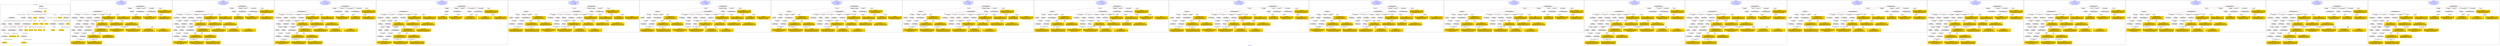 digraph n0 {
fontcolor="blue"
remincross="true"
label="s06-npg.json"
subgraph cluster_0 {
label="1-correct model"
n2[style="filled",color="white",fillcolor="lightgray",label="E12_Production1"];
n3[style="filled",color="white",fillcolor="lightgray",label="E21_Person1"];
n4[style="filled",color="white",fillcolor="lightgray",label="E55_Type2"];
n5[style="filled",color="white",fillcolor="lightgray",label="E52_Time-Span4"];
n6[style="filled",color="white",fillcolor="lightgray",label="E69_Death1"];
n7[style="filled",color="white",fillcolor="lightgray",label="E82_Actor_Appellation1"];
n8[style="filled",color="white",fillcolor="lightgray",label="E67_Birth1"];
n9[shape="plaintext",style="filled",fillcolor="gold",label="Artist_URI"];
n10[style="filled",color="white",fillcolor="lightgray",label="E21_Person2"];
n11[style="filled",color="white",fillcolor="lightgray",label="E82_Actor_Appellation2"];
n12[style="filled",color="white",fillcolor="lightgray",label="E22_Man-Made_Object1"];
n13[style="filled",color="white",fillcolor="lightgray",label="E55_Type1"];
n14[shape="plaintext",style="filled",fillcolor="gold",label="Description"];
n15[style="filled",color="white",fillcolor="lightgray",label="E54_Dimension1"];
n16[style="filled",color="white",fillcolor="lightgray",label="E40_Legal_Body1"];
n17[shape="plaintext",style="filled",fillcolor="gold",label="ObjectURI"];
n18[style="filled",color="white",fillcolor="lightgray",label="E38_Image1"];
n19[shape="plaintext",style="filled",fillcolor="gold",label="Image"];
n20[shape="plaintext",style="filled",fillcolor="gold",label="OwnerURI"];
n21[style="filled",color="white",fillcolor="lightgray",label="E52_Time-Span1"];
n22[shape="plaintext",style="filled",fillcolor="gold",label="AquisitionDate"];
n23[style="filled",color="white",fillcolor="lightgray",label="E52_Time-Span2"];
n24[shape="plaintext",style="filled",fillcolor="gold",label="ArtistBornDate"];
n25[style="filled",color="white",fillcolor="lightgray",label="E52_Time-Span3"];
n26[shape="plaintext",style="filled",fillcolor="gold",label="ArtistDiedDate"];
n27[shape="plaintext",style="filled",fillcolor="gold",label="DateOfWork"];
n28[shape="plaintext",style="filled",fillcolor="gold",label="Dimension"];
n29[shape="plaintext",style="filled",fillcolor="gold",label="ClassificationURI"];
n30[shape="plaintext",style="filled",fillcolor="gold",label="Classification"];
n31[shape="plaintext",style="filled",fillcolor="gold",label="MediumURI"];
n32[shape="plaintext",style="filled",fillcolor="gold",label="Medium"];
n33[shape="plaintext",style="filled",fillcolor="gold",label="ArtistAppellation_URI"];
n34[shape="plaintext",style="filled",fillcolor="gold",label="Artist"];
n35[shape="plaintext",style="filled",fillcolor="gold",label="Title"];
n36[style="filled",color="white",fillcolor="lightgray",label="E8_Acquisition1"];
n37[shape="plaintext",style="filled",fillcolor="gold",label="CreditLine"];
}
subgraph cluster_1 {
label="candidate 0\nlink coherence:0.8235294117647058\nnode coherence:0.875\nconfidence:0.3643871728403286\nmapping score:0.4501660946504799\ncost:331.009472\n-precision:0.44-recall:0.42"
n39[style="filled",color="white",fillcolor="lightgray",label="E12_Production1"];
n40[style="filled",color="white",fillcolor="lightgray",label="E21_Person1"];
n41[style="filled",color="white",fillcolor="lightgray",label="E52_Time-Span2"];
n42[style="filled",color="white",fillcolor="lightgray",label="E55_Type1"];
n43[style="filled",color="white",fillcolor="lightgray",label="E67_Birth1"];
n44[style="filled",color="white",fillcolor="lightgray",label="E69_Death1"];
n45[style="filled",color="white",fillcolor="lightgray",label="E82_Actor_Appellation1"];
n46[style="filled",color="white",fillcolor="lightgray",label="E22_Man-Made_Object1"];
n47[style="filled",color="white",fillcolor="lightgray",label="E38_Image1"];
n48[style="filled",color="white",fillcolor="lightgray",label="E54_Dimension1"];
n49[style="filled",color="white",fillcolor="lightgray",label="E8_Acquisition1"];
n50[style="filled",color="white",fillcolor="lightgray",label="E33_Linguistic_Object1"];
n51[style="filled",color="white",fillcolor="lightgray",label="E55_Type3"];
n52[style="filled",color="white",fillcolor="lightgray",label="E52_Time-Span1"];
n53[style="filled",color="white",fillcolor="lightgray",label="E52_Time-Span3"];
n54[style="filled",color="white",fillcolor="lightgray",label="E33_Linguistic_Object2"];
n55[style="filled",color="white",fillcolor="lightgray",label="E73_Information_Object1"];
n56[shape="plaintext",style="filled",fillcolor="gold",label="CreditLine\n[E30_Right,P3_has_note,0.347]\n[E8_Acquisition,P3_has_note,0.294]\n[E73_Information_Object,P3_has_note,0.182]\n[E33_Linguistic_Object,P3_has_note,0.176]"];
n57[shape="plaintext",style="filled",fillcolor="gold",label="ArtistAppellation_URI\n[E82_Actor_Appellation,classLink,0.924]\n[E21_Person,classLink,0.052]\n[E30_Right,P3_has_note,0.015]\n[E73_Information_Object,P3_has_note,0.009]"];
n58[shape="plaintext",style="filled",fillcolor="gold",label="Description\n[E33_Linguistic_Object,P3_has_note,0.346]\n[E73_Information_Object,P3_has_note,0.331]\n[E22_Man-Made_Object,P3_has_note,0.232]\n[E39_Actor,P3_has_note,0.091]"];
n59[shape="plaintext",style="filled",fillcolor="gold",label="ClassificationURI\n[E55_Type,classLink,0.512]\n[E57_Material,classLink,0.241]\n[E74_Group,classLink,0.236]\n[E33_Linguistic_Object,P3_has_note,0.011]"];
n60[shape="plaintext",style="filled",fillcolor="gold",label="ArtistDiedDate\n[E12_Production,P3_has_note,0.314]\n[E52_Time-Span,P82_at_some_time_within,0.26]\n[E52_Time-Span,P82b_end_of_the_end,0.224]\n[E34_Inscription,P3_has_note,0.201]"];
n61[shape="plaintext",style="filled",fillcolor="gold",label="AquisitionDate\n[E52_Time-Span,P82b_end_of_the_end,0.37]\n[E52_Time-Span,P82_at_some_time_within,0.275]\n[E12_Production,P3_has_note,0.24]\n[E35_Title,label,0.114]"];
n62[shape="plaintext",style="filled",fillcolor="gold",label="ObjectURI\n[E22_Man-Made_Object,classLink,0.891]\n[E22_Man-Made_Object,P3_has_note,0.041]\n[E73_Information_Object,P3_has_note,0.037]\n[E30_Right,P3_has_note,0.031]"];
n63[shape="plaintext",style="filled",fillcolor="gold",label="Title\n[E73_Information_Object,P3_has_note,0.291]\n[E82_Actor_Appellation,label,0.274]\n[E22_Man-Made_Object,P3_has_note,0.23]\n[E33_Linguistic_Object,P3_has_note,0.206]"];
n64[shape="plaintext",style="filled",fillcolor="gold",label="Image\n[E38_Image,classLink,0.383]\n[E39_Actor,classLink,0.293]\n[E78_Collection,classLink,0.208]\n[E22_Man-Made_Object,classLink,0.117]"];
n65[shape="plaintext",style="filled",fillcolor="gold",label="Artist_URI\n[E21_Person,classLink,0.505]\n[E82_Actor_Appellation,classLink,0.303]\n[E30_Right,P3_has_note,0.138]\n[E22_Man-Made_Object,P3_has_note,0.054]"];
n66[shape="plaintext",style="filled",fillcolor="gold",label="MediumURI\n[E57_Material,classLink,0.424]\n[E55_Type,classLink,0.389]\n[E74_Group,classLink,0.187]\n[E8_Acquisition,P3_has_note,0.0]"];
n67[shape="plaintext",style="filled",fillcolor="gold",label="Classification\n[E33_Linguistic_Object,P3_has_note,0.344]\n[E73_Information_Object,P3_has_note,0.238]\n[E39_Actor,P3_has_note,0.212]\n[E30_Right,P3_has_note,0.205]"];
n68[shape="plaintext",style="filled",fillcolor="gold",label="ArtistBornDate\n[E52_Time-Span,P82a_begin_of_the_begin,0.317]\n[E52_Time-Span,P82_at_some_time_within,0.292]\n[E73_Information_Object,P3_has_note,0.201]\n[E12_Production,P3_has_note,0.19]"];
n69[shape="plaintext",style="filled",fillcolor="gold",label="Dimension\n[E54_Dimension,P3_has_note,0.532]\n[E22_Man-Made_Object,P3_has_note,0.183]\n[E73_Information_Object,P3_has_note,0.169]\n[E34_Inscription,P3_has_note,0.115]"];
n70[shape="plaintext",style="filled",fillcolor="gold",label="OwnerURI\n[E30_Right,P3_has_note,0.42]\n[E82_Actor_Appellation,label,0.277]\n[E22_Man-Made_Object,classLink,0.168]\n[E8_Acquisition,P3_has_note,0.135]"];
n71[shape="plaintext",style="filled",fillcolor="gold",label="Artist\n[E82_Actor_Appellation,label,0.467]\n[E73_Information_Object,P3_has_note,0.189]\n[E30_Right,P3_has_note,0.18]\n[E22_Man-Made_Object,classLink,0.164]"];
n72[shape="plaintext",style="filled",fillcolor="gold",label="Medium\n[E55_Type,label,0.323]\n[E57_Material,label,0.275]\n[E29_Design_or_Procedure,P3_has_note,0.233]\n[E57_Material,classLink,0.17]"];
n73[shape="plaintext",style="filled",fillcolor="gold",label="DateOfWork\n[E52_Time-Span,P82_at_some_time_within,0.572]\n[E52_Time-Span,P82a_begin_of_the_begin,0.224]\n[E33_Linguistic_Object,P3_has_note,0.105]\n[E52_Time-Span,P82b_end_of_the_end,0.099]"];
}
subgraph cluster_2 {
label="candidate 1\nlink coherence:0.8235294117647058\nnode coherence:0.875\nconfidence:0.3643871728403286\nmapping score:0.4501660946504799\ncost:430.009472\n-precision:0.47-recall:0.44"
n75[style="filled",color="white",fillcolor="lightgray",label="E12_Production1"];
n76[style="filled",color="white",fillcolor="lightgray",label="E21_Person1"];
n77[style="filled",color="white",fillcolor="lightgray",label="E52_Time-Span2"];
n78[style="filled",color="white",fillcolor="lightgray",label="E55_Type1"];
n79[style="filled",color="white",fillcolor="lightgray",label="E67_Birth1"];
n80[style="filled",color="white",fillcolor="lightgray",label="E69_Death1"];
n81[style="filled",color="white",fillcolor="lightgray",label="E82_Actor_Appellation1"];
n82[style="filled",color="white",fillcolor="lightgray",label="E22_Man-Made_Object1"];
n83[style="filled",color="white",fillcolor="lightgray",label="E38_Image1"];
n84[style="filled",color="white",fillcolor="lightgray",label="E54_Dimension1"];
n85[style="filled",color="white",fillcolor="lightgray",label="E8_Acquisition1"];
n86[style="filled",color="white",fillcolor="lightgray",label="E33_Linguistic_Object1"];
n87[style="filled",color="white",fillcolor="lightgray",label="E55_Type3"];
n88[style="filled",color="white",fillcolor="lightgray",label="E52_Time-Span1"];
n89[style="filled",color="white",fillcolor="lightgray",label="E52_Time-Span3"];
n90[style="filled",color="white",fillcolor="lightgray",label="E33_Linguistic_Object2"];
n91[style="filled",color="white",fillcolor="lightgray",label="E73_Information_Object1"];
n92[shape="plaintext",style="filled",fillcolor="gold",label="CreditLine\n[E30_Right,P3_has_note,0.347]\n[E8_Acquisition,P3_has_note,0.294]\n[E73_Information_Object,P3_has_note,0.182]\n[E33_Linguistic_Object,P3_has_note,0.176]"];
n93[shape="plaintext",style="filled",fillcolor="gold",label="AquisitionDate\n[E52_Time-Span,P82b_end_of_the_end,0.37]\n[E52_Time-Span,P82_at_some_time_within,0.275]\n[E12_Production,P3_has_note,0.24]\n[E35_Title,label,0.114]"];
n94[shape="plaintext",style="filled",fillcolor="gold",label="ArtistAppellation_URI\n[E82_Actor_Appellation,classLink,0.924]\n[E21_Person,classLink,0.052]\n[E30_Right,P3_has_note,0.015]\n[E73_Information_Object,P3_has_note,0.009]"];
n95[shape="plaintext",style="filled",fillcolor="gold",label="Description\n[E33_Linguistic_Object,P3_has_note,0.346]\n[E73_Information_Object,P3_has_note,0.331]\n[E22_Man-Made_Object,P3_has_note,0.232]\n[E39_Actor,P3_has_note,0.091]"];
n96[shape="plaintext",style="filled",fillcolor="gold",label="ClassificationURI\n[E55_Type,classLink,0.512]\n[E57_Material,classLink,0.241]\n[E74_Group,classLink,0.236]\n[E33_Linguistic_Object,P3_has_note,0.011]"];
n97[shape="plaintext",style="filled",fillcolor="gold",label="ArtistBornDate\n[E52_Time-Span,P82a_begin_of_the_begin,0.317]\n[E52_Time-Span,P82_at_some_time_within,0.292]\n[E73_Information_Object,P3_has_note,0.201]\n[E12_Production,P3_has_note,0.19]"];
n98[shape="plaintext",style="filled",fillcolor="gold",label="ObjectURI\n[E22_Man-Made_Object,classLink,0.891]\n[E22_Man-Made_Object,P3_has_note,0.041]\n[E73_Information_Object,P3_has_note,0.037]\n[E30_Right,P3_has_note,0.031]"];
n99[shape="plaintext",style="filled",fillcolor="gold",label="Title\n[E73_Information_Object,P3_has_note,0.291]\n[E82_Actor_Appellation,label,0.274]\n[E22_Man-Made_Object,P3_has_note,0.23]\n[E33_Linguistic_Object,P3_has_note,0.206]"];
n100[shape="plaintext",style="filled",fillcolor="gold",label="Image\n[E38_Image,classLink,0.383]\n[E39_Actor,classLink,0.293]\n[E78_Collection,classLink,0.208]\n[E22_Man-Made_Object,classLink,0.117]"];
n101[shape="plaintext",style="filled",fillcolor="gold",label="Artist_URI\n[E21_Person,classLink,0.505]\n[E82_Actor_Appellation,classLink,0.303]\n[E30_Right,P3_has_note,0.138]\n[E22_Man-Made_Object,P3_has_note,0.054]"];
n102[shape="plaintext",style="filled",fillcolor="gold",label="MediumURI\n[E57_Material,classLink,0.424]\n[E55_Type,classLink,0.389]\n[E74_Group,classLink,0.187]\n[E8_Acquisition,P3_has_note,0.0]"];
n103[shape="plaintext",style="filled",fillcolor="gold",label="Classification\n[E33_Linguistic_Object,P3_has_note,0.344]\n[E73_Information_Object,P3_has_note,0.238]\n[E39_Actor,P3_has_note,0.212]\n[E30_Right,P3_has_note,0.205]"];
n104[shape="plaintext",style="filled",fillcolor="gold",label="ArtistDiedDate\n[E12_Production,P3_has_note,0.314]\n[E52_Time-Span,P82_at_some_time_within,0.26]\n[E52_Time-Span,P82b_end_of_the_end,0.224]\n[E34_Inscription,P3_has_note,0.201]"];
n105[shape="plaintext",style="filled",fillcolor="gold",label="Dimension\n[E54_Dimension,P3_has_note,0.532]\n[E22_Man-Made_Object,P3_has_note,0.183]\n[E73_Information_Object,P3_has_note,0.169]\n[E34_Inscription,P3_has_note,0.115]"];
n106[shape="plaintext",style="filled",fillcolor="gold",label="OwnerURI\n[E30_Right,P3_has_note,0.42]\n[E82_Actor_Appellation,label,0.277]\n[E22_Man-Made_Object,classLink,0.168]\n[E8_Acquisition,P3_has_note,0.135]"];
n107[shape="plaintext",style="filled",fillcolor="gold",label="Artist\n[E82_Actor_Appellation,label,0.467]\n[E73_Information_Object,P3_has_note,0.189]\n[E30_Right,P3_has_note,0.18]\n[E22_Man-Made_Object,classLink,0.164]"];
n108[shape="plaintext",style="filled",fillcolor="gold",label="Medium\n[E55_Type,label,0.323]\n[E57_Material,label,0.275]\n[E29_Design_or_Procedure,P3_has_note,0.233]\n[E57_Material,classLink,0.17]"];
n109[shape="plaintext",style="filled",fillcolor="gold",label="DateOfWork\n[E52_Time-Span,P82_at_some_time_within,0.572]\n[E52_Time-Span,P82a_begin_of_the_begin,0.224]\n[E33_Linguistic_Object,P3_has_note,0.105]\n[E52_Time-Span,P82b_end_of_the_end,0.099]"];
}
subgraph cluster_3 {
label="candidate 10\nlink coherence:0.7941176470588235\nnode coherence:0.875\nconfidence:0.3643871728403286\nmapping score:0.4501660946504799\ncost:529.019484\n-precision:0.47-recall:0.44"
n111[style="filled",color="white",fillcolor="lightgray",label="E12_Production1"];
n112[style="filled",color="white",fillcolor="lightgray",label="E21_Person1"];
n113[style="filled",color="white",fillcolor="lightgray",label="E52_Time-Span2"];
n114[style="filled",color="white",fillcolor="lightgray",label="E55_Type1"];
n115[style="filled",color="white",fillcolor="lightgray",label="E67_Birth1"];
n116[style="filled",color="white",fillcolor="lightgray",label="E69_Death1"];
n117[style="filled",color="white",fillcolor="lightgray",label="E82_Actor_Appellation1"];
n118[style="filled",color="white",fillcolor="lightgray",label="E22_Man-Made_Object1"];
n119[style="filled",color="white",fillcolor="lightgray",label="E38_Image1"];
n120[style="filled",color="white",fillcolor="lightgray",label="E54_Dimension1"];
n121[style="filled",color="white",fillcolor="lightgray",label="E8_Acquisition1"];
n122[style="filled",color="white",fillcolor="lightgray",label="E33_Linguistic_Object1"];
n123[style="filled",color="white",fillcolor="lightgray",label="E52_Time-Span1"];
n124[style="filled",color="white",fillcolor="lightgray",label="E52_Time-Span3"];
n125[style="filled",color="white",fillcolor="lightgray",label="E33_Linguistic_Object2"];
n126[style="filled",color="white",fillcolor="lightgray",label="E55_Type2"];
n127[style="filled",color="white",fillcolor="lightgray",label="E73_Information_Object1"];
n128[shape="plaintext",style="filled",fillcolor="gold",label="CreditLine\n[E30_Right,P3_has_note,0.347]\n[E8_Acquisition,P3_has_note,0.294]\n[E73_Information_Object,P3_has_note,0.182]\n[E33_Linguistic_Object,P3_has_note,0.176]"];
n129[shape="plaintext",style="filled",fillcolor="gold",label="AquisitionDate\n[E52_Time-Span,P82b_end_of_the_end,0.37]\n[E52_Time-Span,P82_at_some_time_within,0.275]\n[E12_Production,P3_has_note,0.24]\n[E35_Title,label,0.114]"];
n130[shape="plaintext",style="filled",fillcolor="gold",label="ArtistAppellation_URI\n[E82_Actor_Appellation,classLink,0.924]\n[E21_Person,classLink,0.052]\n[E30_Right,P3_has_note,0.015]\n[E73_Information_Object,P3_has_note,0.009]"];
n131[shape="plaintext",style="filled",fillcolor="gold",label="Description\n[E33_Linguistic_Object,P3_has_note,0.346]\n[E73_Information_Object,P3_has_note,0.331]\n[E22_Man-Made_Object,P3_has_note,0.232]\n[E39_Actor,P3_has_note,0.091]"];
n132[shape="plaintext",style="filled",fillcolor="gold",label="ClassificationURI\n[E55_Type,classLink,0.512]\n[E57_Material,classLink,0.241]\n[E74_Group,classLink,0.236]\n[E33_Linguistic_Object,P3_has_note,0.011]"];
n133[shape="plaintext",style="filled",fillcolor="gold",label="ArtistBornDate\n[E52_Time-Span,P82a_begin_of_the_begin,0.317]\n[E52_Time-Span,P82_at_some_time_within,0.292]\n[E73_Information_Object,P3_has_note,0.201]\n[E12_Production,P3_has_note,0.19]"];
n134[shape="plaintext",style="filled",fillcolor="gold",label="ObjectURI\n[E22_Man-Made_Object,classLink,0.891]\n[E22_Man-Made_Object,P3_has_note,0.041]\n[E73_Information_Object,P3_has_note,0.037]\n[E30_Right,P3_has_note,0.031]"];
n135[shape="plaintext",style="filled",fillcolor="gold",label="Title\n[E73_Information_Object,P3_has_note,0.291]\n[E82_Actor_Appellation,label,0.274]\n[E22_Man-Made_Object,P3_has_note,0.23]\n[E33_Linguistic_Object,P3_has_note,0.206]"];
n136[shape="plaintext",style="filled",fillcolor="gold",label="Image\n[E38_Image,classLink,0.383]\n[E39_Actor,classLink,0.293]\n[E78_Collection,classLink,0.208]\n[E22_Man-Made_Object,classLink,0.117]"];
n137[shape="plaintext",style="filled",fillcolor="gold",label="Artist_URI\n[E21_Person,classLink,0.505]\n[E82_Actor_Appellation,classLink,0.303]\n[E30_Right,P3_has_note,0.138]\n[E22_Man-Made_Object,P3_has_note,0.054]"];
n138[shape="plaintext",style="filled",fillcolor="gold",label="Classification\n[E33_Linguistic_Object,P3_has_note,0.344]\n[E73_Information_Object,P3_has_note,0.238]\n[E39_Actor,P3_has_note,0.212]\n[E30_Right,P3_has_note,0.205]"];
n139[shape="plaintext",style="filled",fillcolor="gold",label="ArtistDiedDate\n[E12_Production,P3_has_note,0.314]\n[E52_Time-Span,P82_at_some_time_within,0.26]\n[E52_Time-Span,P82b_end_of_the_end,0.224]\n[E34_Inscription,P3_has_note,0.201]"];
n140[shape="plaintext",style="filled",fillcolor="gold",label="Dimension\n[E54_Dimension,P3_has_note,0.532]\n[E22_Man-Made_Object,P3_has_note,0.183]\n[E73_Information_Object,P3_has_note,0.169]\n[E34_Inscription,P3_has_note,0.115]"];
n141[shape="plaintext",style="filled",fillcolor="gold",label="OwnerURI\n[E30_Right,P3_has_note,0.42]\n[E82_Actor_Appellation,label,0.277]\n[E22_Man-Made_Object,classLink,0.168]\n[E8_Acquisition,P3_has_note,0.135]"];
n142[shape="plaintext",style="filled",fillcolor="gold",label="Artist\n[E82_Actor_Appellation,label,0.467]\n[E73_Information_Object,P3_has_note,0.189]\n[E30_Right,P3_has_note,0.18]\n[E22_Man-Made_Object,classLink,0.164]"];
n143[shape="plaintext",style="filled",fillcolor="gold",label="Medium\n[E55_Type,label,0.323]\n[E57_Material,label,0.275]\n[E29_Design_or_Procedure,P3_has_note,0.233]\n[E57_Material,classLink,0.17]"];
n144[shape="plaintext",style="filled",fillcolor="gold",label="DateOfWork\n[E52_Time-Span,P82_at_some_time_within,0.572]\n[E52_Time-Span,P82a_begin_of_the_begin,0.224]\n[E33_Linguistic_Object,P3_has_note,0.105]\n[E52_Time-Span,P82b_end_of_the_end,0.099]"];
n145[shape="plaintext",style="filled",fillcolor="gold",label="MediumURI\n[E57_Material,classLink,0.424]\n[E55_Type,classLink,0.389]\n[E74_Group,classLink,0.187]\n[E8_Acquisition,P3_has_note,0.0]"];
}
subgraph cluster_4 {
label="candidate 11\nlink coherence:0.7941176470588235\nnode coherence:0.875\nconfidence:0.3643871728403286\nmapping score:0.4501660946504799\ncost:529.019514\n-precision:0.47-recall:0.44"
n147[style="filled",color="white",fillcolor="lightgray",label="E12_Production1"];
n148[style="filled",color="white",fillcolor="lightgray",label="E21_Person1"];
n149[style="filled",color="white",fillcolor="lightgray",label="E52_Time-Span2"];
n150[style="filled",color="white",fillcolor="lightgray",label="E67_Birth1"];
n151[style="filled",color="white",fillcolor="lightgray",label="E69_Death1"];
n152[style="filled",color="white",fillcolor="lightgray",label="E82_Actor_Appellation1"];
n153[style="filled",color="white",fillcolor="lightgray",label="E22_Man-Made_Object1"];
n154[style="filled",color="white",fillcolor="lightgray",label="E38_Image1"];
n155[style="filled",color="white",fillcolor="lightgray",label="E54_Dimension1"];
n156[style="filled",color="white",fillcolor="lightgray",label="E8_Acquisition1"];
n157[style="filled",color="white",fillcolor="lightgray",label="E33_Linguistic_Object1"];
n158[style="filled",color="white",fillcolor="lightgray",label="E55_Type3"];
n159[style="filled",color="white",fillcolor="lightgray",label="E52_Time-Span1"];
n160[style="filled",color="white",fillcolor="lightgray",label="E52_Time-Span3"];
n161[style="filled",color="white",fillcolor="lightgray",label="E33_Linguistic_Object2"];
n162[style="filled",color="white",fillcolor="lightgray",label="E55_Type1"];
n163[style="filled",color="white",fillcolor="lightgray",label="E73_Information_Object1"];
n164[shape="plaintext",style="filled",fillcolor="gold",label="CreditLine\n[E30_Right,P3_has_note,0.347]\n[E8_Acquisition,P3_has_note,0.294]\n[E73_Information_Object,P3_has_note,0.182]\n[E33_Linguistic_Object,P3_has_note,0.176]"];
n165[shape="plaintext",style="filled",fillcolor="gold",label="AquisitionDate\n[E52_Time-Span,P82b_end_of_the_end,0.37]\n[E52_Time-Span,P82_at_some_time_within,0.275]\n[E12_Production,P3_has_note,0.24]\n[E35_Title,label,0.114]"];
n166[shape="plaintext",style="filled",fillcolor="gold",label="ArtistAppellation_URI\n[E82_Actor_Appellation,classLink,0.924]\n[E21_Person,classLink,0.052]\n[E30_Right,P3_has_note,0.015]\n[E73_Information_Object,P3_has_note,0.009]"];
n167[shape="plaintext",style="filled",fillcolor="gold",label="Description\n[E33_Linguistic_Object,P3_has_note,0.346]\n[E73_Information_Object,P3_has_note,0.331]\n[E22_Man-Made_Object,P3_has_note,0.232]\n[E39_Actor,P3_has_note,0.091]"];
n168[shape="plaintext",style="filled",fillcolor="gold",label="ClassificationURI\n[E55_Type,classLink,0.512]\n[E57_Material,classLink,0.241]\n[E74_Group,classLink,0.236]\n[E33_Linguistic_Object,P3_has_note,0.011]"];
n169[shape="plaintext",style="filled",fillcolor="gold",label="ArtistBornDate\n[E52_Time-Span,P82a_begin_of_the_begin,0.317]\n[E52_Time-Span,P82_at_some_time_within,0.292]\n[E73_Information_Object,P3_has_note,0.201]\n[E12_Production,P3_has_note,0.19]"];
n170[shape="plaintext",style="filled",fillcolor="gold",label="ObjectURI\n[E22_Man-Made_Object,classLink,0.891]\n[E22_Man-Made_Object,P3_has_note,0.041]\n[E73_Information_Object,P3_has_note,0.037]\n[E30_Right,P3_has_note,0.031]"];
n171[shape="plaintext",style="filled",fillcolor="gold",label="Title\n[E73_Information_Object,P3_has_note,0.291]\n[E82_Actor_Appellation,label,0.274]\n[E22_Man-Made_Object,P3_has_note,0.23]\n[E33_Linguistic_Object,P3_has_note,0.206]"];
n172[shape="plaintext",style="filled",fillcolor="gold",label="Image\n[E38_Image,classLink,0.383]\n[E39_Actor,classLink,0.293]\n[E78_Collection,classLink,0.208]\n[E22_Man-Made_Object,classLink,0.117]"];
n173[shape="plaintext",style="filled",fillcolor="gold",label="Artist_URI\n[E21_Person,classLink,0.505]\n[E82_Actor_Appellation,classLink,0.303]\n[E30_Right,P3_has_note,0.138]\n[E22_Man-Made_Object,P3_has_note,0.054]"];
n174[shape="plaintext",style="filled",fillcolor="gold",label="MediumURI\n[E57_Material,classLink,0.424]\n[E55_Type,classLink,0.389]\n[E74_Group,classLink,0.187]\n[E8_Acquisition,P3_has_note,0.0]"];
n175[shape="plaintext",style="filled",fillcolor="gold",label="Classification\n[E33_Linguistic_Object,P3_has_note,0.344]\n[E73_Information_Object,P3_has_note,0.238]\n[E39_Actor,P3_has_note,0.212]\n[E30_Right,P3_has_note,0.205]"];
n176[shape="plaintext",style="filled",fillcolor="gold",label="ArtistDiedDate\n[E12_Production,P3_has_note,0.314]\n[E52_Time-Span,P82_at_some_time_within,0.26]\n[E52_Time-Span,P82b_end_of_the_end,0.224]\n[E34_Inscription,P3_has_note,0.201]"];
n177[shape="plaintext",style="filled",fillcolor="gold",label="Dimension\n[E54_Dimension,P3_has_note,0.532]\n[E22_Man-Made_Object,P3_has_note,0.183]\n[E73_Information_Object,P3_has_note,0.169]\n[E34_Inscription,P3_has_note,0.115]"];
n178[shape="plaintext",style="filled",fillcolor="gold",label="OwnerURI\n[E30_Right,P3_has_note,0.42]\n[E82_Actor_Appellation,label,0.277]\n[E22_Man-Made_Object,classLink,0.168]\n[E8_Acquisition,P3_has_note,0.135]"];
n179[shape="plaintext",style="filled",fillcolor="gold",label="Artist\n[E82_Actor_Appellation,label,0.467]\n[E73_Information_Object,P3_has_note,0.189]\n[E30_Right,P3_has_note,0.18]\n[E22_Man-Made_Object,classLink,0.164]"];
n180[shape="plaintext",style="filled",fillcolor="gold",label="Medium\n[E55_Type,label,0.323]\n[E57_Material,label,0.275]\n[E29_Design_or_Procedure,P3_has_note,0.233]\n[E57_Material,classLink,0.17]"];
n181[shape="plaintext",style="filled",fillcolor="gold",label="DateOfWork\n[E52_Time-Span,P82_at_some_time_within,0.572]\n[E52_Time-Span,P82a_begin_of_the_begin,0.224]\n[E33_Linguistic_Object,P3_has_note,0.105]\n[E52_Time-Span,P82b_end_of_the_end,0.099]"];
}
subgraph cluster_5 {
label="candidate 12\nlink coherence:0.7941176470588235\nnode coherence:0.875\nconfidence:0.3638488092175749\nmapping score:0.449986640109562\ncost:132.99953\n-precision:0.41-recall:0.39"
n183[style="filled",color="white",fillcolor="lightgray",label="E12_Production1"];
n184[style="filled",color="white",fillcolor="lightgray",label="E52_Time-Span2"];
n185[style="filled",color="white",fillcolor="lightgray",label="E55_Type1"];
n186[style="filled",color="white",fillcolor="lightgray",label="E21_Person1"];
n187[style="filled",color="white",fillcolor="lightgray",label="E67_Birth1"];
n188[style="filled",color="white",fillcolor="lightgray",label="E69_Death1"];
n189[style="filled",color="white",fillcolor="lightgray",label="E82_Actor_Appellation1"];
n190[style="filled",color="white",fillcolor="lightgray",label="E22_Man-Made_Object1"];
n191[style="filled",color="white",fillcolor="lightgray",label="E30_Right1"];
n192[style="filled",color="white",fillcolor="lightgray",label="E38_Image1"];
n193[style="filled",color="white",fillcolor="lightgray",label="E54_Dimension1"];
n194[style="filled",color="white",fillcolor="lightgray",label="E8_Acquisition1"];
n195[style="filled",color="white",fillcolor="lightgray",label="E33_Linguistic_Object2"];
n196[style="filled",color="white",fillcolor="lightgray",label="E55_Type2"];
n197[style="filled",color="white",fillcolor="lightgray",label="E52_Time-Span1"];
n198[style="filled",color="white",fillcolor="lightgray",label="E52_Time-Span3"];
n199[style="filled",color="white",fillcolor="lightgray",label="E33_Linguistic_Object1"];
n200[shape="plaintext",style="filled",fillcolor="gold",label="CreditLine\n[E30_Right,P3_has_note,0.347]\n[E8_Acquisition,P3_has_note,0.294]\n[E73_Information_Object,P3_has_note,0.182]\n[E33_Linguistic_Object,P3_has_note,0.176]"];
n201[shape="plaintext",style="filled",fillcolor="gold",label="ArtistAppellation_URI\n[E82_Actor_Appellation,classLink,0.924]\n[E21_Person,classLink,0.052]\n[E30_Right,P3_has_note,0.015]\n[E73_Information_Object,P3_has_note,0.009]"];
n202[shape="plaintext",style="filled",fillcolor="gold",label="Artist\n[E82_Actor_Appellation,label,0.467]\n[E73_Information_Object,P3_has_note,0.189]\n[E30_Right,P3_has_note,0.18]\n[E22_Man-Made_Object,classLink,0.164]"];
n203[shape="plaintext",style="filled",fillcolor="gold",label="Description\n[E33_Linguistic_Object,P3_has_note,0.346]\n[E73_Information_Object,P3_has_note,0.331]\n[E22_Man-Made_Object,P3_has_note,0.232]\n[E39_Actor,P3_has_note,0.091]"];
n204[shape="plaintext",style="filled",fillcolor="gold",label="ClassificationURI\n[E55_Type,classLink,0.512]\n[E57_Material,classLink,0.241]\n[E74_Group,classLink,0.236]\n[E33_Linguistic_Object,P3_has_note,0.011]"];
n205[shape="plaintext",style="filled",fillcolor="gold",label="ArtistDiedDate\n[E12_Production,P3_has_note,0.314]\n[E52_Time-Span,P82_at_some_time_within,0.26]\n[E52_Time-Span,P82b_end_of_the_end,0.224]\n[E34_Inscription,P3_has_note,0.201]"];
n206[shape="plaintext",style="filled",fillcolor="gold",label="AquisitionDate\n[E52_Time-Span,P82b_end_of_the_end,0.37]\n[E52_Time-Span,P82_at_some_time_within,0.275]\n[E12_Production,P3_has_note,0.24]\n[E35_Title,label,0.114]"];
n207[shape="plaintext",style="filled",fillcolor="gold",label="ObjectURI\n[E22_Man-Made_Object,classLink,0.891]\n[E22_Man-Made_Object,P3_has_note,0.041]\n[E73_Information_Object,P3_has_note,0.037]\n[E30_Right,P3_has_note,0.031]"];
n208[shape="plaintext",style="filled",fillcolor="gold",label="Title\n[E73_Information_Object,P3_has_note,0.291]\n[E82_Actor_Appellation,label,0.274]\n[E22_Man-Made_Object,P3_has_note,0.23]\n[E33_Linguistic_Object,P3_has_note,0.206]"];
n209[shape="plaintext",style="filled",fillcolor="gold",label="Image\n[E38_Image,classLink,0.383]\n[E39_Actor,classLink,0.293]\n[E78_Collection,classLink,0.208]\n[E22_Man-Made_Object,classLink,0.117]"];
n210[shape="plaintext",style="filled",fillcolor="gold",label="Artist_URI\n[E21_Person,classLink,0.505]\n[E82_Actor_Appellation,classLink,0.303]\n[E30_Right,P3_has_note,0.138]\n[E22_Man-Made_Object,P3_has_note,0.054]"];
n211[shape="plaintext",style="filled",fillcolor="gold",label="Classification\n[E33_Linguistic_Object,P3_has_note,0.344]\n[E73_Information_Object,P3_has_note,0.238]\n[E39_Actor,P3_has_note,0.212]\n[E30_Right,P3_has_note,0.205]"];
n212[shape="plaintext",style="filled",fillcolor="gold",label="ArtistBornDate\n[E52_Time-Span,P82a_begin_of_the_begin,0.317]\n[E52_Time-Span,P82_at_some_time_within,0.292]\n[E73_Information_Object,P3_has_note,0.201]\n[E12_Production,P3_has_note,0.19]"];
n213[shape="plaintext",style="filled",fillcolor="gold",label="Dimension\n[E54_Dimension,P3_has_note,0.532]\n[E22_Man-Made_Object,P3_has_note,0.183]\n[E73_Information_Object,P3_has_note,0.169]\n[E34_Inscription,P3_has_note,0.115]"];
n214[shape="plaintext",style="filled",fillcolor="gold",label="OwnerURI\n[E30_Right,P3_has_note,0.42]\n[E82_Actor_Appellation,label,0.277]\n[E22_Man-Made_Object,classLink,0.168]\n[E8_Acquisition,P3_has_note,0.135]"];
n215[shape="plaintext",style="filled",fillcolor="gold",label="Medium\n[E55_Type,label,0.323]\n[E57_Material,label,0.275]\n[E29_Design_or_Procedure,P3_has_note,0.233]\n[E57_Material,classLink,0.17]"];
n216[shape="plaintext",style="filled",fillcolor="gold",label="DateOfWork\n[E52_Time-Span,P82_at_some_time_within,0.572]\n[E52_Time-Span,P82a_begin_of_the_begin,0.224]\n[E33_Linguistic_Object,P3_has_note,0.105]\n[E52_Time-Span,P82b_end_of_the_end,0.099]"];
n217[shape="plaintext",style="filled",fillcolor="gold",label="MediumURI\n[E57_Material,classLink,0.424]\n[E55_Type,classLink,0.389]\n[E74_Group,classLink,0.187]\n[E8_Acquisition,P3_has_note,0.0]"];
}
subgraph cluster_6 {
label="candidate 13\nlink coherence:0.7941176470588235\nnode coherence:0.875\nconfidence:0.3638488092175749\nmapping score:0.449986640109562\ncost:132.99954\n-precision:0.41-recall:0.39"
n219[style="filled",color="white",fillcolor="lightgray",label="E12_Production1"];
n220[style="filled",color="white",fillcolor="lightgray",label="E52_Time-Span2"];
n221[style="filled",color="white",fillcolor="lightgray",label="E55_Type1"];
n222[style="filled",color="white",fillcolor="lightgray",label="E21_Person1"];
n223[style="filled",color="white",fillcolor="lightgray",label="E67_Birth1"];
n224[style="filled",color="white",fillcolor="lightgray",label="E69_Death1"];
n225[style="filled",color="white",fillcolor="lightgray",label="E82_Actor_Appellation1"];
n226[style="filled",color="white",fillcolor="lightgray",label="E22_Man-Made_Object1"];
n227[style="filled",color="white",fillcolor="lightgray",label="E30_Right1"];
n228[style="filled",color="white",fillcolor="lightgray",label="E38_Image1"];
n229[style="filled",color="white",fillcolor="lightgray",label="E54_Dimension1"];
n230[style="filled",color="white",fillcolor="lightgray",label="E8_Acquisition1"];
n231[style="filled",color="white",fillcolor="lightgray",label="E33_Linguistic_Object1"];
n232[style="filled",color="white",fillcolor="lightgray",label="E55_Type3"];
n233[style="filled",color="white",fillcolor="lightgray",label="E52_Time-Span1"];
n234[style="filled",color="white",fillcolor="lightgray",label="E52_Time-Span3"];
n235[style="filled",color="white",fillcolor="lightgray",label="E33_Linguistic_Object2"];
n236[shape="plaintext",style="filled",fillcolor="gold",label="CreditLine\n[E30_Right,P3_has_note,0.347]\n[E8_Acquisition,P3_has_note,0.294]\n[E73_Information_Object,P3_has_note,0.182]\n[E33_Linguistic_Object,P3_has_note,0.176]"];
n237[shape="plaintext",style="filled",fillcolor="gold",label="ArtistAppellation_URI\n[E82_Actor_Appellation,classLink,0.924]\n[E21_Person,classLink,0.052]\n[E30_Right,P3_has_note,0.015]\n[E73_Information_Object,P3_has_note,0.009]"];
n238[shape="plaintext",style="filled",fillcolor="gold",label="Artist\n[E82_Actor_Appellation,label,0.467]\n[E73_Information_Object,P3_has_note,0.189]\n[E30_Right,P3_has_note,0.18]\n[E22_Man-Made_Object,classLink,0.164]"];
n239[shape="plaintext",style="filled",fillcolor="gold",label="Description\n[E33_Linguistic_Object,P3_has_note,0.346]\n[E73_Information_Object,P3_has_note,0.331]\n[E22_Man-Made_Object,P3_has_note,0.232]\n[E39_Actor,P3_has_note,0.091]"];
n240[shape="plaintext",style="filled",fillcolor="gold",label="ClassificationURI\n[E55_Type,classLink,0.512]\n[E57_Material,classLink,0.241]\n[E74_Group,classLink,0.236]\n[E33_Linguistic_Object,P3_has_note,0.011]"];
n241[shape="plaintext",style="filled",fillcolor="gold",label="ArtistDiedDate\n[E12_Production,P3_has_note,0.314]\n[E52_Time-Span,P82_at_some_time_within,0.26]\n[E52_Time-Span,P82b_end_of_the_end,0.224]\n[E34_Inscription,P3_has_note,0.201]"];
n242[shape="plaintext",style="filled",fillcolor="gold",label="AquisitionDate\n[E52_Time-Span,P82b_end_of_the_end,0.37]\n[E52_Time-Span,P82_at_some_time_within,0.275]\n[E12_Production,P3_has_note,0.24]\n[E35_Title,label,0.114]"];
n243[shape="plaintext",style="filled",fillcolor="gold",label="ObjectURI\n[E22_Man-Made_Object,classLink,0.891]\n[E22_Man-Made_Object,P3_has_note,0.041]\n[E73_Information_Object,P3_has_note,0.037]\n[E30_Right,P3_has_note,0.031]"];
n244[shape="plaintext",style="filled",fillcolor="gold",label="Title\n[E73_Information_Object,P3_has_note,0.291]\n[E82_Actor_Appellation,label,0.274]\n[E22_Man-Made_Object,P3_has_note,0.23]\n[E33_Linguistic_Object,P3_has_note,0.206]"];
n245[shape="plaintext",style="filled",fillcolor="gold",label="Image\n[E38_Image,classLink,0.383]\n[E39_Actor,classLink,0.293]\n[E78_Collection,classLink,0.208]\n[E22_Man-Made_Object,classLink,0.117]"];
n246[shape="plaintext",style="filled",fillcolor="gold",label="Artist_URI\n[E21_Person,classLink,0.505]\n[E82_Actor_Appellation,classLink,0.303]\n[E30_Right,P3_has_note,0.138]\n[E22_Man-Made_Object,P3_has_note,0.054]"];
n247[shape="plaintext",style="filled",fillcolor="gold",label="MediumURI\n[E57_Material,classLink,0.424]\n[E55_Type,classLink,0.389]\n[E74_Group,classLink,0.187]\n[E8_Acquisition,P3_has_note,0.0]"];
n248[shape="plaintext",style="filled",fillcolor="gold",label="Classification\n[E33_Linguistic_Object,P3_has_note,0.344]\n[E73_Information_Object,P3_has_note,0.238]\n[E39_Actor,P3_has_note,0.212]\n[E30_Right,P3_has_note,0.205]"];
n249[shape="plaintext",style="filled",fillcolor="gold",label="ArtistBornDate\n[E52_Time-Span,P82a_begin_of_the_begin,0.317]\n[E52_Time-Span,P82_at_some_time_within,0.292]\n[E73_Information_Object,P3_has_note,0.201]\n[E12_Production,P3_has_note,0.19]"];
n250[shape="plaintext",style="filled",fillcolor="gold",label="Dimension\n[E54_Dimension,P3_has_note,0.532]\n[E22_Man-Made_Object,P3_has_note,0.183]\n[E73_Information_Object,P3_has_note,0.169]\n[E34_Inscription,P3_has_note,0.115]"];
n251[shape="plaintext",style="filled",fillcolor="gold",label="OwnerURI\n[E30_Right,P3_has_note,0.42]\n[E82_Actor_Appellation,label,0.277]\n[E22_Man-Made_Object,classLink,0.168]\n[E8_Acquisition,P3_has_note,0.135]"];
n252[shape="plaintext",style="filled",fillcolor="gold",label="Medium\n[E55_Type,label,0.323]\n[E57_Material,label,0.275]\n[E29_Design_or_Procedure,P3_has_note,0.233]\n[E57_Material,classLink,0.17]"];
n253[shape="plaintext",style="filled",fillcolor="gold",label="DateOfWork\n[E52_Time-Span,P82_at_some_time_within,0.572]\n[E52_Time-Span,P82a_begin_of_the_begin,0.224]\n[E33_Linguistic_Object,P3_has_note,0.105]\n[E52_Time-Span,P82b_end_of_the_end,0.099]"];
}
subgraph cluster_7 {
label="candidate 14\nlink coherence:0.7941176470588235\nnode coherence:0.875\nconfidence:0.3638488092175749\nmapping score:0.449986640109562\ncost:231.99953\n-precision:0.44-recall:0.42"
n255[style="filled",color="white",fillcolor="lightgray",label="E12_Production1"];
n256[style="filled",color="white",fillcolor="lightgray",label="E52_Time-Span2"];
n257[style="filled",color="white",fillcolor="lightgray",label="E55_Type1"];
n258[style="filled",color="white",fillcolor="lightgray",label="E21_Person1"];
n259[style="filled",color="white",fillcolor="lightgray",label="E67_Birth1"];
n260[style="filled",color="white",fillcolor="lightgray",label="E69_Death1"];
n261[style="filled",color="white",fillcolor="lightgray",label="E82_Actor_Appellation1"];
n262[style="filled",color="white",fillcolor="lightgray",label="E22_Man-Made_Object1"];
n263[style="filled",color="white",fillcolor="lightgray",label="E30_Right1"];
n264[style="filled",color="white",fillcolor="lightgray",label="E38_Image1"];
n265[style="filled",color="white",fillcolor="lightgray",label="E54_Dimension1"];
n266[style="filled",color="white",fillcolor="lightgray",label="E8_Acquisition1"];
n267[style="filled",color="white",fillcolor="lightgray",label="E33_Linguistic_Object2"];
n268[style="filled",color="white",fillcolor="lightgray",label="E55_Type2"];
n269[style="filled",color="white",fillcolor="lightgray",label="E52_Time-Span1"];
n270[style="filled",color="white",fillcolor="lightgray",label="E52_Time-Span3"];
n271[style="filled",color="white",fillcolor="lightgray",label="E33_Linguistic_Object1"];
n272[shape="plaintext",style="filled",fillcolor="gold",label="CreditLine\n[E30_Right,P3_has_note,0.347]\n[E8_Acquisition,P3_has_note,0.294]\n[E73_Information_Object,P3_has_note,0.182]\n[E33_Linguistic_Object,P3_has_note,0.176]"];
n273[shape="plaintext",style="filled",fillcolor="gold",label="AquisitionDate\n[E52_Time-Span,P82b_end_of_the_end,0.37]\n[E52_Time-Span,P82_at_some_time_within,0.275]\n[E12_Production,P3_has_note,0.24]\n[E35_Title,label,0.114]"];
n274[shape="plaintext",style="filled",fillcolor="gold",label="ArtistAppellation_URI\n[E82_Actor_Appellation,classLink,0.924]\n[E21_Person,classLink,0.052]\n[E30_Right,P3_has_note,0.015]\n[E73_Information_Object,P3_has_note,0.009]"];
n275[shape="plaintext",style="filled",fillcolor="gold",label="Artist\n[E82_Actor_Appellation,label,0.467]\n[E73_Information_Object,P3_has_note,0.189]\n[E30_Right,P3_has_note,0.18]\n[E22_Man-Made_Object,classLink,0.164]"];
n276[shape="plaintext",style="filled",fillcolor="gold",label="Description\n[E33_Linguistic_Object,P3_has_note,0.346]\n[E73_Information_Object,P3_has_note,0.331]\n[E22_Man-Made_Object,P3_has_note,0.232]\n[E39_Actor,P3_has_note,0.091]"];
n277[shape="plaintext",style="filled",fillcolor="gold",label="ClassificationURI\n[E55_Type,classLink,0.512]\n[E57_Material,classLink,0.241]\n[E74_Group,classLink,0.236]\n[E33_Linguistic_Object,P3_has_note,0.011]"];
n278[shape="plaintext",style="filled",fillcolor="gold",label="ArtistBornDate\n[E52_Time-Span,P82a_begin_of_the_begin,0.317]\n[E52_Time-Span,P82_at_some_time_within,0.292]\n[E73_Information_Object,P3_has_note,0.201]\n[E12_Production,P3_has_note,0.19]"];
n279[shape="plaintext",style="filled",fillcolor="gold",label="ObjectURI\n[E22_Man-Made_Object,classLink,0.891]\n[E22_Man-Made_Object,P3_has_note,0.041]\n[E73_Information_Object,P3_has_note,0.037]\n[E30_Right,P3_has_note,0.031]"];
n280[shape="plaintext",style="filled",fillcolor="gold",label="Title\n[E73_Information_Object,P3_has_note,0.291]\n[E82_Actor_Appellation,label,0.274]\n[E22_Man-Made_Object,P3_has_note,0.23]\n[E33_Linguistic_Object,P3_has_note,0.206]"];
n281[shape="plaintext",style="filled",fillcolor="gold",label="Image\n[E38_Image,classLink,0.383]\n[E39_Actor,classLink,0.293]\n[E78_Collection,classLink,0.208]\n[E22_Man-Made_Object,classLink,0.117]"];
n282[shape="plaintext",style="filled",fillcolor="gold",label="Artist_URI\n[E21_Person,classLink,0.505]\n[E82_Actor_Appellation,classLink,0.303]\n[E30_Right,P3_has_note,0.138]\n[E22_Man-Made_Object,P3_has_note,0.054]"];
n283[shape="plaintext",style="filled",fillcolor="gold",label="Classification\n[E33_Linguistic_Object,P3_has_note,0.344]\n[E73_Information_Object,P3_has_note,0.238]\n[E39_Actor,P3_has_note,0.212]\n[E30_Right,P3_has_note,0.205]"];
n284[shape="plaintext",style="filled",fillcolor="gold",label="ArtistDiedDate\n[E12_Production,P3_has_note,0.314]\n[E52_Time-Span,P82_at_some_time_within,0.26]\n[E52_Time-Span,P82b_end_of_the_end,0.224]\n[E34_Inscription,P3_has_note,0.201]"];
n285[shape="plaintext",style="filled",fillcolor="gold",label="Dimension\n[E54_Dimension,P3_has_note,0.532]\n[E22_Man-Made_Object,P3_has_note,0.183]\n[E73_Information_Object,P3_has_note,0.169]\n[E34_Inscription,P3_has_note,0.115]"];
n286[shape="plaintext",style="filled",fillcolor="gold",label="OwnerURI\n[E30_Right,P3_has_note,0.42]\n[E82_Actor_Appellation,label,0.277]\n[E22_Man-Made_Object,classLink,0.168]\n[E8_Acquisition,P3_has_note,0.135]"];
n287[shape="plaintext",style="filled",fillcolor="gold",label="Medium\n[E55_Type,label,0.323]\n[E57_Material,label,0.275]\n[E29_Design_or_Procedure,P3_has_note,0.233]\n[E57_Material,classLink,0.17]"];
n288[shape="plaintext",style="filled",fillcolor="gold",label="DateOfWork\n[E52_Time-Span,P82_at_some_time_within,0.572]\n[E52_Time-Span,P82a_begin_of_the_begin,0.224]\n[E33_Linguistic_Object,P3_has_note,0.105]\n[E52_Time-Span,P82b_end_of_the_end,0.099]"];
n289[shape="plaintext",style="filled",fillcolor="gold",label="MediumURI\n[E57_Material,classLink,0.424]\n[E55_Type,classLink,0.389]\n[E74_Group,classLink,0.187]\n[E8_Acquisition,P3_has_note,0.0]"];
}
subgraph cluster_8 {
label="candidate 15\nlink coherence:0.7941176470588235\nnode coherence:0.875\nconfidence:0.3638488092175749\nmapping score:0.449986640109562\ncost:231.99954\n-precision:0.44-recall:0.42"
n291[style="filled",color="white",fillcolor="lightgray",label="E12_Production1"];
n292[style="filled",color="white",fillcolor="lightgray",label="E52_Time-Span2"];
n293[style="filled",color="white",fillcolor="lightgray",label="E55_Type1"];
n294[style="filled",color="white",fillcolor="lightgray",label="E21_Person1"];
n295[style="filled",color="white",fillcolor="lightgray",label="E67_Birth1"];
n296[style="filled",color="white",fillcolor="lightgray",label="E69_Death1"];
n297[style="filled",color="white",fillcolor="lightgray",label="E82_Actor_Appellation1"];
n298[style="filled",color="white",fillcolor="lightgray",label="E22_Man-Made_Object1"];
n299[style="filled",color="white",fillcolor="lightgray",label="E30_Right1"];
n300[style="filled",color="white",fillcolor="lightgray",label="E38_Image1"];
n301[style="filled",color="white",fillcolor="lightgray",label="E54_Dimension1"];
n302[style="filled",color="white",fillcolor="lightgray",label="E8_Acquisition1"];
n303[style="filled",color="white",fillcolor="lightgray",label="E33_Linguistic_Object1"];
n304[style="filled",color="white",fillcolor="lightgray",label="E55_Type3"];
n305[style="filled",color="white",fillcolor="lightgray",label="E52_Time-Span1"];
n306[style="filled",color="white",fillcolor="lightgray",label="E52_Time-Span3"];
n307[style="filled",color="white",fillcolor="lightgray",label="E33_Linguistic_Object2"];
n308[shape="plaintext",style="filled",fillcolor="gold",label="CreditLine\n[E30_Right,P3_has_note,0.347]\n[E8_Acquisition,P3_has_note,0.294]\n[E73_Information_Object,P3_has_note,0.182]\n[E33_Linguistic_Object,P3_has_note,0.176]"];
n309[shape="plaintext",style="filled",fillcolor="gold",label="AquisitionDate\n[E52_Time-Span,P82b_end_of_the_end,0.37]\n[E52_Time-Span,P82_at_some_time_within,0.275]\n[E12_Production,P3_has_note,0.24]\n[E35_Title,label,0.114]"];
n310[shape="plaintext",style="filled",fillcolor="gold",label="ArtistAppellation_URI\n[E82_Actor_Appellation,classLink,0.924]\n[E21_Person,classLink,0.052]\n[E30_Right,P3_has_note,0.015]\n[E73_Information_Object,P3_has_note,0.009]"];
n311[shape="plaintext",style="filled",fillcolor="gold",label="Artist\n[E82_Actor_Appellation,label,0.467]\n[E73_Information_Object,P3_has_note,0.189]\n[E30_Right,P3_has_note,0.18]\n[E22_Man-Made_Object,classLink,0.164]"];
n312[shape="plaintext",style="filled",fillcolor="gold",label="Description\n[E33_Linguistic_Object,P3_has_note,0.346]\n[E73_Information_Object,P3_has_note,0.331]\n[E22_Man-Made_Object,P3_has_note,0.232]\n[E39_Actor,P3_has_note,0.091]"];
n313[shape="plaintext",style="filled",fillcolor="gold",label="ClassificationURI\n[E55_Type,classLink,0.512]\n[E57_Material,classLink,0.241]\n[E74_Group,classLink,0.236]\n[E33_Linguistic_Object,P3_has_note,0.011]"];
n314[shape="plaintext",style="filled",fillcolor="gold",label="ArtistBornDate\n[E52_Time-Span,P82a_begin_of_the_begin,0.317]\n[E52_Time-Span,P82_at_some_time_within,0.292]\n[E73_Information_Object,P3_has_note,0.201]\n[E12_Production,P3_has_note,0.19]"];
n315[shape="plaintext",style="filled",fillcolor="gold",label="ObjectURI\n[E22_Man-Made_Object,classLink,0.891]\n[E22_Man-Made_Object,P3_has_note,0.041]\n[E73_Information_Object,P3_has_note,0.037]\n[E30_Right,P3_has_note,0.031]"];
n316[shape="plaintext",style="filled",fillcolor="gold",label="Title\n[E73_Information_Object,P3_has_note,0.291]\n[E82_Actor_Appellation,label,0.274]\n[E22_Man-Made_Object,P3_has_note,0.23]\n[E33_Linguistic_Object,P3_has_note,0.206]"];
n317[shape="plaintext",style="filled",fillcolor="gold",label="Image\n[E38_Image,classLink,0.383]\n[E39_Actor,classLink,0.293]\n[E78_Collection,classLink,0.208]\n[E22_Man-Made_Object,classLink,0.117]"];
n318[shape="plaintext",style="filled",fillcolor="gold",label="Artist_URI\n[E21_Person,classLink,0.505]\n[E82_Actor_Appellation,classLink,0.303]\n[E30_Right,P3_has_note,0.138]\n[E22_Man-Made_Object,P3_has_note,0.054]"];
n319[shape="plaintext",style="filled",fillcolor="gold",label="MediumURI\n[E57_Material,classLink,0.424]\n[E55_Type,classLink,0.389]\n[E74_Group,classLink,0.187]\n[E8_Acquisition,P3_has_note,0.0]"];
n320[shape="plaintext",style="filled",fillcolor="gold",label="Classification\n[E33_Linguistic_Object,P3_has_note,0.344]\n[E73_Information_Object,P3_has_note,0.238]\n[E39_Actor,P3_has_note,0.212]\n[E30_Right,P3_has_note,0.205]"];
n321[shape="plaintext",style="filled",fillcolor="gold",label="ArtistDiedDate\n[E12_Production,P3_has_note,0.314]\n[E52_Time-Span,P82_at_some_time_within,0.26]\n[E52_Time-Span,P82b_end_of_the_end,0.224]\n[E34_Inscription,P3_has_note,0.201]"];
n322[shape="plaintext",style="filled",fillcolor="gold",label="Dimension\n[E54_Dimension,P3_has_note,0.532]\n[E22_Man-Made_Object,P3_has_note,0.183]\n[E73_Information_Object,P3_has_note,0.169]\n[E34_Inscription,P3_has_note,0.115]"];
n323[shape="plaintext",style="filled",fillcolor="gold",label="OwnerURI\n[E30_Right,P3_has_note,0.42]\n[E82_Actor_Appellation,label,0.277]\n[E22_Man-Made_Object,classLink,0.168]\n[E8_Acquisition,P3_has_note,0.135]"];
n324[shape="plaintext",style="filled",fillcolor="gold",label="Medium\n[E55_Type,label,0.323]\n[E57_Material,label,0.275]\n[E29_Design_or_Procedure,P3_has_note,0.233]\n[E57_Material,classLink,0.17]"];
n325[shape="plaintext",style="filled",fillcolor="gold",label="DateOfWork\n[E52_Time-Span,P82_at_some_time_within,0.572]\n[E52_Time-Span,P82a_begin_of_the_begin,0.224]\n[E33_Linguistic_Object,P3_has_note,0.105]\n[E52_Time-Span,P82b_end_of_the_end,0.099]"];
}
subgraph cluster_9 {
label="candidate 16\nlink coherence:0.7647058823529411\nnode coherence:0.875\nconfidence:0.3643871728403286\nmapping score:0.4501660946504799\ncost:331.009542\n-precision:0.44-recall:0.42"
n327[style="filled",color="white",fillcolor="lightgray",label="E12_Production1"];
n328[style="filled",color="white",fillcolor="lightgray",label="E52_Time-Span2"];
n329[style="filled",color="white",fillcolor="lightgray",label="E55_Type1"];
n330[style="filled",color="white",fillcolor="lightgray",label="E21_Person1"];
n331[style="filled",color="white",fillcolor="lightgray",label="E67_Birth1"];
n332[style="filled",color="white",fillcolor="lightgray",label="E69_Death1"];
n333[style="filled",color="white",fillcolor="lightgray",label="E82_Actor_Appellation1"];
n334[style="filled",color="white",fillcolor="lightgray",label="E22_Man-Made_Object1"];
n335[style="filled",color="white",fillcolor="lightgray",label="E38_Image1"];
n336[style="filled",color="white",fillcolor="lightgray",label="E54_Dimension1"];
n337[style="filled",color="white",fillcolor="lightgray",label="E55_Type2"];
n338[style="filled",color="white",fillcolor="lightgray",label="E8_Acquisition1"];
n339[style="filled",color="white",fillcolor="lightgray",label="E33_Linguistic_Object1"];
n340[style="filled",color="white",fillcolor="lightgray",label="E52_Time-Span1"];
n341[style="filled",color="white",fillcolor="lightgray",label="E52_Time-Span3"];
n342[style="filled",color="white",fillcolor="lightgray",label="E33_Linguistic_Object2"];
n343[style="filled",color="white",fillcolor="lightgray",label="E73_Information_Object1"];
n344[shape="plaintext",style="filled",fillcolor="gold",label="CreditLine\n[E30_Right,P3_has_note,0.347]\n[E8_Acquisition,P3_has_note,0.294]\n[E73_Information_Object,P3_has_note,0.182]\n[E33_Linguistic_Object,P3_has_note,0.176]"];
n345[shape="plaintext",style="filled",fillcolor="gold",label="ArtistAppellation_URI\n[E82_Actor_Appellation,classLink,0.924]\n[E21_Person,classLink,0.052]\n[E30_Right,P3_has_note,0.015]\n[E73_Information_Object,P3_has_note,0.009]"];
n346[shape="plaintext",style="filled",fillcolor="gold",label="Description\n[E33_Linguistic_Object,P3_has_note,0.346]\n[E73_Information_Object,P3_has_note,0.331]\n[E22_Man-Made_Object,P3_has_note,0.232]\n[E39_Actor,P3_has_note,0.091]"];
n347[shape="plaintext",style="filled",fillcolor="gold",label="ClassificationURI\n[E55_Type,classLink,0.512]\n[E57_Material,classLink,0.241]\n[E74_Group,classLink,0.236]\n[E33_Linguistic_Object,P3_has_note,0.011]"];
n348[shape="plaintext",style="filled",fillcolor="gold",label="ArtistDiedDate\n[E12_Production,P3_has_note,0.314]\n[E52_Time-Span,P82_at_some_time_within,0.26]\n[E52_Time-Span,P82b_end_of_the_end,0.224]\n[E34_Inscription,P3_has_note,0.201]"];
n349[shape="plaintext",style="filled",fillcolor="gold",label="AquisitionDate\n[E52_Time-Span,P82b_end_of_the_end,0.37]\n[E52_Time-Span,P82_at_some_time_within,0.275]\n[E12_Production,P3_has_note,0.24]\n[E35_Title,label,0.114]"];
n350[shape="plaintext",style="filled",fillcolor="gold",label="ObjectURI\n[E22_Man-Made_Object,classLink,0.891]\n[E22_Man-Made_Object,P3_has_note,0.041]\n[E73_Information_Object,P3_has_note,0.037]\n[E30_Right,P3_has_note,0.031]"];
n351[shape="plaintext",style="filled",fillcolor="gold",label="Title\n[E73_Information_Object,P3_has_note,0.291]\n[E82_Actor_Appellation,label,0.274]\n[E22_Man-Made_Object,P3_has_note,0.23]\n[E33_Linguistic_Object,P3_has_note,0.206]"];
n352[shape="plaintext",style="filled",fillcolor="gold",label="Image\n[E38_Image,classLink,0.383]\n[E39_Actor,classLink,0.293]\n[E78_Collection,classLink,0.208]\n[E22_Man-Made_Object,classLink,0.117]"];
n353[shape="plaintext",style="filled",fillcolor="gold",label="Artist_URI\n[E21_Person,classLink,0.505]\n[E82_Actor_Appellation,classLink,0.303]\n[E30_Right,P3_has_note,0.138]\n[E22_Man-Made_Object,P3_has_note,0.054]"];
n354[shape="plaintext",style="filled",fillcolor="gold",label="Classification\n[E33_Linguistic_Object,P3_has_note,0.344]\n[E73_Information_Object,P3_has_note,0.238]\n[E39_Actor,P3_has_note,0.212]\n[E30_Right,P3_has_note,0.205]"];
n355[shape="plaintext",style="filled",fillcolor="gold",label="ArtistBornDate\n[E52_Time-Span,P82a_begin_of_the_begin,0.317]\n[E52_Time-Span,P82_at_some_time_within,0.292]\n[E73_Information_Object,P3_has_note,0.201]\n[E12_Production,P3_has_note,0.19]"];
n356[shape="plaintext",style="filled",fillcolor="gold",label="Dimension\n[E54_Dimension,P3_has_note,0.532]\n[E22_Man-Made_Object,P3_has_note,0.183]\n[E73_Information_Object,P3_has_note,0.169]\n[E34_Inscription,P3_has_note,0.115]"];
n357[shape="plaintext",style="filled",fillcolor="gold",label="OwnerURI\n[E30_Right,P3_has_note,0.42]\n[E82_Actor_Appellation,label,0.277]\n[E22_Man-Made_Object,classLink,0.168]\n[E8_Acquisition,P3_has_note,0.135]"];
n358[shape="plaintext",style="filled",fillcolor="gold",label="Artist\n[E82_Actor_Appellation,label,0.467]\n[E73_Information_Object,P3_has_note,0.189]\n[E30_Right,P3_has_note,0.18]\n[E22_Man-Made_Object,classLink,0.164]"];
n359[shape="plaintext",style="filled",fillcolor="gold",label="Medium\n[E55_Type,label,0.323]\n[E57_Material,label,0.275]\n[E29_Design_or_Procedure,P3_has_note,0.233]\n[E57_Material,classLink,0.17]"];
n360[shape="plaintext",style="filled",fillcolor="gold",label="DateOfWork\n[E52_Time-Span,P82_at_some_time_within,0.572]\n[E52_Time-Span,P82a_begin_of_the_begin,0.224]\n[E33_Linguistic_Object,P3_has_note,0.105]\n[E52_Time-Span,P82b_end_of_the_end,0.099]"];
n361[shape="plaintext",style="filled",fillcolor="gold",label="MediumURI\n[E57_Material,classLink,0.424]\n[E55_Type,classLink,0.389]\n[E74_Group,classLink,0.187]\n[E8_Acquisition,P3_has_note,0.0]"];
}
subgraph cluster_10 {
label="candidate 17\nlink coherence:0.7647058823529411\nnode coherence:0.875\nconfidence:0.3643871728403286\nmapping score:0.4501660946504799\ncost:331.009552\n-precision:0.41-recall:0.39"
n363[style="filled",color="white",fillcolor="lightgray",label="E12_Production1"];
n364[style="filled",color="white",fillcolor="lightgray",label="E52_Time-Span2"];
n365[style="filled",color="white",fillcolor="lightgray",label="E55_Type1"];
n366[style="filled",color="white",fillcolor="lightgray",label="E21_Person1"];
n367[style="filled",color="white",fillcolor="lightgray",label="E67_Birth1"];
n368[style="filled",color="white",fillcolor="lightgray",label="E69_Death1"];
n369[style="filled",color="white",fillcolor="lightgray",label="E82_Actor_Appellation1"];
n370[style="filled",color="white",fillcolor="lightgray",label="E22_Man-Made_Object1"];
n371[style="filled",color="white",fillcolor="lightgray",label="E38_Image1"];
n372[style="filled",color="white",fillcolor="lightgray",label="E54_Dimension1"];
n373[style="filled",color="white",fillcolor="lightgray",label="E8_Acquisition1"];
n374[style="filled",color="white",fillcolor="lightgray",label="E33_Linguistic_Object1"];
n375[style="filled",color="white",fillcolor="lightgray",label="E55_Type2"];
n376[style="filled",color="white",fillcolor="lightgray",label="E52_Time-Span1"];
n377[style="filled",color="white",fillcolor="lightgray",label="E52_Time-Span3"];
n378[style="filled",color="white",fillcolor="lightgray",label="E33_Linguistic_Object2"];
n379[style="filled",color="white",fillcolor="lightgray",label="E73_Information_Object1"];
n380[shape="plaintext",style="filled",fillcolor="gold",label="CreditLine\n[E30_Right,P3_has_note,0.347]\n[E8_Acquisition,P3_has_note,0.294]\n[E73_Information_Object,P3_has_note,0.182]\n[E33_Linguistic_Object,P3_has_note,0.176]"];
n381[shape="plaintext",style="filled",fillcolor="gold",label="ArtistAppellation_URI\n[E82_Actor_Appellation,classLink,0.924]\n[E21_Person,classLink,0.052]\n[E30_Right,P3_has_note,0.015]\n[E73_Information_Object,P3_has_note,0.009]"];
n382[shape="plaintext",style="filled",fillcolor="gold",label="Description\n[E33_Linguistic_Object,P3_has_note,0.346]\n[E73_Information_Object,P3_has_note,0.331]\n[E22_Man-Made_Object,P3_has_note,0.232]\n[E39_Actor,P3_has_note,0.091]"];
n383[shape="plaintext",style="filled",fillcolor="gold",label="ClassificationURI\n[E55_Type,classLink,0.512]\n[E57_Material,classLink,0.241]\n[E74_Group,classLink,0.236]\n[E33_Linguistic_Object,P3_has_note,0.011]"];
n384[shape="plaintext",style="filled",fillcolor="gold",label="ArtistDiedDate\n[E12_Production,P3_has_note,0.314]\n[E52_Time-Span,P82_at_some_time_within,0.26]\n[E52_Time-Span,P82b_end_of_the_end,0.224]\n[E34_Inscription,P3_has_note,0.201]"];
n385[shape="plaintext",style="filled",fillcolor="gold",label="AquisitionDate\n[E52_Time-Span,P82b_end_of_the_end,0.37]\n[E52_Time-Span,P82_at_some_time_within,0.275]\n[E12_Production,P3_has_note,0.24]\n[E35_Title,label,0.114]"];
n386[shape="plaintext",style="filled",fillcolor="gold",label="ObjectURI\n[E22_Man-Made_Object,classLink,0.891]\n[E22_Man-Made_Object,P3_has_note,0.041]\n[E73_Information_Object,P3_has_note,0.037]\n[E30_Right,P3_has_note,0.031]"];
n387[shape="plaintext",style="filled",fillcolor="gold",label="Title\n[E73_Information_Object,P3_has_note,0.291]\n[E82_Actor_Appellation,label,0.274]\n[E22_Man-Made_Object,P3_has_note,0.23]\n[E33_Linguistic_Object,P3_has_note,0.206]"];
n388[shape="plaintext",style="filled",fillcolor="gold",label="Image\n[E38_Image,classLink,0.383]\n[E39_Actor,classLink,0.293]\n[E78_Collection,classLink,0.208]\n[E22_Man-Made_Object,classLink,0.117]"];
n389[shape="plaintext",style="filled",fillcolor="gold",label="Artist_URI\n[E21_Person,classLink,0.505]\n[E82_Actor_Appellation,classLink,0.303]\n[E30_Right,P3_has_note,0.138]\n[E22_Man-Made_Object,P3_has_note,0.054]"];
n390[shape="plaintext",style="filled",fillcolor="gold",label="Classification\n[E33_Linguistic_Object,P3_has_note,0.344]\n[E73_Information_Object,P3_has_note,0.238]\n[E39_Actor,P3_has_note,0.212]\n[E30_Right,P3_has_note,0.205]"];
n391[shape="plaintext",style="filled",fillcolor="gold",label="ArtistBornDate\n[E52_Time-Span,P82a_begin_of_the_begin,0.317]\n[E52_Time-Span,P82_at_some_time_within,0.292]\n[E73_Information_Object,P3_has_note,0.201]\n[E12_Production,P3_has_note,0.19]"];
n392[shape="plaintext",style="filled",fillcolor="gold",label="Dimension\n[E54_Dimension,P3_has_note,0.532]\n[E22_Man-Made_Object,P3_has_note,0.183]\n[E73_Information_Object,P3_has_note,0.169]\n[E34_Inscription,P3_has_note,0.115]"];
n393[shape="plaintext",style="filled",fillcolor="gold",label="OwnerURI\n[E30_Right,P3_has_note,0.42]\n[E82_Actor_Appellation,label,0.277]\n[E22_Man-Made_Object,classLink,0.168]\n[E8_Acquisition,P3_has_note,0.135]"];
n394[shape="plaintext",style="filled",fillcolor="gold",label="Artist\n[E82_Actor_Appellation,label,0.467]\n[E73_Information_Object,P3_has_note,0.189]\n[E30_Right,P3_has_note,0.18]\n[E22_Man-Made_Object,classLink,0.164]"];
n395[shape="plaintext",style="filled",fillcolor="gold",label="Medium\n[E55_Type,label,0.323]\n[E57_Material,label,0.275]\n[E29_Design_or_Procedure,P3_has_note,0.233]\n[E57_Material,classLink,0.17]"];
n396[shape="plaintext",style="filled",fillcolor="gold",label="DateOfWork\n[E52_Time-Span,P82_at_some_time_within,0.572]\n[E52_Time-Span,P82a_begin_of_the_begin,0.224]\n[E33_Linguistic_Object,P3_has_note,0.105]\n[E52_Time-Span,P82b_end_of_the_end,0.099]"];
n397[shape="plaintext",style="filled",fillcolor="gold",label="MediumURI\n[E57_Material,classLink,0.424]\n[E55_Type,classLink,0.389]\n[E74_Group,classLink,0.187]\n[E8_Acquisition,P3_has_note,0.0]"];
}
subgraph cluster_11 {
label="candidate 18\nlink coherence:0.7647058823529411\nnode coherence:0.875\nconfidence:0.3643871728403286\nmapping score:0.4501660946504799\ncost:430.009542\n-precision:0.47-recall:0.44"
n399[style="filled",color="white",fillcolor="lightgray",label="E12_Production1"];
n400[style="filled",color="white",fillcolor="lightgray",label="E52_Time-Span2"];
n401[style="filled",color="white",fillcolor="lightgray",label="E55_Type1"];
n402[style="filled",color="white",fillcolor="lightgray",label="E21_Person1"];
n403[style="filled",color="white",fillcolor="lightgray",label="E67_Birth1"];
n404[style="filled",color="white",fillcolor="lightgray",label="E69_Death1"];
n405[style="filled",color="white",fillcolor="lightgray",label="E82_Actor_Appellation1"];
n406[style="filled",color="white",fillcolor="lightgray",label="E22_Man-Made_Object1"];
n407[style="filled",color="white",fillcolor="lightgray",label="E38_Image1"];
n408[style="filled",color="white",fillcolor="lightgray",label="E54_Dimension1"];
n409[style="filled",color="white",fillcolor="lightgray",label="E55_Type2"];
n410[style="filled",color="white",fillcolor="lightgray",label="E8_Acquisition1"];
n411[style="filled",color="white",fillcolor="lightgray",label="E33_Linguistic_Object1"];
n412[style="filled",color="white",fillcolor="lightgray",label="E52_Time-Span1"];
n413[style="filled",color="white",fillcolor="lightgray",label="E52_Time-Span3"];
n414[style="filled",color="white",fillcolor="lightgray",label="E33_Linguistic_Object2"];
n415[style="filled",color="white",fillcolor="lightgray",label="E73_Information_Object1"];
n416[shape="plaintext",style="filled",fillcolor="gold",label="CreditLine\n[E30_Right,P3_has_note,0.347]\n[E8_Acquisition,P3_has_note,0.294]\n[E73_Information_Object,P3_has_note,0.182]\n[E33_Linguistic_Object,P3_has_note,0.176]"];
n417[shape="plaintext",style="filled",fillcolor="gold",label="AquisitionDate\n[E52_Time-Span,P82b_end_of_the_end,0.37]\n[E52_Time-Span,P82_at_some_time_within,0.275]\n[E12_Production,P3_has_note,0.24]\n[E35_Title,label,0.114]"];
n418[shape="plaintext",style="filled",fillcolor="gold",label="ArtistAppellation_URI\n[E82_Actor_Appellation,classLink,0.924]\n[E21_Person,classLink,0.052]\n[E30_Right,P3_has_note,0.015]\n[E73_Information_Object,P3_has_note,0.009]"];
n419[shape="plaintext",style="filled",fillcolor="gold",label="Description\n[E33_Linguistic_Object,P3_has_note,0.346]\n[E73_Information_Object,P3_has_note,0.331]\n[E22_Man-Made_Object,P3_has_note,0.232]\n[E39_Actor,P3_has_note,0.091]"];
n420[shape="plaintext",style="filled",fillcolor="gold",label="ClassificationURI\n[E55_Type,classLink,0.512]\n[E57_Material,classLink,0.241]\n[E74_Group,classLink,0.236]\n[E33_Linguistic_Object,P3_has_note,0.011]"];
n421[shape="plaintext",style="filled",fillcolor="gold",label="ArtistBornDate\n[E52_Time-Span,P82a_begin_of_the_begin,0.317]\n[E52_Time-Span,P82_at_some_time_within,0.292]\n[E73_Information_Object,P3_has_note,0.201]\n[E12_Production,P3_has_note,0.19]"];
n422[shape="plaintext",style="filled",fillcolor="gold",label="ObjectURI\n[E22_Man-Made_Object,classLink,0.891]\n[E22_Man-Made_Object,P3_has_note,0.041]\n[E73_Information_Object,P3_has_note,0.037]\n[E30_Right,P3_has_note,0.031]"];
n423[shape="plaintext",style="filled",fillcolor="gold",label="Title\n[E73_Information_Object,P3_has_note,0.291]\n[E82_Actor_Appellation,label,0.274]\n[E22_Man-Made_Object,P3_has_note,0.23]\n[E33_Linguistic_Object,P3_has_note,0.206]"];
n424[shape="plaintext",style="filled",fillcolor="gold",label="Image\n[E38_Image,classLink,0.383]\n[E39_Actor,classLink,0.293]\n[E78_Collection,classLink,0.208]\n[E22_Man-Made_Object,classLink,0.117]"];
n425[shape="plaintext",style="filled",fillcolor="gold",label="Artist_URI\n[E21_Person,classLink,0.505]\n[E82_Actor_Appellation,classLink,0.303]\n[E30_Right,P3_has_note,0.138]\n[E22_Man-Made_Object,P3_has_note,0.054]"];
n426[shape="plaintext",style="filled",fillcolor="gold",label="Classification\n[E33_Linguistic_Object,P3_has_note,0.344]\n[E73_Information_Object,P3_has_note,0.238]\n[E39_Actor,P3_has_note,0.212]\n[E30_Right,P3_has_note,0.205]"];
n427[shape="plaintext",style="filled",fillcolor="gold",label="ArtistDiedDate\n[E12_Production,P3_has_note,0.314]\n[E52_Time-Span,P82_at_some_time_within,0.26]\n[E52_Time-Span,P82b_end_of_the_end,0.224]\n[E34_Inscription,P3_has_note,0.201]"];
n428[shape="plaintext",style="filled",fillcolor="gold",label="Dimension\n[E54_Dimension,P3_has_note,0.532]\n[E22_Man-Made_Object,P3_has_note,0.183]\n[E73_Information_Object,P3_has_note,0.169]\n[E34_Inscription,P3_has_note,0.115]"];
n429[shape="plaintext",style="filled",fillcolor="gold",label="OwnerURI\n[E30_Right,P3_has_note,0.42]\n[E82_Actor_Appellation,label,0.277]\n[E22_Man-Made_Object,classLink,0.168]\n[E8_Acquisition,P3_has_note,0.135]"];
n430[shape="plaintext",style="filled",fillcolor="gold",label="Artist\n[E82_Actor_Appellation,label,0.467]\n[E73_Information_Object,P3_has_note,0.189]\n[E30_Right,P3_has_note,0.18]\n[E22_Man-Made_Object,classLink,0.164]"];
n431[shape="plaintext",style="filled",fillcolor="gold",label="Medium\n[E55_Type,label,0.323]\n[E57_Material,label,0.275]\n[E29_Design_or_Procedure,P3_has_note,0.233]\n[E57_Material,classLink,0.17]"];
n432[shape="plaintext",style="filled",fillcolor="gold",label="DateOfWork\n[E52_Time-Span,P82_at_some_time_within,0.572]\n[E52_Time-Span,P82a_begin_of_the_begin,0.224]\n[E33_Linguistic_Object,P3_has_note,0.105]\n[E52_Time-Span,P82b_end_of_the_end,0.099]"];
n433[shape="plaintext",style="filled",fillcolor="gold",label="MediumURI\n[E57_Material,classLink,0.424]\n[E55_Type,classLink,0.389]\n[E74_Group,classLink,0.187]\n[E8_Acquisition,P3_has_note,0.0]"];
}
subgraph cluster_12 {
label="candidate 19\nlink coherence:0.7647058823529411\nnode coherence:0.875\nconfidence:0.3643871728403286\nmapping score:0.4501660946504799\ncost:430.009552\n-precision:0.44-recall:0.42"
n435[style="filled",color="white",fillcolor="lightgray",label="E12_Production1"];
n436[style="filled",color="white",fillcolor="lightgray",label="E52_Time-Span2"];
n437[style="filled",color="white",fillcolor="lightgray",label="E55_Type1"];
n438[style="filled",color="white",fillcolor="lightgray",label="E21_Person1"];
n439[style="filled",color="white",fillcolor="lightgray",label="E67_Birth1"];
n440[style="filled",color="white",fillcolor="lightgray",label="E69_Death1"];
n441[style="filled",color="white",fillcolor="lightgray",label="E82_Actor_Appellation1"];
n442[style="filled",color="white",fillcolor="lightgray",label="E22_Man-Made_Object1"];
n443[style="filled",color="white",fillcolor="lightgray",label="E38_Image1"];
n444[style="filled",color="white",fillcolor="lightgray",label="E54_Dimension1"];
n445[style="filled",color="white",fillcolor="lightgray",label="E8_Acquisition1"];
n446[style="filled",color="white",fillcolor="lightgray",label="E33_Linguistic_Object1"];
n447[style="filled",color="white",fillcolor="lightgray",label="E55_Type2"];
n448[style="filled",color="white",fillcolor="lightgray",label="E52_Time-Span1"];
n449[style="filled",color="white",fillcolor="lightgray",label="E52_Time-Span3"];
n450[style="filled",color="white",fillcolor="lightgray",label="E33_Linguistic_Object2"];
n451[style="filled",color="white",fillcolor="lightgray",label="E73_Information_Object1"];
n452[shape="plaintext",style="filled",fillcolor="gold",label="CreditLine\n[E30_Right,P3_has_note,0.347]\n[E8_Acquisition,P3_has_note,0.294]\n[E73_Information_Object,P3_has_note,0.182]\n[E33_Linguistic_Object,P3_has_note,0.176]"];
n453[shape="plaintext",style="filled",fillcolor="gold",label="AquisitionDate\n[E52_Time-Span,P82b_end_of_the_end,0.37]\n[E52_Time-Span,P82_at_some_time_within,0.275]\n[E12_Production,P3_has_note,0.24]\n[E35_Title,label,0.114]"];
n454[shape="plaintext",style="filled",fillcolor="gold",label="ArtistAppellation_URI\n[E82_Actor_Appellation,classLink,0.924]\n[E21_Person,classLink,0.052]\n[E30_Right,P3_has_note,0.015]\n[E73_Information_Object,P3_has_note,0.009]"];
n455[shape="plaintext",style="filled",fillcolor="gold",label="Description\n[E33_Linguistic_Object,P3_has_note,0.346]\n[E73_Information_Object,P3_has_note,0.331]\n[E22_Man-Made_Object,P3_has_note,0.232]\n[E39_Actor,P3_has_note,0.091]"];
n456[shape="plaintext",style="filled",fillcolor="gold",label="ClassificationURI\n[E55_Type,classLink,0.512]\n[E57_Material,classLink,0.241]\n[E74_Group,classLink,0.236]\n[E33_Linguistic_Object,P3_has_note,0.011]"];
n457[shape="plaintext",style="filled",fillcolor="gold",label="ArtistBornDate\n[E52_Time-Span,P82a_begin_of_the_begin,0.317]\n[E52_Time-Span,P82_at_some_time_within,0.292]\n[E73_Information_Object,P3_has_note,0.201]\n[E12_Production,P3_has_note,0.19]"];
n458[shape="plaintext",style="filled",fillcolor="gold",label="ObjectURI\n[E22_Man-Made_Object,classLink,0.891]\n[E22_Man-Made_Object,P3_has_note,0.041]\n[E73_Information_Object,P3_has_note,0.037]\n[E30_Right,P3_has_note,0.031]"];
n459[shape="plaintext",style="filled",fillcolor="gold",label="Title\n[E73_Information_Object,P3_has_note,0.291]\n[E82_Actor_Appellation,label,0.274]\n[E22_Man-Made_Object,P3_has_note,0.23]\n[E33_Linguistic_Object,P3_has_note,0.206]"];
n460[shape="plaintext",style="filled",fillcolor="gold",label="Image\n[E38_Image,classLink,0.383]\n[E39_Actor,classLink,0.293]\n[E78_Collection,classLink,0.208]\n[E22_Man-Made_Object,classLink,0.117]"];
n461[shape="plaintext",style="filled",fillcolor="gold",label="Artist_URI\n[E21_Person,classLink,0.505]\n[E82_Actor_Appellation,classLink,0.303]\n[E30_Right,P3_has_note,0.138]\n[E22_Man-Made_Object,P3_has_note,0.054]"];
n462[shape="plaintext",style="filled",fillcolor="gold",label="Classification\n[E33_Linguistic_Object,P3_has_note,0.344]\n[E73_Information_Object,P3_has_note,0.238]\n[E39_Actor,P3_has_note,0.212]\n[E30_Right,P3_has_note,0.205]"];
n463[shape="plaintext",style="filled",fillcolor="gold",label="ArtistDiedDate\n[E12_Production,P3_has_note,0.314]\n[E52_Time-Span,P82_at_some_time_within,0.26]\n[E52_Time-Span,P82b_end_of_the_end,0.224]\n[E34_Inscription,P3_has_note,0.201]"];
n464[shape="plaintext",style="filled",fillcolor="gold",label="Dimension\n[E54_Dimension,P3_has_note,0.532]\n[E22_Man-Made_Object,P3_has_note,0.183]\n[E73_Information_Object,P3_has_note,0.169]\n[E34_Inscription,P3_has_note,0.115]"];
n465[shape="plaintext",style="filled",fillcolor="gold",label="OwnerURI\n[E30_Right,P3_has_note,0.42]\n[E82_Actor_Appellation,label,0.277]\n[E22_Man-Made_Object,classLink,0.168]\n[E8_Acquisition,P3_has_note,0.135]"];
n466[shape="plaintext",style="filled",fillcolor="gold",label="Artist\n[E82_Actor_Appellation,label,0.467]\n[E73_Information_Object,P3_has_note,0.189]\n[E30_Right,P3_has_note,0.18]\n[E22_Man-Made_Object,classLink,0.164]"];
n467[shape="plaintext",style="filled",fillcolor="gold",label="Medium\n[E55_Type,label,0.323]\n[E57_Material,label,0.275]\n[E29_Design_or_Procedure,P3_has_note,0.233]\n[E57_Material,classLink,0.17]"];
n468[shape="plaintext",style="filled",fillcolor="gold",label="DateOfWork\n[E52_Time-Span,P82_at_some_time_within,0.572]\n[E52_Time-Span,P82a_begin_of_the_begin,0.224]\n[E33_Linguistic_Object,P3_has_note,0.105]\n[E52_Time-Span,P82b_end_of_the_end,0.099]"];
n469[shape="plaintext",style="filled",fillcolor="gold",label="MediumURI\n[E57_Material,classLink,0.424]\n[E55_Type,classLink,0.389]\n[E74_Group,classLink,0.187]\n[E8_Acquisition,P3_has_note,0.0]"];
}
subgraph cluster_13 {
label="candidate 2\nlink coherence:0.7941176470588235\nnode coherence:0.875\nconfidence:0.3643871728403286\nmapping score:0.4501660946504799\ncost:331.009472\n-precision:0.47-recall:0.44"
n471[style="filled",color="white",fillcolor="lightgray",label="E12_Production1"];
n472[style="filled",color="white",fillcolor="lightgray",label="E21_Person1"];
n473[style="filled",color="white",fillcolor="lightgray",label="E52_Time-Span2"];
n474[style="filled",color="white",fillcolor="lightgray",label="E55_Type1"];
n475[style="filled",color="white",fillcolor="lightgray",label="E67_Birth1"];
n476[style="filled",color="white",fillcolor="lightgray",label="E69_Death1"];
n477[style="filled",color="white",fillcolor="lightgray",label="E82_Actor_Appellation1"];
n478[style="filled",color="white",fillcolor="lightgray",label="E22_Man-Made_Object1"];
n479[style="filled",color="white",fillcolor="lightgray",label="E38_Image1"];
n480[style="filled",color="white",fillcolor="lightgray",label="E54_Dimension1"];
n481[style="filled",color="white",fillcolor="lightgray",label="E55_Type2"];
n482[style="filled",color="white",fillcolor="lightgray",label="E8_Acquisition1"];
n483[style="filled",color="white",fillcolor="lightgray",label="E33_Linguistic_Object1"];
n484[style="filled",color="white",fillcolor="lightgray",label="E52_Time-Span1"];
n485[style="filled",color="white",fillcolor="lightgray",label="E52_Time-Span3"];
n486[style="filled",color="white",fillcolor="lightgray",label="E33_Linguistic_Object2"];
n487[style="filled",color="white",fillcolor="lightgray",label="E73_Information_Object1"];
n488[shape="plaintext",style="filled",fillcolor="gold",label="CreditLine\n[E30_Right,P3_has_note,0.347]\n[E8_Acquisition,P3_has_note,0.294]\n[E73_Information_Object,P3_has_note,0.182]\n[E33_Linguistic_Object,P3_has_note,0.176]"];
n489[shape="plaintext",style="filled",fillcolor="gold",label="ArtistAppellation_URI\n[E82_Actor_Appellation,classLink,0.924]\n[E21_Person,classLink,0.052]\n[E30_Right,P3_has_note,0.015]\n[E73_Information_Object,P3_has_note,0.009]"];
n490[shape="plaintext",style="filled",fillcolor="gold",label="Description\n[E33_Linguistic_Object,P3_has_note,0.346]\n[E73_Information_Object,P3_has_note,0.331]\n[E22_Man-Made_Object,P3_has_note,0.232]\n[E39_Actor,P3_has_note,0.091]"];
n491[shape="plaintext",style="filled",fillcolor="gold",label="ClassificationURI\n[E55_Type,classLink,0.512]\n[E57_Material,classLink,0.241]\n[E74_Group,classLink,0.236]\n[E33_Linguistic_Object,P3_has_note,0.011]"];
n492[shape="plaintext",style="filled",fillcolor="gold",label="ArtistDiedDate\n[E12_Production,P3_has_note,0.314]\n[E52_Time-Span,P82_at_some_time_within,0.26]\n[E52_Time-Span,P82b_end_of_the_end,0.224]\n[E34_Inscription,P3_has_note,0.201]"];
n493[shape="plaintext",style="filled",fillcolor="gold",label="AquisitionDate\n[E52_Time-Span,P82b_end_of_the_end,0.37]\n[E52_Time-Span,P82_at_some_time_within,0.275]\n[E12_Production,P3_has_note,0.24]\n[E35_Title,label,0.114]"];
n494[shape="plaintext",style="filled",fillcolor="gold",label="ObjectURI\n[E22_Man-Made_Object,classLink,0.891]\n[E22_Man-Made_Object,P3_has_note,0.041]\n[E73_Information_Object,P3_has_note,0.037]\n[E30_Right,P3_has_note,0.031]"];
n495[shape="plaintext",style="filled",fillcolor="gold",label="Title\n[E73_Information_Object,P3_has_note,0.291]\n[E82_Actor_Appellation,label,0.274]\n[E22_Man-Made_Object,P3_has_note,0.23]\n[E33_Linguistic_Object,P3_has_note,0.206]"];
n496[shape="plaintext",style="filled",fillcolor="gold",label="Image\n[E38_Image,classLink,0.383]\n[E39_Actor,classLink,0.293]\n[E78_Collection,classLink,0.208]\n[E22_Man-Made_Object,classLink,0.117]"];
n497[shape="plaintext",style="filled",fillcolor="gold",label="Artist_URI\n[E21_Person,classLink,0.505]\n[E82_Actor_Appellation,classLink,0.303]\n[E30_Right,P3_has_note,0.138]\n[E22_Man-Made_Object,P3_has_note,0.054]"];
n498[shape="plaintext",style="filled",fillcolor="gold",label="Classification\n[E33_Linguistic_Object,P3_has_note,0.344]\n[E73_Information_Object,P3_has_note,0.238]\n[E39_Actor,P3_has_note,0.212]\n[E30_Right,P3_has_note,0.205]"];
n499[shape="plaintext",style="filled",fillcolor="gold",label="ArtistBornDate\n[E52_Time-Span,P82a_begin_of_the_begin,0.317]\n[E52_Time-Span,P82_at_some_time_within,0.292]\n[E73_Information_Object,P3_has_note,0.201]\n[E12_Production,P3_has_note,0.19]"];
n500[shape="plaintext",style="filled",fillcolor="gold",label="Dimension\n[E54_Dimension,P3_has_note,0.532]\n[E22_Man-Made_Object,P3_has_note,0.183]\n[E73_Information_Object,P3_has_note,0.169]\n[E34_Inscription,P3_has_note,0.115]"];
n501[shape="plaintext",style="filled",fillcolor="gold",label="OwnerURI\n[E30_Right,P3_has_note,0.42]\n[E82_Actor_Appellation,label,0.277]\n[E22_Man-Made_Object,classLink,0.168]\n[E8_Acquisition,P3_has_note,0.135]"];
n502[shape="plaintext",style="filled",fillcolor="gold",label="Artist\n[E82_Actor_Appellation,label,0.467]\n[E73_Information_Object,P3_has_note,0.189]\n[E30_Right,P3_has_note,0.18]\n[E22_Man-Made_Object,classLink,0.164]"];
n503[shape="plaintext",style="filled",fillcolor="gold",label="Medium\n[E55_Type,label,0.323]\n[E57_Material,label,0.275]\n[E29_Design_or_Procedure,P3_has_note,0.233]\n[E57_Material,classLink,0.17]"];
n504[shape="plaintext",style="filled",fillcolor="gold",label="DateOfWork\n[E52_Time-Span,P82_at_some_time_within,0.572]\n[E52_Time-Span,P82a_begin_of_the_begin,0.224]\n[E33_Linguistic_Object,P3_has_note,0.105]\n[E52_Time-Span,P82b_end_of_the_end,0.099]"];
n505[shape="plaintext",style="filled",fillcolor="gold",label="MediumURI\n[E57_Material,classLink,0.424]\n[E55_Type,classLink,0.389]\n[E74_Group,classLink,0.187]\n[E8_Acquisition,P3_has_note,0.0]"];
}
subgraph cluster_14 {
label="candidate 3\nlink coherence:0.7941176470588235\nnode coherence:0.875\nconfidence:0.3643871728403286\nmapping score:0.4501660946504799\ncost:331.009482\n-precision:0.44-recall:0.42"
n507[style="filled",color="white",fillcolor="lightgray",label="E12_Production1"];
n508[style="filled",color="white",fillcolor="lightgray",label="E21_Person1"];
n509[style="filled",color="white",fillcolor="lightgray",label="E52_Time-Span2"];
n510[style="filled",color="white",fillcolor="lightgray",label="E55_Type1"];
n511[style="filled",color="white",fillcolor="lightgray",label="E67_Birth1"];
n512[style="filled",color="white",fillcolor="lightgray",label="E69_Death1"];
n513[style="filled",color="white",fillcolor="lightgray",label="E82_Actor_Appellation1"];
n514[style="filled",color="white",fillcolor="lightgray",label="E22_Man-Made_Object1"];
n515[style="filled",color="white",fillcolor="lightgray",label="E38_Image1"];
n516[style="filled",color="white",fillcolor="lightgray",label="E54_Dimension1"];
n517[style="filled",color="white",fillcolor="lightgray",label="E8_Acquisition1"];
n518[style="filled",color="white",fillcolor="lightgray",label="E33_Linguistic_Object1"];
n519[style="filled",color="white",fillcolor="lightgray",label="E55_Type2"];
n520[style="filled",color="white",fillcolor="lightgray",label="E52_Time-Span1"];
n521[style="filled",color="white",fillcolor="lightgray",label="E52_Time-Span3"];
n522[style="filled",color="white",fillcolor="lightgray",label="E33_Linguistic_Object2"];
n523[style="filled",color="white",fillcolor="lightgray",label="E73_Information_Object1"];
n524[shape="plaintext",style="filled",fillcolor="gold",label="CreditLine\n[E30_Right,P3_has_note,0.347]\n[E8_Acquisition,P3_has_note,0.294]\n[E73_Information_Object,P3_has_note,0.182]\n[E33_Linguistic_Object,P3_has_note,0.176]"];
n525[shape="plaintext",style="filled",fillcolor="gold",label="ArtistAppellation_URI\n[E82_Actor_Appellation,classLink,0.924]\n[E21_Person,classLink,0.052]\n[E30_Right,P3_has_note,0.015]\n[E73_Information_Object,P3_has_note,0.009]"];
n526[shape="plaintext",style="filled",fillcolor="gold",label="Description\n[E33_Linguistic_Object,P3_has_note,0.346]\n[E73_Information_Object,P3_has_note,0.331]\n[E22_Man-Made_Object,P3_has_note,0.232]\n[E39_Actor,P3_has_note,0.091]"];
n527[shape="plaintext",style="filled",fillcolor="gold",label="ClassificationURI\n[E55_Type,classLink,0.512]\n[E57_Material,classLink,0.241]\n[E74_Group,classLink,0.236]\n[E33_Linguistic_Object,P3_has_note,0.011]"];
n528[shape="plaintext",style="filled",fillcolor="gold",label="ArtistDiedDate\n[E12_Production,P3_has_note,0.314]\n[E52_Time-Span,P82_at_some_time_within,0.26]\n[E52_Time-Span,P82b_end_of_the_end,0.224]\n[E34_Inscription,P3_has_note,0.201]"];
n529[shape="plaintext",style="filled",fillcolor="gold",label="AquisitionDate\n[E52_Time-Span,P82b_end_of_the_end,0.37]\n[E52_Time-Span,P82_at_some_time_within,0.275]\n[E12_Production,P3_has_note,0.24]\n[E35_Title,label,0.114]"];
n530[shape="plaintext",style="filled",fillcolor="gold",label="ObjectURI\n[E22_Man-Made_Object,classLink,0.891]\n[E22_Man-Made_Object,P3_has_note,0.041]\n[E73_Information_Object,P3_has_note,0.037]\n[E30_Right,P3_has_note,0.031]"];
n531[shape="plaintext",style="filled",fillcolor="gold",label="Title\n[E73_Information_Object,P3_has_note,0.291]\n[E82_Actor_Appellation,label,0.274]\n[E22_Man-Made_Object,P3_has_note,0.23]\n[E33_Linguistic_Object,P3_has_note,0.206]"];
n532[shape="plaintext",style="filled",fillcolor="gold",label="Image\n[E38_Image,classLink,0.383]\n[E39_Actor,classLink,0.293]\n[E78_Collection,classLink,0.208]\n[E22_Man-Made_Object,classLink,0.117]"];
n533[shape="plaintext",style="filled",fillcolor="gold",label="Artist_URI\n[E21_Person,classLink,0.505]\n[E82_Actor_Appellation,classLink,0.303]\n[E30_Right,P3_has_note,0.138]\n[E22_Man-Made_Object,P3_has_note,0.054]"];
n534[shape="plaintext",style="filled",fillcolor="gold",label="Classification\n[E33_Linguistic_Object,P3_has_note,0.344]\n[E73_Information_Object,P3_has_note,0.238]\n[E39_Actor,P3_has_note,0.212]\n[E30_Right,P3_has_note,0.205]"];
n535[shape="plaintext",style="filled",fillcolor="gold",label="ArtistBornDate\n[E52_Time-Span,P82a_begin_of_the_begin,0.317]\n[E52_Time-Span,P82_at_some_time_within,0.292]\n[E73_Information_Object,P3_has_note,0.201]\n[E12_Production,P3_has_note,0.19]"];
n536[shape="plaintext",style="filled",fillcolor="gold",label="Dimension\n[E54_Dimension,P3_has_note,0.532]\n[E22_Man-Made_Object,P3_has_note,0.183]\n[E73_Information_Object,P3_has_note,0.169]\n[E34_Inscription,P3_has_note,0.115]"];
n537[shape="plaintext",style="filled",fillcolor="gold",label="OwnerURI\n[E30_Right,P3_has_note,0.42]\n[E82_Actor_Appellation,label,0.277]\n[E22_Man-Made_Object,classLink,0.168]\n[E8_Acquisition,P3_has_note,0.135]"];
n538[shape="plaintext",style="filled",fillcolor="gold",label="Artist\n[E82_Actor_Appellation,label,0.467]\n[E73_Information_Object,P3_has_note,0.189]\n[E30_Right,P3_has_note,0.18]\n[E22_Man-Made_Object,classLink,0.164]"];
n539[shape="plaintext",style="filled",fillcolor="gold",label="Medium\n[E55_Type,label,0.323]\n[E57_Material,label,0.275]\n[E29_Design_or_Procedure,P3_has_note,0.233]\n[E57_Material,classLink,0.17]"];
n540[shape="plaintext",style="filled",fillcolor="gold",label="DateOfWork\n[E52_Time-Span,P82_at_some_time_within,0.572]\n[E52_Time-Span,P82a_begin_of_the_begin,0.224]\n[E33_Linguistic_Object,P3_has_note,0.105]\n[E52_Time-Span,P82b_end_of_the_end,0.099]"];
n541[shape="plaintext",style="filled",fillcolor="gold",label="MediumURI\n[E57_Material,classLink,0.424]\n[E55_Type,classLink,0.389]\n[E74_Group,classLink,0.187]\n[E8_Acquisition,P3_has_note,0.0]"];
}
subgraph cluster_15 {
label="candidate 4\nlink coherence:0.7941176470588235\nnode coherence:0.875\nconfidence:0.3643871728403286\nmapping score:0.4501660946504799\ncost:331.009542\n-precision:0.41-recall:0.39"
n543[style="filled",color="white",fillcolor="lightgray",label="E12_Production1"];
n544[style="filled",color="white",fillcolor="lightgray",label="E52_Time-Span2"];
n545[style="filled",color="white",fillcolor="lightgray",label="E55_Type1"];
n546[style="filled",color="white",fillcolor="lightgray",label="E21_Person1"];
n547[style="filled",color="white",fillcolor="lightgray",label="E67_Birth1"];
n548[style="filled",color="white",fillcolor="lightgray",label="E69_Death1"];
n549[style="filled",color="white",fillcolor="lightgray",label="E82_Actor_Appellation1"];
n550[style="filled",color="white",fillcolor="lightgray",label="E22_Man-Made_Object1"];
n551[style="filled",color="white",fillcolor="lightgray",label="E38_Image1"];
n552[style="filled",color="white",fillcolor="lightgray",label="E54_Dimension1"];
n553[style="filled",color="white",fillcolor="lightgray",label="E8_Acquisition1"];
n554[style="filled",color="white",fillcolor="lightgray",label="E33_Linguistic_Object1"];
n555[style="filled",color="white",fillcolor="lightgray",label="E55_Type3"];
n556[style="filled",color="white",fillcolor="lightgray",label="E52_Time-Span1"];
n557[style="filled",color="white",fillcolor="lightgray",label="E52_Time-Span3"];
n558[style="filled",color="white",fillcolor="lightgray",label="E33_Linguistic_Object2"];
n559[style="filled",color="white",fillcolor="lightgray",label="E73_Information_Object1"];
n560[shape="plaintext",style="filled",fillcolor="gold",label="CreditLine\n[E30_Right,P3_has_note,0.347]\n[E8_Acquisition,P3_has_note,0.294]\n[E73_Information_Object,P3_has_note,0.182]\n[E33_Linguistic_Object,P3_has_note,0.176]"];
n561[shape="plaintext",style="filled",fillcolor="gold",label="ArtistAppellation_URI\n[E82_Actor_Appellation,classLink,0.924]\n[E21_Person,classLink,0.052]\n[E30_Right,P3_has_note,0.015]\n[E73_Information_Object,P3_has_note,0.009]"];
n562[shape="plaintext",style="filled",fillcolor="gold",label="Description\n[E33_Linguistic_Object,P3_has_note,0.346]\n[E73_Information_Object,P3_has_note,0.331]\n[E22_Man-Made_Object,P3_has_note,0.232]\n[E39_Actor,P3_has_note,0.091]"];
n563[shape="plaintext",style="filled",fillcolor="gold",label="ClassificationURI\n[E55_Type,classLink,0.512]\n[E57_Material,classLink,0.241]\n[E74_Group,classLink,0.236]\n[E33_Linguistic_Object,P3_has_note,0.011]"];
n564[shape="plaintext",style="filled",fillcolor="gold",label="ArtistDiedDate\n[E12_Production,P3_has_note,0.314]\n[E52_Time-Span,P82_at_some_time_within,0.26]\n[E52_Time-Span,P82b_end_of_the_end,0.224]\n[E34_Inscription,P3_has_note,0.201]"];
n565[shape="plaintext",style="filled",fillcolor="gold",label="AquisitionDate\n[E52_Time-Span,P82b_end_of_the_end,0.37]\n[E52_Time-Span,P82_at_some_time_within,0.275]\n[E12_Production,P3_has_note,0.24]\n[E35_Title,label,0.114]"];
n566[shape="plaintext",style="filled",fillcolor="gold",label="ObjectURI\n[E22_Man-Made_Object,classLink,0.891]\n[E22_Man-Made_Object,P3_has_note,0.041]\n[E73_Information_Object,P3_has_note,0.037]\n[E30_Right,P3_has_note,0.031]"];
n567[shape="plaintext",style="filled",fillcolor="gold",label="Title\n[E73_Information_Object,P3_has_note,0.291]\n[E82_Actor_Appellation,label,0.274]\n[E22_Man-Made_Object,P3_has_note,0.23]\n[E33_Linguistic_Object,P3_has_note,0.206]"];
n568[shape="plaintext",style="filled",fillcolor="gold",label="Image\n[E38_Image,classLink,0.383]\n[E39_Actor,classLink,0.293]\n[E78_Collection,classLink,0.208]\n[E22_Man-Made_Object,classLink,0.117]"];
n569[shape="plaintext",style="filled",fillcolor="gold",label="Artist_URI\n[E21_Person,classLink,0.505]\n[E82_Actor_Appellation,classLink,0.303]\n[E30_Right,P3_has_note,0.138]\n[E22_Man-Made_Object,P3_has_note,0.054]"];
n570[shape="plaintext",style="filled",fillcolor="gold",label="MediumURI\n[E57_Material,classLink,0.424]\n[E55_Type,classLink,0.389]\n[E74_Group,classLink,0.187]\n[E8_Acquisition,P3_has_note,0.0]"];
n571[shape="plaintext",style="filled",fillcolor="gold",label="Classification\n[E33_Linguistic_Object,P3_has_note,0.344]\n[E73_Information_Object,P3_has_note,0.238]\n[E39_Actor,P3_has_note,0.212]\n[E30_Right,P3_has_note,0.205]"];
n572[shape="plaintext",style="filled",fillcolor="gold",label="ArtistBornDate\n[E52_Time-Span,P82a_begin_of_the_begin,0.317]\n[E52_Time-Span,P82_at_some_time_within,0.292]\n[E73_Information_Object,P3_has_note,0.201]\n[E12_Production,P3_has_note,0.19]"];
n573[shape="plaintext",style="filled",fillcolor="gold",label="Dimension\n[E54_Dimension,P3_has_note,0.532]\n[E22_Man-Made_Object,P3_has_note,0.183]\n[E73_Information_Object,P3_has_note,0.169]\n[E34_Inscription,P3_has_note,0.115]"];
n574[shape="plaintext",style="filled",fillcolor="gold",label="OwnerURI\n[E30_Right,P3_has_note,0.42]\n[E82_Actor_Appellation,label,0.277]\n[E22_Man-Made_Object,classLink,0.168]\n[E8_Acquisition,P3_has_note,0.135]"];
n575[shape="plaintext",style="filled",fillcolor="gold",label="Artist\n[E82_Actor_Appellation,label,0.467]\n[E73_Information_Object,P3_has_note,0.189]\n[E30_Right,P3_has_note,0.18]\n[E22_Man-Made_Object,classLink,0.164]"];
n576[shape="plaintext",style="filled",fillcolor="gold",label="Medium\n[E55_Type,label,0.323]\n[E57_Material,label,0.275]\n[E29_Design_or_Procedure,P3_has_note,0.233]\n[E57_Material,classLink,0.17]"];
n577[shape="plaintext",style="filled",fillcolor="gold",label="DateOfWork\n[E52_Time-Span,P82_at_some_time_within,0.572]\n[E52_Time-Span,P82a_begin_of_the_begin,0.224]\n[E33_Linguistic_Object,P3_has_note,0.105]\n[E52_Time-Span,P82b_end_of_the_end,0.099]"];
}
subgraph cluster_16 {
label="candidate 5\nlink coherence:0.7941176470588235\nnode coherence:0.875\nconfidence:0.3643871728403286\nmapping score:0.4501660946504799\ncost:430.009472\n-precision:0.5-recall:0.47"
n579[style="filled",color="white",fillcolor="lightgray",label="E12_Production1"];
n580[style="filled",color="white",fillcolor="lightgray",label="E21_Person1"];
n581[style="filled",color="white",fillcolor="lightgray",label="E52_Time-Span2"];
n582[style="filled",color="white",fillcolor="lightgray",label="E55_Type1"];
n583[style="filled",color="white",fillcolor="lightgray",label="E67_Birth1"];
n584[style="filled",color="white",fillcolor="lightgray",label="E69_Death1"];
n585[style="filled",color="white",fillcolor="lightgray",label="E82_Actor_Appellation1"];
n586[style="filled",color="white",fillcolor="lightgray",label="E22_Man-Made_Object1"];
n587[style="filled",color="white",fillcolor="lightgray",label="E38_Image1"];
n588[style="filled",color="white",fillcolor="lightgray",label="E54_Dimension1"];
n589[style="filled",color="white",fillcolor="lightgray",label="E55_Type2"];
n590[style="filled",color="white",fillcolor="lightgray",label="E8_Acquisition1"];
n591[style="filled",color="white",fillcolor="lightgray",label="E33_Linguistic_Object1"];
n592[style="filled",color="white",fillcolor="lightgray",label="E52_Time-Span1"];
n593[style="filled",color="white",fillcolor="lightgray",label="E52_Time-Span3"];
n594[style="filled",color="white",fillcolor="lightgray",label="E33_Linguistic_Object2"];
n595[style="filled",color="white",fillcolor="lightgray",label="E73_Information_Object1"];
n596[shape="plaintext",style="filled",fillcolor="gold",label="CreditLine\n[E30_Right,P3_has_note,0.347]\n[E8_Acquisition,P3_has_note,0.294]\n[E73_Information_Object,P3_has_note,0.182]\n[E33_Linguistic_Object,P3_has_note,0.176]"];
n597[shape="plaintext",style="filled",fillcolor="gold",label="AquisitionDate\n[E52_Time-Span,P82b_end_of_the_end,0.37]\n[E52_Time-Span,P82_at_some_time_within,0.275]\n[E12_Production,P3_has_note,0.24]\n[E35_Title,label,0.114]"];
n598[shape="plaintext",style="filled",fillcolor="gold",label="ArtistAppellation_URI\n[E82_Actor_Appellation,classLink,0.924]\n[E21_Person,classLink,0.052]\n[E30_Right,P3_has_note,0.015]\n[E73_Information_Object,P3_has_note,0.009]"];
n599[shape="plaintext",style="filled",fillcolor="gold",label="Description\n[E33_Linguistic_Object,P3_has_note,0.346]\n[E73_Information_Object,P3_has_note,0.331]\n[E22_Man-Made_Object,P3_has_note,0.232]\n[E39_Actor,P3_has_note,0.091]"];
n600[shape="plaintext",style="filled",fillcolor="gold",label="ClassificationURI\n[E55_Type,classLink,0.512]\n[E57_Material,classLink,0.241]\n[E74_Group,classLink,0.236]\n[E33_Linguistic_Object,P3_has_note,0.011]"];
n601[shape="plaintext",style="filled",fillcolor="gold",label="ArtistBornDate\n[E52_Time-Span,P82a_begin_of_the_begin,0.317]\n[E52_Time-Span,P82_at_some_time_within,0.292]\n[E73_Information_Object,P3_has_note,0.201]\n[E12_Production,P3_has_note,0.19]"];
n602[shape="plaintext",style="filled",fillcolor="gold",label="ObjectURI\n[E22_Man-Made_Object,classLink,0.891]\n[E22_Man-Made_Object,P3_has_note,0.041]\n[E73_Information_Object,P3_has_note,0.037]\n[E30_Right,P3_has_note,0.031]"];
n603[shape="plaintext",style="filled",fillcolor="gold",label="Title\n[E73_Information_Object,P3_has_note,0.291]\n[E82_Actor_Appellation,label,0.274]\n[E22_Man-Made_Object,P3_has_note,0.23]\n[E33_Linguistic_Object,P3_has_note,0.206]"];
n604[shape="plaintext",style="filled",fillcolor="gold",label="Image\n[E38_Image,classLink,0.383]\n[E39_Actor,classLink,0.293]\n[E78_Collection,classLink,0.208]\n[E22_Man-Made_Object,classLink,0.117]"];
n605[shape="plaintext",style="filled",fillcolor="gold",label="Artist_URI\n[E21_Person,classLink,0.505]\n[E82_Actor_Appellation,classLink,0.303]\n[E30_Right,P3_has_note,0.138]\n[E22_Man-Made_Object,P3_has_note,0.054]"];
n606[shape="plaintext",style="filled",fillcolor="gold",label="Classification\n[E33_Linguistic_Object,P3_has_note,0.344]\n[E73_Information_Object,P3_has_note,0.238]\n[E39_Actor,P3_has_note,0.212]\n[E30_Right,P3_has_note,0.205]"];
n607[shape="plaintext",style="filled",fillcolor="gold",label="ArtistDiedDate\n[E12_Production,P3_has_note,0.314]\n[E52_Time-Span,P82_at_some_time_within,0.26]\n[E52_Time-Span,P82b_end_of_the_end,0.224]\n[E34_Inscription,P3_has_note,0.201]"];
n608[shape="plaintext",style="filled",fillcolor="gold",label="Dimension\n[E54_Dimension,P3_has_note,0.532]\n[E22_Man-Made_Object,P3_has_note,0.183]\n[E73_Information_Object,P3_has_note,0.169]\n[E34_Inscription,P3_has_note,0.115]"];
n609[shape="plaintext",style="filled",fillcolor="gold",label="OwnerURI\n[E30_Right,P3_has_note,0.42]\n[E82_Actor_Appellation,label,0.277]\n[E22_Man-Made_Object,classLink,0.168]\n[E8_Acquisition,P3_has_note,0.135]"];
n610[shape="plaintext",style="filled",fillcolor="gold",label="Artist\n[E82_Actor_Appellation,label,0.467]\n[E73_Information_Object,P3_has_note,0.189]\n[E30_Right,P3_has_note,0.18]\n[E22_Man-Made_Object,classLink,0.164]"];
n611[shape="plaintext",style="filled",fillcolor="gold",label="Medium\n[E55_Type,label,0.323]\n[E57_Material,label,0.275]\n[E29_Design_or_Procedure,P3_has_note,0.233]\n[E57_Material,classLink,0.17]"];
n612[shape="plaintext",style="filled",fillcolor="gold",label="DateOfWork\n[E52_Time-Span,P82_at_some_time_within,0.572]\n[E52_Time-Span,P82a_begin_of_the_begin,0.224]\n[E33_Linguistic_Object,P3_has_note,0.105]\n[E52_Time-Span,P82b_end_of_the_end,0.099]"];
n613[shape="plaintext",style="filled",fillcolor="gold",label="MediumURI\n[E57_Material,classLink,0.424]\n[E55_Type,classLink,0.389]\n[E74_Group,classLink,0.187]\n[E8_Acquisition,P3_has_note,0.0]"];
}
subgraph cluster_17 {
label="candidate 6\nlink coherence:0.7941176470588235\nnode coherence:0.875\nconfidence:0.3643871728403286\nmapping score:0.4501660946504799\ncost:430.009482\n-precision:0.47-recall:0.44"
n615[style="filled",color="white",fillcolor="lightgray",label="E12_Production1"];
n616[style="filled",color="white",fillcolor="lightgray",label="E21_Person1"];
n617[style="filled",color="white",fillcolor="lightgray",label="E52_Time-Span2"];
n618[style="filled",color="white",fillcolor="lightgray",label="E55_Type1"];
n619[style="filled",color="white",fillcolor="lightgray",label="E67_Birth1"];
n620[style="filled",color="white",fillcolor="lightgray",label="E69_Death1"];
n621[style="filled",color="white",fillcolor="lightgray",label="E82_Actor_Appellation1"];
n622[style="filled",color="white",fillcolor="lightgray",label="E22_Man-Made_Object1"];
n623[style="filled",color="white",fillcolor="lightgray",label="E38_Image1"];
n624[style="filled",color="white",fillcolor="lightgray",label="E54_Dimension1"];
n625[style="filled",color="white",fillcolor="lightgray",label="E8_Acquisition1"];
n626[style="filled",color="white",fillcolor="lightgray",label="E33_Linguistic_Object1"];
n627[style="filled",color="white",fillcolor="lightgray",label="E55_Type2"];
n628[style="filled",color="white",fillcolor="lightgray",label="E52_Time-Span1"];
n629[style="filled",color="white",fillcolor="lightgray",label="E52_Time-Span3"];
n630[style="filled",color="white",fillcolor="lightgray",label="E33_Linguistic_Object2"];
n631[style="filled",color="white",fillcolor="lightgray",label="E73_Information_Object1"];
n632[shape="plaintext",style="filled",fillcolor="gold",label="CreditLine\n[E30_Right,P3_has_note,0.347]\n[E8_Acquisition,P3_has_note,0.294]\n[E73_Information_Object,P3_has_note,0.182]\n[E33_Linguistic_Object,P3_has_note,0.176]"];
n633[shape="plaintext",style="filled",fillcolor="gold",label="AquisitionDate\n[E52_Time-Span,P82b_end_of_the_end,0.37]\n[E52_Time-Span,P82_at_some_time_within,0.275]\n[E12_Production,P3_has_note,0.24]\n[E35_Title,label,0.114]"];
n634[shape="plaintext",style="filled",fillcolor="gold",label="ArtistAppellation_URI\n[E82_Actor_Appellation,classLink,0.924]\n[E21_Person,classLink,0.052]\n[E30_Right,P3_has_note,0.015]\n[E73_Information_Object,P3_has_note,0.009]"];
n635[shape="plaintext",style="filled",fillcolor="gold",label="Description\n[E33_Linguistic_Object,P3_has_note,0.346]\n[E73_Information_Object,P3_has_note,0.331]\n[E22_Man-Made_Object,P3_has_note,0.232]\n[E39_Actor,P3_has_note,0.091]"];
n636[shape="plaintext",style="filled",fillcolor="gold",label="ClassificationURI\n[E55_Type,classLink,0.512]\n[E57_Material,classLink,0.241]\n[E74_Group,classLink,0.236]\n[E33_Linguistic_Object,P3_has_note,0.011]"];
n637[shape="plaintext",style="filled",fillcolor="gold",label="ArtistBornDate\n[E52_Time-Span,P82a_begin_of_the_begin,0.317]\n[E52_Time-Span,P82_at_some_time_within,0.292]\n[E73_Information_Object,P3_has_note,0.201]\n[E12_Production,P3_has_note,0.19]"];
n638[shape="plaintext",style="filled",fillcolor="gold",label="ObjectURI\n[E22_Man-Made_Object,classLink,0.891]\n[E22_Man-Made_Object,P3_has_note,0.041]\n[E73_Information_Object,P3_has_note,0.037]\n[E30_Right,P3_has_note,0.031]"];
n639[shape="plaintext",style="filled",fillcolor="gold",label="Title\n[E73_Information_Object,P3_has_note,0.291]\n[E82_Actor_Appellation,label,0.274]\n[E22_Man-Made_Object,P3_has_note,0.23]\n[E33_Linguistic_Object,P3_has_note,0.206]"];
n640[shape="plaintext",style="filled",fillcolor="gold",label="Image\n[E38_Image,classLink,0.383]\n[E39_Actor,classLink,0.293]\n[E78_Collection,classLink,0.208]\n[E22_Man-Made_Object,classLink,0.117]"];
n641[shape="plaintext",style="filled",fillcolor="gold",label="Artist_URI\n[E21_Person,classLink,0.505]\n[E82_Actor_Appellation,classLink,0.303]\n[E30_Right,P3_has_note,0.138]\n[E22_Man-Made_Object,P3_has_note,0.054]"];
n642[shape="plaintext",style="filled",fillcolor="gold",label="Classification\n[E33_Linguistic_Object,P3_has_note,0.344]\n[E73_Information_Object,P3_has_note,0.238]\n[E39_Actor,P3_has_note,0.212]\n[E30_Right,P3_has_note,0.205]"];
n643[shape="plaintext",style="filled",fillcolor="gold",label="ArtistDiedDate\n[E12_Production,P3_has_note,0.314]\n[E52_Time-Span,P82_at_some_time_within,0.26]\n[E52_Time-Span,P82b_end_of_the_end,0.224]\n[E34_Inscription,P3_has_note,0.201]"];
n644[shape="plaintext",style="filled",fillcolor="gold",label="Dimension\n[E54_Dimension,P3_has_note,0.532]\n[E22_Man-Made_Object,P3_has_note,0.183]\n[E73_Information_Object,P3_has_note,0.169]\n[E34_Inscription,P3_has_note,0.115]"];
n645[shape="plaintext",style="filled",fillcolor="gold",label="OwnerURI\n[E30_Right,P3_has_note,0.42]\n[E82_Actor_Appellation,label,0.277]\n[E22_Man-Made_Object,classLink,0.168]\n[E8_Acquisition,P3_has_note,0.135]"];
n646[shape="plaintext",style="filled",fillcolor="gold",label="Artist\n[E82_Actor_Appellation,label,0.467]\n[E73_Information_Object,P3_has_note,0.189]\n[E30_Right,P3_has_note,0.18]\n[E22_Man-Made_Object,classLink,0.164]"];
n647[shape="plaintext",style="filled",fillcolor="gold",label="Medium\n[E55_Type,label,0.323]\n[E57_Material,label,0.275]\n[E29_Design_or_Procedure,P3_has_note,0.233]\n[E57_Material,classLink,0.17]"];
n648[shape="plaintext",style="filled",fillcolor="gold",label="DateOfWork\n[E52_Time-Span,P82_at_some_time_within,0.572]\n[E52_Time-Span,P82a_begin_of_the_begin,0.224]\n[E33_Linguistic_Object,P3_has_note,0.105]\n[E52_Time-Span,P82b_end_of_the_end,0.099]"];
n649[shape="plaintext",style="filled",fillcolor="gold",label="MediumURI\n[E57_Material,classLink,0.424]\n[E55_Type,classLink,0.389]\n[E74_Group,classLink,0.187]\n[E8_Acquisition,P3_has_note,0.0]"];
}
subgraph cluster_18 {
label="candidate 7\nlink coherence:0.7941176470588235\nnode coherence:0.875\nconfidence:0.3643871728403286\nmapping score:0.4501660946504799\ncost:430.009542\n-precision:0.44-recall:0.42"
n651[style="filled",color="white",fillcolor="lightgray",label="E12_Production1"];
n652[style="filled",color="white",fillcolor="lightgray",label="E52_Time-Span2"];
n653[style="filled",color="white",fillcolor="lightgray",label="E55_Type1"];
n654[style="filled",color="white",fillcolor="lightgray",label="E21_Person1"];
n655[style="filled",color="white",fillcolor="lightgray",label="E67_Birth1"];
n656[style="filled",color="white",fillcolor="lightgray",label="E69_Death1"];
n657[style="filled",color="white",fillcolor="lightgray",label="E82_Actor_Appellation1"];
n658[style="filled",color="white",fillcolor="lightgray",label="E22_Man-Made_Object1"];
n659[style="filled",color="white",fillcolor="lightgray",label="E38_Image1"];
n660[style="filled",color="white",fillcolor="lightgray",label="E54_Dimension1"];
n661[style="filled",color="white",fillcolor="lightgray",label="E8_Acquisition1"];
n662[style="filled",color="white",fillcolor="lightgray",label="E33_Linguistic_Object1"];
n663[style="filled",color="white",fillcolor="lightgray",label="E55_Type3"];
n664[style="filled",color="white",fillcolor="lightgray",label="E52_Time-Span1"];
n665[style="filled",color="white",fillcolor="lightgray",label="E52_Time-Span3"];
n666[style="filled",color="white",fillcolor="lightgray",label="E33_Linguistic_Object2"];
n667[style="filled",color="white",fillcolor="lightgray",label="E73_Information_Object1"];
n668[shape="plaintext",style="filled",fillcolor="gold",label="CreditLine\n[E30_Right,P3_has_note,0.347]\n[E8_Acquisition,P3_has_note,0.294]\n[E73_Information_Object,P3_has_note,0.182]\n[E33_Linguistic_Object,P3_has_note,0.176]"];
n669[shape="plaintext",style="filled",fillcolor="gold",label="AquisitionDate\n[E52_Time-Span,P82b_end_of_the_end,0.37]\n[E52_Time-Span,P82_at_some_time_within,0.275]\n[E12_Production,P3_has_note,0.24]\n[E35_Title,label,0.114]"];
n670[shape="plaintext",style="filled",fillcolor="gold",label="ArtistAppellation_URI\n[E82_Actor_Appellation,classLink,0.924]\n[E21_Person,classLink,0.052]\n[E30_Right,P3_has_note,0.015]\n[E73_Information_Object,P3_has_note,0.009]"];
n671[shape="plaintext",style="filled",fillcolor="gold",label="Description\n[E33_Linguistic_Object,P3_has_note,0.346]\n[E73_Information_Object,P3_has_note,0.331]\n[E22_Man-Made_Object,P3_has_note,0.232]\n[E39_Actor,P3_has_note,0.091]"];
n672[shape="plaintext",style="filled",fillcolor="gold",label="ClassificationURI\n[E55_Type,classLink,0.512]\n[E57_Material,classLink,0.241]\n[E74_Group,classLink,0.236]\n[E33_Linguistic_Object,P3_has_note,0.011]"];
n673[shape="plaintext",style="filled",fillcolor="gold",label="ArtistBornDate\n[E52_Time-Span,P82a_begin_of_the_begin,0.317]\n[E52_Time-Span,P82_at_some_time_within,0.292]\n[E73_Information_Object,P3_has_note,0.201]\n[E12_Production,P3_has_note,0.19]"];
n674[shape="plaintext",style="filled",fillcolor="gold",label="ObjectURI\n[E22_Man-Made_Object,classLink,0.891]\n[E22_Man-Made_Object,P3_has_note,0.041]\n[E73_Information_Object,P3_has_note,0.037]\n[E30_Right,P3_has_note,0.031]"];
n675[shape="plaintext",style="filled",fillcolor="gold",label="Title\n[E73_Information_Object,P3_has_note,0.291]\n[E82_Actor_Appellation,label,0.274]\n[E22_Man-Made_Object,P3_has_note,0.23]\n[E33_Linguistic_Object,P3_has_note,0.206]"];
n676[shape="plaintext",style="filled",fillcolor="gold",label="Image\n[E38_Image,classLink,0.383]\n[E39_Actor,classLink,0.293]\n[E78_Collection,classLink,0.208]\n[E22_Man-Made_Object,classLink,0.117]"];
n677[shape="plaintext",style="filled",fillcolor="gold",label="Artist_URI\n[E21_Person,classLink,0.505]\n[E82_Actor_Appellation,classLink,0.303]\n[E30_Right,P3_has_note,0.138]\n[E22_Man-Made_Object,P3_has_note,0.054]"];
n678[shape="plaintext",style="filled",fillcolor="gold",label="MediumURI\n[E57_Material,classLink,0.424]\n[E55_Type,classLink,0.389]\n[E74_Group,classLink,0.187]\n[E8_Acquisition,P3_has_note,0.0]"];
n679[shape="plaintext",style="filled",fillcolor="gold",label="Classification\n[E33_Linguistic_Object,P3_has_note,0.344]\n[E73_Information_Object,P3_has_note,0.238]\n[E39_Actor,P3_has_note,0.212]\n[E30_Right,P3_has_note,0.205]"];
n680[shape="plaintext",style="filled",fillcolor="gold",label="ArtistDiedDate\n[E12_Production,P3_has_note,0.314]\n[E52_Time-Span,P82_at_some_time_within,0.26]\n[E52_Time-Span,P82b_end_of_the_end,0.224]\n[E34_Inscription,P3_has_note,0.201]"];
n681[shape="plaintext",style="filled",fillcolor="gold",label="Dimension\n[E54_Dimension,P3_has_note,0.532]\n[E22_Man-Made_Object,P3_has_note,0.183]\n[E73_Information_Object,P3_has_note,0.169]\n[E34_Inscription,P3_has_note,0.115]"];
n682[shape="plaintext",style="filled",fillcolor="gold",label="OwnerURI\n[E30_Right,P3_has_note,0.42]\n[E82_Actor_Appellation,label,0.277]\n[E22_Man-Made_Object,classLink,0.168]\n[E8_Acquisition,P3_has_note,0.135]"];
n683[shape="plaintext",style="filled",fillcolor="gold",label="Artist\n[E82_Actor_Appellation,label,0.467]\n[E73_Information_Object,P3_has_note,0.189]\n[E30_Right,P3_has_note,0.18]\n[E22_Man-Made_Object,classLink,0.164]"];
n684[shape="plaintext",style="filled",fillcolor="gold",label="Medium\n[E55_Type,label,0.323]\n[E57_Material,label,0.275]\n[E29_Design_or_Procedure,P3_has_note,0.233]\n[E57_Material,classLink,0.17]"];
n685[shape="plaintext",style="filled",fillcolor="gold",label="DateOfWork\n[E52_Time-Span,P82_at_some_time_within,0.572]\n[E52_Time-Span,P82a_begin_of_the_begin,0.224]\n[E33_Linguistic_Object,P3_has_note,0.105]\n[E52_Time-Span,P82b_end_of_the_end,0.099]"];
}
subgraph cluster_19 {
label="candidate 8\nlink coherence:0.7941176470588235\nnode coherence:0.875\nconfidence:0.3643871728403286\nmapping score:0.4501660946504799\ncost:430.019484\n-precision:0.44-recall:0.42"
n687[style="filled",color="white",fillcolor="lightgray",label="E12_Production1"];
n688[style="filled",color="white",fillcolor="lightgray",label="E21_Person1"];
n689[style="filled",color="white",fillcolor="lightgray",label="E52_Time-Span2"];
n690[style="filled",color="white",fillcolor="lightgray",label="E55_Type1"];
n691[style="filled",color="white",fillcolor="lightgray",label="E67_Birth1"];
n692[style="filled",color="white",fillcolor="lightgray",label="E69_Death1"];
n693[style="filled",color="white",fillcolor="lightgray",label="E82_Actor_Appellation1"];
n694[style="filled",color="white",fillcolor="lightgray",label="E22_Man-Made_Object1"];
n695[style="filled",color="white",fillcolor="lightgray",label="E38_Image1"];
n696[style="filled",color="white",fillcolor="lightgray",label="E54_Dimension1"];
n697[style="filled",color="white",fillcolor="lightgray",label="E8_Acquisition1"];
n698[style="filled",color="white",fillcolor="lightgray",label="E33_Linguistic_Object1"];
n699[style="filled",color="white",fillcolor="lightgray",label="E52_Time-Span1"];
n700[style="filled",color="white",fillcolor="lightgray",label="E52_Time-Span3"];
n701[style="filled",color="white",fillcolor="lightgray",label="E33_Linguistic_Object2"];
n702[style="filled",color="white",fillcolor="lightgray",label="E55_Type2"];
n703[style="filled",color="white",fillcolor="lightgray",label="E73_Information_Object1"];
n704[shape="plaintext",style="filled",fillcolor="gold",label="CreditLine\n[E30_Right,P3_has_note,0.347]\n[E8_Acquisition,P3_has_note,0.294]\n[E73_Information_Object,P3_has_note,0.182]\n[E33_Linguistic_Object,P3_has_note,0.176]"];
n705[shape="plaintext",style="filled",fillcolor="gold",label="ArtistAppellation_URI\n[E82_Actor_Appellation,classLink,0.924]\n[E21_Person,classLink,0.052]\n[E30_Right,P3_has_note,0.015]\n[E73_Information_Object,P3_has_note,0.009]"];
n706[shape="plaintext",style="filled",fillcolor="gold",label="Description\n[E33_Linguistic_Object,P3_has_note,0.346]\n[E73_Information_Object,P3_has_note,0.331]\n[E22_Man-Made_Object,P3_has_note,0.232]\n[E39_Actor,P3_has_note,0.091]"];
n707[shape="plaintext",style="filled",fillcolor="gold",label="ClassificationURI\n[E55_Type,classLink,0.512]\n[E57_Material,classLink,0.241]\n[E74_Group,classLink,0.236]\n[E33_Linguistic_Object,P3_has_note,0.011]"];
n708[shape="plaintext",style="filled",fillcolor="gold",label="ArtistDiedDate\n[E12_Production,P3_has_note,0.314]\n[E52_Time-Span,P82_at_some_time_within,0.26]\n[E52_Time-Span,P82b_end_of_the_end,0.224]\n[E34_Inscription,P3_has_note,0.201]"];
n709[shape="plaintext",style="filled",fillcolor="gold",label="AquisitionDate\n[E52_Time-Span,P82b_end_of_the_end,0.37]\n[E52_Time-Span,P82_at_some_time_within,0.275]\n[E12_Production,P3_has_note,0.24]\n[E35_Title,label,0.114]"];
n710[shape="plaintext",style="filled",fillcolor="gold",label="ObjectURI\n[E22_Man-Made_Object,classLink,0.891]\n[E22_Man-Made_Object,P3_has_note,0.041]\n[E73_Information_Object,P3_has_note,0.037]\n[E30_Right,P3_has_note,0.031]"];
n711[shape="plaintext",style="filled",fillcolor="gold",label="Title\n[E73_Information_Object,P3_has_note,0.291]\n[E82_Actor_Appellation,label,0.274]\n[E22_Man-Made_Object,P3_has_note,0.23]\n[E33_Linguistic_Object,P3_has_note,0.206]"];
n712[shape="plaintext",style="filled",fillcolor="gold",label="Image\n[E38_Image,classLink,0.383]\n[E39_Actor,classLink,0.293]\n[E78_Collection,classLink,0.208]\n[E22_Man-Made_Object,classLink,0.117]"];
n713[shape="plaintext",style="filled",fillcolor="gold",label="Artist_URI\n[E21_Person,classLink,0.505]\n[E82_Actor_Appellation,classLink,0.303]\n[E30_Right,P3_has_note,0.138]\n[E22_Man-Made_Object,P3_has_note,0.054]"];
n714[shape="plaintext",style="filled",fillcolor="gold",label="Classification\n[E33_Linguistic_Object,P3_has_note,0.344]\n[E73_Information_Object,P3_has_note,0.238]\n[E39_Actor,P3_has_note,0.212]\n[E30_Right,P3_has_note,0.205]"];
n715[shape="plaintext",style="filled",fillcolor="gold",label="ArtistBornDate\n[E52_Time-Span,P82a_begin_of_the_begin,0.317]\n[E52_Time-Span,P82_at_some_time_within,0.292]\n[E73_Information_Object,P3_has_note,0.201]\n[E12_Production,P3_has_note,0.19]"];
n716[shape="plaintext",style="filled",fillcolor="gold",label="Dimension\n[E54_Dimension,P3_has_note,0.532]\n[E22_Man-Made_Object,P3_has_note,0.183]\n[E73_Information_Object,P3_has_note,0.169]\n[E34_Inscription,P3_has_note,0.115]"];
n717[shape="plaintext",style="filled",fillcolor="gold",label="OwnerURI\n[E30_Right,P3_has_note,0.42]\n[E82_Actor_Appellation,label,0.277]\n[E22_Man-Made_Object,classLink,0.168]\n[E8_Acquisition,P3_has_note,0.135]"];
n718[shape="plaintext",style="filled",fillcolor="gold",label="Artist\n[E82_Actor_Appellation,label,0.467]\n[E73_Information_Object,P3_has_note,0.189]\n[E30_Right,P3_has_note,0.18]\n[E22_Man-Made_Object,classLink,0.164]"];
n719[shape="plaintext",style="filled",fillcolor="gold",label="Medium\n[E55_Type,label,0.323]\n[E57_Material,label,0.275]\n[E29_Design_or_Procedure,P3_has_note,0.233]\n[E57_Material,classLink,0.17]"];
n720[shape="plaintext",style="filled",fillcolor="gold",label="DateOfWork\n[E52_Time-Span,P82_at_some_time_within,0.572]\n[E52_Time-Span,P82a_begin_of_the_begin,0.224]\n[E33_Linguistic_Object,P3_has_note,0.105]\n[E52_Time-Span,P82b_end_of_the_end,0.099]"];
n721[shape="plaintext",style="filled",fillcolor="gold",label="MediumURI\n[E57_Material,classLink,0.424]\n[E55_Type,classLink,0.389]\n[E74_Group,classLink,0.187]\n[E8_Acquisition,P3_has_note,0.0]"];
}
subgraph cluster_20 {
label="candidate 9\nlink coherence:0.7941176470588235\nnode coherence:0.875\nconfidence:0.3643871728403286\nmapping score:0.4501660946504799\ncost:430.019514\n-precision:0.44-recall:0.42"
n723[style="filled",color="white",fillcolor="lightgray",label="E12_Production1"];
n724[style="filled",color="white",fillcolor="lightgray",label="E21_Person1"];
n725[style="filled",color="white",fillcolor="lightgray",label="E52_Time-Span2"];
n726[style="filled",color="white",fillcolor="lightgray",label="E67_Birth1"];
n727[style="filled",color="white",fillcolor="lightgray",label="E69_Death1"];
n728[style="filled",color="white",fillcolor="lightgray",label="E82_Actor_Appellation1"];
n729[style="filled",color="white",fillcolor="lightgray",label="E22_Man-Made_Object1"];
n730[style="filled",color="white",fillcolor="lightgray",label="E38_Image1"];
n731[style="filled",color="white",fillcolor="lightgray",label="E54_Dimension1"];
n732[style="filled",color="white",fillcolor="lightgray",label="E8_Acquisition1"];
n733[style="filled",color="white",fillcolor="lightgray",label="E33_Linguistic_Object1"];
n734[style="filled",color="white",fillcolor="lightgray",label="E55_Type3"];
n735[style="filled",color="white",fillcolor="lightgray",label="E52_Time-Span1"];
n736[style="filled",color="white",fillcolor="lightgray",label="E52_Time-Span3"];
n737[style="filled",color="white",fillcolor="lightgray",label="E33_Linguistic_Object2"];
n738[style="filled",color="white",fillcolor="lightgray",label="E55_Type1"];
n739[style="filled",color="white",fillcolor="lightgray",label="E73_Information_Object1"];
n740[shape="plaintext",style="filled",fillcolor="gold",label="CreditLine\n[E30_Right,P3_has_note,0.347]\n[E8_Acquisition,P3_has_note,0.294]\n[E73_Information_Object,P3_has_note,0.182]\n[E33_Linguistic_Object,P3_has_note,0.176]"];
n741[shape="plaintext",style="filled",fillcolor="gold",label="ArtistAppellation_URI\n[E82_Actor_Appellation,classLink,0.924]\n[E21_Person,classLink,0.052]\n[E30_Right,P3_has_note,0.015]\n[E73_Information_Object,P3_has_note,0.009]"];
n742[shape="plaintext",style="filled",fillcolor="gold",label="Description\n[E33_Linguistic_Object,P3_has_note,0.346]\n[E73_Information_Object,P3_has_note,0.331]\n[E22_Man-Made_Object,P3_has_note,0.232]\n[E39_Actor,P3_has_note,0.091]"];
n743[shape="plaintext",style="filled",fillcolor="gold",label="ClassificationURI\n[E55_Type,classLink,0.512]\n[E57_Material,classLink,0.241]\n[E74_Group,classLink,0.236]\n[E33_Linguistic_Object,P3_has_note,0.011]"];
n744[shape="plaintext",style="filled",fillcolor="gold",label="ArtistDiedDate\n[E12_Production,P3_has_note,0.314]\n[E52_Time-Span,P82_at_some_time_within,0.26]\n[E52_Time-Span,P82b_end_of_the_end,0.224]\n[E34_Inscription,P3_has_note,0.201]"];
n745[shape="plaintext",style="filled",fillcolor="gold",label="AquisitionDate\n[E52_Time-Span,P82b_end_of_the_end,0.37]\n[E52_Time-Span,P82_at_some_time_within,0.275]\n[E12_Production,P3_has_note,0.24]\n[E35_Title,label,0.114]"];
n746[shape="plaintext",style="filled",fillcolor="gold",label="ObjectURI\n[E22_Man-Made_Object,classLink,0.891]\n[E22_Man-Made_Object,P3_has_note,0.041]\n[E73_Information_Object,P3_has_note,0.037]\n[E30_Right,P3_has_note,0.031]"];
n747[shape="plaintext",style="filled",fillcolor="gold",label="Title\n[E73_Information_Object,P3_has_note,0.291]\n[E82_Actor_Appellation,label,0.274]\n[E22_Man-Made_Object,P3_has_note,0.23]\n[E33_Linguistic_Object,P3_has_note,0.206]"];
n748[shape="plaintext",style="filled",fillcolor="gold",label="Image\n[E38_Image,classLink,0.383]\n[E39_Actor,classLink,0.293]\n[E78_Collection,classLink,0.208]\n[E22_Man-Made_Object,classLink,0.117]"];
n749[shape="plaintext",style="filled",fillcolor="gold",label="Artist_URI\n[E21_Person,classLink,0.505]\n[E82_Actor_Appellation,classLink,0.303]\n[E30_Right,P3_has_note,0.138]\n[E22_Man-Made_Object,P3_has_note,0.054]"];
n750[shape="plaintext",style="filled",fillcolor="gold",label="MediumURI\n[E57_Material,classLink,0.424]\n[E55_Type,classLink,0.389]\n[E74_Group,classLink,0.187]\n[E8_Acquisition,P3_has_note,0.0]"];
n751[shape="plaintext",style="filled",fillcolor="gold",label="Classification\n[E33_Linguistic_Object,P3_has_note,0.344]\n[E73_Information_Object,P3_has_note,0.238]\n[E39_Actor,P3_has_note,0.212]\n[E30_Right,P3_has_note,0.205]"];
n752[shape="plaintext",style="filled",fillcolor="gold",label="ArtistBornDate\n[E52_Time-Span,P82a_begin_of_the_begin,0.317]\n[E52_Time-Span,P82_at_some_time_within,0.292]\n[E73_Information_Object,P3_has_note,0.201]\n[E12_Production,P3_has_note,0.19]"];
n753[shape="plaintext",style="filled",fillcolor="gold",label="Dimension\n[E54_Dimension,P3_has_note,0.532]\n[E22_Man-Made_Object,P3_has_note,0.183]\n[E73_Information_Object,P3_has_note,0.169]\n[E34_Inscription,P3_has_note,0.115]"];
n754[shape="plaintext",style="filled",fillcolor="gold",label="OwnerURI\n[E30_Right,P3_has_note,0.42]\n[E82_Actor_Appellation,label,0.277]\n[E22_Man-Made_Object,classLink,0.168]\n[E8_Acquisition,P3_has_note,0.135]"];
n755[shape="plaintext",style="filled",fillcolor="gold",label="Artist\n[E82_Actor_Appellation,label,0.467]\n[E73_Information_Object,P3_has_note,0.189]\n[E30_Right,P3_has_note,0.18]\n[E22_Man-Made_Object,classLink,0.164]"];
n756[shape="plaintext",style="filled",fillcolor="gold",label="Medium\n[E55_Type,label,0.323]\n[E57_Material,label,0.275]\n[E29_Design_or_Procedure,P3_has_note,0.233]\n[E57_Material,classLink,0.17]"];
n757[shape="plaintext",style="filled",fillcolor="gold",label="DateOfWork\n[E52_Time-Span,P82_at_some_time_within,0.572]\n[E52_Time-Span,P82a_begin_of_the_begin,0.224]\n[E33_Linguistic_Object,P3_has_note,0.105]\n[E52_Time-Span,P82b_end_of_the_end,0.099]"];
}
n2 -> n3[color="brown",fontcolor="black",label="P14_carried_out_by"]
n2 -> n4[color="brown",fontcolor="black",label="P32_used_general_technique"]
n2 -> n5[color="brown",fontcolor="black",label="P4_has_time-span"]
n3 -> n6[color="brown",fontcolor="black",label="P100i_died_in"]
n3 -> n7[color="brown",fontcolor="black",label="P131_is_identified_by"]
n3 -> n8[color="brown",fontcolor="black",label="P98i_was_born"]
n3 -> n9[color="brown",fontcolor="black",label="classLink"]
n10 -> n11[color="brown",fontcolor="black",label="P131_is_identified_by"]
n12 -> n2[color="brown",fontcolor="black",label="P108i_was_produced_by"]
n12 -> n13[color="brown",fontcolor="black",label="P2_has_type"]
n12 -> n14[color="brown",fontcolor="black",label="P3_has_note"]
n12 -> n15[color="brown",fontcolor="black",label="P43_has_dimension"]
n12 -> n16[color="brown",fontcolor="black",label="P51_has_former_or_current_owner"]
n12 -> n10[color="brown",fontcolor="black",label="P62_depicts"]
n12 -> n17[color="brown",fontcolor="black",label="classLink"]
n18 -> n12[color="brown",fontcolor="black",label="P138_represents"]
n18 -> n19[color="brown",fontcolor="black",label="classLink"]
n16 -> n20[color="brown",fontcolor="black",label="classLink"]
n21 -> n22[color="brown",fontcolor="black",label="P82_at_some_time_within"]
n23 -> n24[color="brown",fontcolor="black",label="P82_at_some_time_within"]
n25 -> n26[color="brown",fontcolor="black",label="P82_at_some_time_within"]
n5 -> n27[color="brown",fontcolor="black",label="P82_at_some_time_within"]
n15 -> n28[color="brown",fontcolor="black",label="P3_has_note"]
n13 -> n29[color="brown",fontcolor="black",label="classLink"]
n13 -> n30[color="brown",fontcolor="black",label="label"]
n4 -> n31[color="brown",fontcolor="black",label="classLink"]
n4 -> n32[color="brown",fontcolor="black",label="label"]
n8 -> n23[color="brown",fontcolor="black",label="P4_has_time-span"]
n6 -> n25[color="brown",fontcolor="black",label="P4_has_time-span"]
n7 -> n33[color="brown",fontcolor="black",label="classLink"]
n7 -> n34[color="brown",fontcolor="black",label="label"]
n11 -> n35[color="brown",fontcolor="black",label="label"]
n36 -> n16[color="brown",fontcolor="black",label="P22_transferred_title_to"]
n36 -> n37[color="brown",fontcolor="black",label="P3_has_note"]
n36 -> n21[color="brown",fontcolor="black",label="P4_has_time-span"]
n12 -> n36[color="brown",fontcolor="black",label="P24i_changed_ownership_through"]
n39 -> n40[color="brown",fontcolor="black",label="P14_carried_out_by\nw=0.99993"]
n39 -> n41[color="brown",fontcolor="black",label="P4_has_time-span\nw=0.99996"]
n39 -> n42[color="brown",fontcolor="black",label="P32_used_general_technique\nw=0.99996"]
n40 -> n43[color="brown",fontcolor="black",label="P98i_was_born\nw=0.99996"]
n40 -> n44[color="brown",fontcolor="black",label="P100i_died_in\nw=0.99996"]
n40 -> n45[color="brown",fontcolor="black",label="P131_is_identified_by\nw=0.99993"]
n46 -> n39[color="brown",fontcolor="black",label="P108i_was_produced_by\nw=0.99993"]
n46 -> n47[color="brown",fontcolor="black",label="P138i_has_representation\nw=1.0"]
n46 -> n48[color="brown",fontcolor="black",label="P43_has_dimension\nw=0.99995"]
n46 -> n49[color="brown",fontcolor="black",label="P24i_changed_ownership_through\nw=0.99997"]
n50 -> n46[color="brown",fontcolor="black",label="P129_is_about\nw=0.99999"]
n50 -> n51[color="brown",fontcolor="black",label="P2_has_type\nw=0.99999"]
n43 -> n52[color="brown",fontcolor="black",label="P4_has_time-span\nw=0.99997"]
n44 -> n53[color="brown",fontcolor="black",label="P4_has_time-span\nw=0.99997"]
n50 -> n54[color="brown",fontcolor="black",label="P73_has_translation\nw=100.0"]
n50 -> n55[color="brown",fontcolor="black",label="P129i_is_subject_of\nw=100.010002"]
n49 -> n56[color="brown",fontcolor="black",label="P3_has_note\nw=1.0"]
n40 -> n57[color="brown",fontcolor="black",label="classLink\nw=1.0"]
n50 -> n58[color="brown",fontcolor="black",label="P3_has_note\nw=1.0"]
n42 -> n59[color="brown",fontcolor="black",label="classLink\nw=1.0"]
n52 -> n60[color="brown",fontcolor="black",label="P82_at_some_time_within\nw=1.0"]
n41 -> n61[color="brown",fontcolor="black",label="P82b_end_of_the_end\nw=1.0"]
n46 -> n62[color="brown",fontcolor="black",label="classLink\nw=1.0"]
n46 -> n63[color="brown",fontcolor="black",label="P3_has_note\nw=1.0"]
n47 -> n64[color="brown",fontcolor="black",label="classLink\nw=1.0"]
n45 -> n65[color="brown",fontcolor="black",label="classLink\nw=1.0"]
n51 -> n66[color="brown",fontcolor="black",label="classLink\nw=1.0"]
n54 -> n67[color="brown",fontcolor="black",label="P3_has_note\nw=1.0"]
n41 -> n68[color="brown",fontcolor="black",label="P82_at_some_time_within\nw=1.0"]
n48 -> n69[color="brown",fontcolor="black",label="P3_has_note\nw=1.0"]
n45 -> n70[color="brown",fontcolor="black",label="label\nw=1.0"]
n55 -> n71[color="brown",fontcolor="black",label="P3_has_note\nw=100.0"]
n42 -> n72[color="brown",fontcolor="black",label="label\nw=1.0"]
n53 -> n73[color="brown",fontcolor="black",label="P82_at_some_time_within\nw=1.0"]
n75 -> n76[color="brown",fontcolor="black",label="P14_carried_out_by\nw=0.99993"]
n75 -> n77[color="brown",fontcolor="black",label="P4_has_time-span\nw=0.99996"]
n75 -> n78[color="brown",fontcolor="black",label="P32_used_general_technique\nw=0.99996"]
n76 -> n79[color="brown",fontcolor="black",label="P98i_was_born\nw=0.99996"]
n76 -> n80[color="brown",fontcolor="black",label="P100i_died_in\nw=0.99996"]
n76 -> n81[color="brown",fontcolor="black",label="P131_is_identified_by\nw=0.99993"]
n82 -> n75[color="brown",fontcolor="black",label="P108i_was_produced_by\nw=0.99993"]
n82 -> n83[color="brown",fontcolor="black",label="P138i_has_representation\nw=1.0"]
n82 -> n84[color="brown",fontcolor="black",label="P43_has_dimension\nw=0.99995"]
n82 -> n85[color="brown",fontcolor="black",label="P24i_changed_ownership_through\nw=0.99997"]
n86 -> n82[color="brown",fontcolor="black",label="P129_is_about\nw=0.99999"]
n86 -> n87[color="brown",fontcolor="black",label="P2_has_type\nw=0.99999"]
n79 -> n88[color="brown",fontcolor="black",label="P4_has_time-span\nw=0.99997"]
n80 -> n89[color="brown",fontcolor="black",label="P4_has_time-span\nw=0.99997"]
n86 -> n90[color="brown",fontcolor="black",label="P73_has_translation\nw=100.0"]
n86 -> n91[color="brown",fontcolor="black",label="P129i_is_subject_of\nw=100.010002"]
n85 -> n92[color="brown",fontcolor="black",label="P3_has_note\nw=1.0"]
n88 -> n93[color="brown",fontcolor="black",label="P82b_end_of_the_end\nw=100.0"]
n76 -> n94[color="brown",fontcolor="black",label="classLink\nw=1.0"]
n86 -> n95[color="brown",fontcolor="black",label="P3_has_note\nw=1.0"]
n78 -> n96[color="brown",fontcolor="black",label="classLink\nw=1.0"]
n88 -> n97[color="brown",fontcolor="black",label="P82_at_some_time_within\nw=1.0"]
n82 -> n98[color="brown",fontcolor="black",label="classLink\nw=1.0"]
n82 -> n99[color="brown",fontcolor="black",label="P3_has_note\nw=1.0"]
n83 -> n100[color="brown",fontcolor="black",label="classLink\nw=1.0"]
n81 -> n101[color="brown",fontcolor="black",label="classLink\nw=1.0"]
n87 -> n102[color="brown",fontcolor="black",label="classLink\nw=1.0"]
n90 -> n103[color="brown",fontcolor="black",label="P3_has_note\nw=1.0"]
n77 -> n104[color="brown",fontcolor="black",label="P82_at_some_time_within\nw=1.0"]
n84 -> n105[color="brown",fontcolor="black",label="P3_has_note\nw=1.0"]
n81 -> n106[color="brown",fontcolor="black",label="label\nw=1.0"]
n91 -> n107[color="brown",fontcolor="black",label="P3_has_note\nw=100.0"]
n78 -> n108[color="brown",fontcolor="black",label="label\nw=1.0"]
n89 -> n109[color="brown",fontcolor="black",label="P82_at_some_time_within\nw=1.0"]
n111 -> n112[color="brown",fontcolor="black",label="P14_carried_out_by\nw=0.99993"]
n111 -> n113[color="brown",fontcolor="black",label="P4_has_time-span\nw=0.99996"]
n111 -> n114[color="brown",fontcolor="black",label="P32_used_general_technique\nw=0.99996"]
n112 -> n115[color="brown",fontcolor="black",label="P98i_was_born\nw=0.99996"]
n112 -> n116[color="brown",fontcolor="black",label="P100i_died_in\nw=0.99996"]
n112 -> n117[color="brown",fontcolor="black",label="P131_is_identified_by\nw=0.99993"]
n118 -> n111[color="brown",fontcolor="black",label="P108i_was_produced_by\nw=0.99993"]
n118 -> n119[color="brown",fontcolor="black",label="P138i_has_representation\nw=1.0"]
n118 -> n120[color="brown",fontcolor="black",label="P43_has_dimension\nw=0.99995"]
n118 -> n121[color="brown",fontcolor="black",label="P24i_changed_ownership_through\nw=0.99997"]
n122 -> n118[color="brown",fontcolor="black",label="P129_is_about\nw=0.99999"]
n115 -> n123[color="brown",fontcolor="black",label="P4_has_time-span\nw=0.99997"]
n116 -> n124[color="brown",fontcolor="black",label="P4_has_time-span\nw=0.99997"]
n122 -> n125[color="brown",fontcolor="black",label="P73_has_translation\nw=100.0"]
n122 -> n126[color="brown",fontcolor="black",label="P130i_features_are_also_found_on\nw=100.010002"]
n122 -> n127[color="brown",fontcolor="black",label="P129i_is_subject_of\nw=100.010002"]
n121 -> n128[color="brown",fontcolor="black",label="P3_has_note\nw=1.0"]
n123 -> n129[color="brown",fontcolor="black",label="P82b_end_of_the_end\nw=100.0"]
n112 -> n130[color="brown",fontcolor="black",label="classLink\nw=1.0"]
n122 -> n131[color="brown",fontcolor="black",label="P3_has_note\nw=1.0"]
n114 -> n132[color="brown",fontcolor="black",label="classLink\nw=1.0"]
n123 -> n133[color="brown",fontcolor="black",label="P82_at_some_time_within\nw=1.0"]
n118 -> n134[color="brown",fontcolor="black",label="classLink\nw=1.0"]
n118 -> n135[color="brown",fontcolor="black",label="P3_has_note\nw=1.0"]
n119 -> n136[color="brown",fontcolor="black",label="classLink\nw=1.0"]
n117 -> n137[color="brown",fontcolor="black",label="classLink\nw=1.0"]
n125 -> n138[color="brown",fontcolor="black",label="P3_has_note\nw=1.0"]
n113 -> n139[color="brown",fontcolor="black",label="P82_at_some_time_within\nw=1.0"]
n120 -> n140[color="brown",fontcolor="black",label="P3_has_note\nw=1.0"]
n117 -> n141[color="brown",fontcolor="black",label="label\nw=1.0"]
n127 -> n142[color="brown",fontcolor="black",label="P3_has_note\nw=100.0"]
n114 -> n143[color="brown",fontcolor="black",label="label\nw=1.0"]
n124 -> n144[color="brown",fontcolor="black",label="P82_at_some_time_within\nw=1.0"]
n126 -> n145[color="brown",fontcolor="black",label="classLink\nw=1.0"]
n147 -> n148[color="brown",fontcolor="black",label="P14_carried_out_by\nw=0.99993"]
n147 -> n149[color="brown",fontcolor="black",label="P4_has_time-span\nw=0.99996"]
n148 -> n150[color="brown",fontcolor="black",label="P98i_was_born\nw=0.99996"]
n148 -> n151[color="brown",fontcolor="black",label="P100i_died_in\nw=0.99996"]
n148 -> n152[color="brown",fontcolor="black",label="P131_is_identified_by\nw=0.99993"]
n153 -> n147[color="brown",fontcolor="black",label="P108i_was_produced_by\nw=0.99993"]
n153 -> n154[color="brown",fontcolor="black",label="P138i_has_representation\nw=1.0"]
n153 -> n155[color="brown",fontcolor="black",label="P43_has_dimension\nw=0.99995"]
n153 -> n156[color="brown",fontcolor="black",label="P24i_changed_ownership_through\nw=0.99997"]
n157 -> n153[color="brown",fontcolor="black",label="P129_is_about\nw=0.99999"]
n157 -> n158[color="brown",fontcolor="black",label="P2_has_type\nw=0.99999"]
n150 -> n159[color="brown",fontcolor="black",label="P4_has_time-span\nw=0.99997"]
n151 -> n160[color="brown",fontcolor="black",label="P4_has_time-span\nw=0.99997"]
n157 -> n161[color="brown",fontcolor="black",label="P73_has_translation\nw=100.0"]
n157 -> n162[color="brown",fontcolor="black",label="P130i_features_are_also_found_on\nw=100.010002"]
n157 -> n163[color="brown",fontcolor="black",label="P129i_is_subject_of\nw=100.010002"]
n156 -> n164[color="brown",fontcolor="black",label="P3_has_note\nw=1.0"]
n159 -> n165[color="brown",fontcolor="black",label="P82b_end_of_the_end\nw=100.0"]
n148 -> n166[color="brown",fontcolor="black",label="classLink\nw=1.0"]
n157 -> n167[color="brown",fontcolor="black",label="P3_has_note\nw=1.0"]
n162 -> n168[color="brown",fontcolor="black",label="classLink\nw=1.0"]
n159 -> n169[color="brown",fontcolor="black",label="P82_at_some_time_within\nw=1.0"]
n153 -> n170[color="brown",fontcolor="black",label="classLink\nw=1.0"]
n153 -> n171[color="brown",fontcolor="black",label="P3_has_note\nw=1.0"]
n154 -> n172[color="brown",fontcolor="black",label="classLink\nw=1.0"]
n152 -> n173[color="brown",fontcolor="black",label="classLink\nw=1.0"]
n158 -> n174[color="brown",fontcolor="black",label="classLink\nw=1.0"]
n161 -> n175[color="brown",fontcolor="black",label="P3_has_note\nw=1.0"]
n149 -> n176[color="brown",fontcolor="black",label="P82_at_some_time_within\nw=1.0"]
n155 -> n177[color="brown",fontcolor="black",label="P3_has_note\nw=1.0"]
n152 -> n178[color="brown",fontcolor="black",label="label\nw=1.0"]
n163 -> n179[color="brown",fontcolor="black",label="P3_has_note\nw=100.0"]
n162 -> n180[color="brown",fontcolor="black",label="label\nw=1.0"]
n160 -> n181[color="brown",fontcolor="black",label="P82_at_some_time_within\nw=1.0"]
n183 -> n184[color="brown",fontcolor="black",label="P4_has_time-span\nw=0.99996"]
n183 -> n185[color="brown",fontcolor="black",label="P32_used_general_technique\nw=0.99996"]
n186 -> n187[color="brown",fontcolor="black",label="P98i_was_born\nw=0.99996"]
n186 -> n188[color="brown",fontcolor="black",label="P100i_died_in\nw=0.99996"]
n186 -> n189[color="brown",fontcolor="black",label="P131_is_identified_by\nw=0.99993"]
n190 -> n183[color="brown",fontcolor="black",label="P108i_was_produced_by\nw=0.99993"]
n190 -> n191[color="brown",fontcolor="black",label="P104_is_subject_to\nw=1.0"]
n190 -> n192[color="brown",fontcolor="black",label="P138i_has_representation\nw=1.0"]
n190 -> n193[color="brown",fontcolor="black",label="P43_has_dimension\nw=0.99995"]
n190 -> n194[color="brown",fontcolor="black",label="P24i_changed_ownership_through\nw=0.99997"]
n195 -> n186[color="brown",fontcolor="black",label="P129_is_about\nw=1.0"]
n195 -> n190[color="brown",fontcolor="black",label="P129_is_about\nw=0.99998"]
n195 -> n196[color="brown",fontcolor="black",label="P2_has_type\nw=0.99999"]
n187 -> n197[color="brown",fontcolor="black",label="P4_has_time-span\nw=0.99997"]
n188 -> n198[color="brown",fontcolor="black",label="P4_has_time-span\nw=0.99997"]
n195 -> n199[color="brown",fontcolor="black",label="P73_has_translation\nw=100.0"]
n194 -> n200[color="brown",fontcolor="black",label="P3_has_note\nw=1.0"]
n186 -> n201[color="brown",fontcolor="black",label="classLink\nw=1.0"]
n191 -> n202[color="brown",fontcolor="black",label="P3_has_note\nw=1.0"]
n199 -> n203[color="brown",fontcolor="black",label="P3_has_note\nw=1.0"]
n185 -> n204[color="brown",fontcolor="black",label="classLink\nw=1.0"]
n197 -> n205[color="brown",fontcolor="black",label="P82_at_some_time_within\nw=1.0"]
n184 -> n206[color="brown",fontcolor="black",label="P82b_end_of_the_end\nw=1.0"]
n190 -> n207[color="brown",fontcolor="black",label="classLink\nw=1.0"]
n190 -> n208[color="brown",fontcolor="black",label="P3_has_note\nw=1.0"]
n192 -> n209[color="brown",fontcolor="black",label="classLink\nw=1.0"]
n189 -> n210[color="brown",fontcolor="black",label="classLink\nw=1.0"]
n195 -> n211[color="brown",fontcolor="black",label="P3_has_note\nw=1.0"]
n184 -> n212[color="brown",fontcolor="black",label="P82_at_some_time_within\nw=1.0"]
n193 -> n213[color="brown",fontcolor="black",label="P3_has_note\nw=1.0"]
n189 -> n214[color="brown",fontcolor="black",label="label\nw=1.0"]
n185 -> n215[color="brown",fontcolor="black",label="label\nw=1.0"]
n198 -> n216[color="brown",fontcolor="black",label="P82_at_some_time_within\nw=1.0"]
n196 -> n217[color="brown",fontcolor="black",label="classLink\nw=1.0"]
n219 -> n220[color="brown",fontcolor="black",label="P4_has_time-span\nw=0.99996"]
n219 -> n221[color="brown",fontcolor="black",label="P32_used_general_technique\nw=0.99996"]
n222 -> n223[color="brown",fontcolor="black",label="P98i_was_born\nw=0.99996"]
n222 -> n224[color="brown",fontcolor="black",label="P100i_died_in\nw=0.99996"]
n222 -> n225[color="brown",fontcolor="black",label="P131_is_identified_by\nw=0.99993"]
n226 -> n219[color="brown",fontcolor="black",label="P108i_was_produced_by\nw=0.99993"]
n226 -> n227[color="brown",fontcolor="black",label="P104_is_subject_to\nw=1.0"]
n226 -> n228[color="brown",fontcolor="black",label="P138i_has_representation\nw=1.0"]
n226 -> n229[color="brown",fontcolor="black",label="P43_has_dimension\nw=0.99995"]
n226 -> n230[color="brown",fontcolor="black",label="P24i_changed_ownership_through\nw=0.99997"]
n231 -> n222[color="brown",fontcolor="black",label="P129_is_about\nw=1.0"]
n231 -> n226[color="brown",fontcolor="black",label="P129_is_about\nw=0.99999"]
n231 -> n232[color="brown",fontcolor="black",label="P2_has_type\nw=0.99999"]
n223 -> n233[color="brown",fontcolor="black",label="P4_has_time-span\nw=0.99997"]
n224 -> n234[color="brown",fontcolor="black",label="P4_has_time-span\nw=0.99997"]
n231 -> n235[color="brown",fontcolor="black",label="P73_has_translation\nw=100.0"]
n230 -> n236[color="brown",fontcolor="black",label="P3_has_note\nw=1.0"]
n222 -> n237[color="brown",fontcolor="black",label="classLink\nw=1.0"]
n227 -> n238[color="brown",fontcolor="black",label="P3_has_note\nw=1.0"]
n231 -> n239[color="brown",fontcolor="black",label="P3_has_note\nw=1.0"]
n221 -> n240[color="brown",fontcolor="black",label="classLink\nw=1.0"]
n233 -> n241[color="brown",fontcolor="black",label="P82_at_some_time_within\nw=1.0"]
n220 -> n242[color="brown",fontcolor="black",label="P82b_end_of_the_end\nw=1.0"]
n226 -> n243[color="brown",fontcolor="black",label="classLink\nw=1.0"]
n226 -> n244[color="brown",fontcolor="black",label="P3_has_note\nw=1.0"]
n228 -> n245[color="brown",fontcolor="black",label="classLink\nw=1.0"]
n225 -> n246[color="brown",fontcolor="black",label="classLink\nw=1.0"]
n232 -> n247[color="brown",fontcolor="black",label="classLink\nw=1.0"]
n235 -> n248[color="brown",fontcolor="black",label="P3_has_note\nw=1.0"]
n220 -> n249[color="brown",fontcolor="black",label="P82_at_some_time_within\nw=1.0"]
n229 -> n250[color="brown",fontcolor="black",label="P3_has_note\nw=1.0"]
n225 -> n251[color="brown",fontcolor="black",label="label\nw=1.0"]
n221 -> n252[color="brown",fontcolor="black",label="label\nw=1.0"]
n234 -> n253[color="brown",fontcolor="black",label="P82_at_some_time_within\nw=1.0"]
n255 -> n256[color="brown",fontcolor="black",label="P4_has_time-span\nw=0.99996"]
n255 -> n257[color="brown",fontcolor="black",label="P32_used_general_technique\nw=0.99996"]
n258 -> n259[color="brown",fontcolor="black",label="P98i_was_born\nw=0.99996"]
n258 -> n260[color="brown",fontcolor="black",label="P100i_died_in\nw=0.99996"]
n258 -> n261[color="brown",fontcolor="black",label="P131_is_identified_by\nw=0.99993"]
n262 -> n255[color="brown",fontcolor="black",label="P108i_was_produced_by\nw=0.99993"]
n262 -> n263[color="brown",fontcolor="black",label="P104_is_subject_to\nw=1.0"]
n262 -> n264[color="brown",fontcolor="black",label="P138i_has_representation\nw=1.0"]
n262 -> n265[color="brown",fontcolor="black",label="P43_has_dimension\nw=0.99995"]
n262 -> n266[color="brown",fontcolor="black",label="P24i_changed_ownership_through\nw=0.99997"]
n267 -> n258[color="brown",fontcolor="black",label="P129_is_about\nw=1.0"]
n267 -> n262[color="brown",fontcolor="black",label="P129_is_about\nw=0.99998"]
n267 -> n268[color="brown",fontcolor="black",label="P2_has_type\nw=0.99999"]
n259 -> n269[color="brown",fontcolor="black",label="P4_has_time-span\nw=0.99997"]
n260 -> n270[color="brown",fontcolor="black",label="P4_has_time-span\nw=0.99997"]
n267 -> n271[color="brown",fontcolor="black",label="P73_has_translation\nw=100.0"]
n266 -> n272[color="brown",fontcolor="black",label="P3_has_note\nw=1.0"]
n269 -> n273[color="brown",fontcolor="black",label="P82b_end_of_the_end\nw=100.0"]
n258 -> n274[color="brown",fontcolor="black",label="classLink\nw=1.0"]
n263 -> n275[color="brown",fontcolor="black",label="P3_has_note\nw=1.0"]
n271 -> n276[color="brown",fontcolor="black",label="P3_has_note\nw=1.0"]
n257 -> n277[color="brown",fontcolor="black",label="classLink\nw=1.0"]
n269 -> n278[color="brown",fontcolor="black",label="P82_at_some_time_within\nw=1.0"]
n262 -> n279[color="brown",fontcolor="black",label="classLink\nw=1.0"]
n262 -> n280[color="brown",fontcolor="black",label="P3_has_note\nw=1.0"]
n264 -> n281[color="brown",fontcolor="black",label="classLink\nw=1.0"]
n261 -> n282[color="brown",fontcolor="black",label="classLink\nw=1.0"]
n267 -> n283[color="brown",fontcolor="black",label="P3_has_note\nw=1.0"]
n256 -> n284[color="brown",fontcolor="black",label="P82_at_some_time_within\nw=1.0"]
n265 -> n285[color="brown",fontcolor="black",label="P3_has_note\nw=1.0"]
n261 -> n286[color="brown",fontcolor="black",label="label\nw=1.0"]
n257 -> n287[color="brown",fontcolor="black",label="label\nw=1.0"]
n270 -> n288[color="brown",fontcolor="black",label="P82_at_some_time_within\nw=1.0"]
n268 -> n289[color="brown",fontcolor="black",label="classLink\nw=1.0"]
n291 -> n292[color="brown",fontcolor="black",label="P4_has_time-span\nw=0.99996"]
n291 -> n293[color="brown",fontcolor="black",label="P32_used_general_technique\nw=0.99996"]
n294 -> n295[color="brown",fontcolor="black",label="P98i_was_born\nw=0.99996"]
n294 -> n296[color="brown",fontcolor="black",label="P100i_died_in\nw=0.99996"]
n294 -> n297[color="brown",fontcolor="black",label="P131_is_identified_by\nw=0.99993"]
n298 -> n291[color="brown",fontcolor="black",label="P108i_was_produced_by\nw=0.99993"]
n298 -> n299[color="brown",fontcolor="black",label="P104_is_subject_to\nw=1.0"]
n298 -> n300[color="brown",fontcolor="black",label="P138i_has_representation\nw=1.0"]
n298 -> n301[color="brown",fontcolor="black",label="P43_has_dimension\nw=0.99995"]
n298 -> n302[color="brown",fontcolor="black",label="P24i_changed_ownership_through\nw=0.99997"]
n303 -> n294[color="brown",fontcolor="black",label="P129_is_about\nw=1.0"]
n303 -> n298[color="brown",fontcolor="black",label="P129_is_about\nw=0.99999"]
n303 -> n304[color="brown",fontcolor="black",label="P2_has_type\nw=0.99999"]
n295 -> n305[color="brown",fontcolor="black",label="P4_has_time-span\nw=0.99997"]
n296 -> n306[color="brown",fontcolor="black",label="P4_has_time-span\nw=0.99997"]
n303 -> n307[color="brown",fontcolor="black",label="P73_has_translation\nw=100.0"]
n302 -> n308[color="brown",fontcolor="black",label="P3_has_note\nw=1.0"]
n305 -> n309[color="brown",fontcolor="black",label="P82b_end_of_the_end\nw=100.0"]
n294 -> n310[color="brown",fontcolor="black",label="classLink\nw=1.0"]
n299 -> n311[color="brown",fontcolor="black",label="P3_has_note\nw=1.0"]
n303 -> n312[color="brown",fontcolor="black",label="P3_has_note\nw=1.0"]
n293 -> n313[color="brown",fontcolor="black",label="classLink\nw=1.0"]
n305 -> n314[color="brown",fontcolor="black",label="P82_at_some_time_within\nw=1.0"]
n298 -> n315[color="brown",fontcolor="black",label="classLink\nw=1.0"]
n298 -> n316[color="brown",fontcolor="black",label="P3_has_note\nw=1.0"]
n300 -> n317[color="brown",fontcolor="black",label="classLink\nw=1.0"]
n297 -> n318[color="brown",fontcolor="black",label="classLink\nw=1.0"]
n304 -> n319[color="brown",fontcolor="black",label="classLink\nw=1.0"]
n307 -> n320[color="brown",fontcolor="black",label="P3_has_note\nw=1.0"]
n292 -> n321[color="brown",fontcolor="black",label="P82_at_some_time_within\nw=1.0"]
n301 -> n322[color="brown",fontcolor="black",label="P3_has_note\nw=1.0"]
n297 -> n323[color="brown",fontcolor="black",label="label\nw=1.0"]
n293 -> n324[color="brown",fontcolor="black",label="label\nw=1.0"]
n306 -> n325[color="brown",fontcolor="black",label="P82_at_some_time_within\nw=1.0"]
n327 -> n328[color="brown",fontcolor="black",label="P4_has_time-span\nw=0.99996"]
n327 -> n329[color="brown",fontcolor="black",label="P32_used_general_technique\nw=0.99996"]
n330 -> n331[color="brown",fontcolor="black",label="P98i_was_born\nw=0.99996"]
n330 -> n332[color="brown",fontcolor="black",label="P100i_died_in\nw=0.99996"]
n330 -> n333[color="brown",fontcolor="black",label="P131_is_identified_by\nw=0.99993"]
n334 -> n327[color="brown",fontcolor="black",label="P108i_was_produced_by\nw=0.99993"]
n334 -> n335[color="brown",fontcolor="black",label="P138i_has_representation\nw=1.0"]
n334 -> n336[color="brown",fontcolor="black",label="P43_has_dimension\nw=0.99995"]
n334 -> n337[color="brown",fontcolor="black",label="P2_has_type\nw=0.99999"]
n334 -> n338[color="brown",fontcolor="black",label="P24i_changed_ownership_through\nw=0.99997"]
n339 -> n330[color="brown",fontcolor="black",label="P129_is_about\nw=1.0"]
n339 -> n334[color="brown",fontcolor="black",label="P129_is_about\nw=0.99999"]
n331 -> n340[color="brown",fontcolor="black",label="P4_has_time-span\nw=0.99997"]
n332 -> n341[color="brown",fontcolor="black",label="P4_has_time-span\nw=0.99997"]
n339 -> n342[color="brown",fontcolor="black",label="P73_has_translation\nw=100.0"]
n339 -> n343[color="brown",fontcolor="black",label="P129i_is_subject_of\nw=100.010002"]
n338 -> n344[color="brown",fontcolor="black",label="P3_has_note\nw=1.0"]
n330 -> n345[color="brown",fontcolor="black",label="classLink\nw=1.0"]
n339 -> n346[color="brown",fontcolor="black",label="P3_has_note\nw=1.0"]
n329 -> n347[color="brown",fontcolor="black",label="classLink\nw=1.0"]
n340 -> n348[color="brown",fontcolor="black",label="P82_at_some_time_within\nw=1.0"]
n328 -> n349[color="brown",fontcolor="black",label="P82b_end_of_the_end\nw=1.0"]
n334 -> n350[color="brown",fontcolor="black",label="classLink\nw=1.0"]
n334 -> n351[color="brown",fontcolor="black",label="P3_has_note\nw=1.0"]
n335 -> n352[color="brown",fontcolor="black",label="classLink\nw=1.0"]
n333 -> n353[color="brown",fontcolor="black",label="classLink\nw=1.0"]
n342 -> n354[color="brown",fontcolor="black",label="P3_has_note\nw=1.0"]
n328 -> n355[color="brown",fontcolor="black",label="P82_at_some_time_within\nw=1.0"]
n336 -> n356[color="brown",fontcolor="black",label="P3_has_note\nw=1.0"]
n333 -> n357[color="brown",fontcolor="black",label="label\nw=1.0"]
n343 -> n358[color="brown",fontcolor="black",label="P3_has_note\nw=100.0"]
n329 -> n359[color="brown",fontcolor="black",label="label\nw=1.0"]
n341 -> n360[color="brown",fontcolor="black",label="P82_at_some_time_within\nw=1.0"]
n337 -> n361[color="brown",fontcolor="black",label="classLink\nw=1.0"]
n363 -> n364[color="brown",fontcolor="black",label="P4_has_time-span\nw=0.99996"]
n363 -> n365[color="brown",fontcolor="black",label="P32_used_general_technique\nw=0.99996"]
n366 -> n367[color="brown",fontcolor="black",label="P98i_was_born\nw=0.99996"]
n366 -> n368[color="brown",fontcolor="black",label="P100i_died_in\nw=0.99996"]
n366 -> n369[color="brown",fontcolor="black",label="P131_is_identified_by\nw=0.99993"]
n370 -> n363[color="brown",fontcolor="black",label="P108i_was_produced_by\nw=0.99993"]
n370 -> n371[color="brown",fontcolor="black",label="P138i_has_representation\nw=1.0"]
n370 -> n372[color="brown",fontcolor="black",label="P43_has_dimension\nw=0.99995"]
n370 -> n373[color="brown",fontcolor="black",label="P24i_changed_ownership_through\nw=0.99997"]
n374 -> n366[color="brown",fontcolor="black",label="P129_is_about\nw=1.0"]
n374 -> n370[color="brown",fontcolor="black",label="P129_is_about\nw=0.99999"]
n374 -> n375[color="brown",fontcolor="black",label="P2_has_type\nw=1.0"]
n367 -> n376[color="brown",fontcolor="black",label="P4_has_time-span\nw=0.99997"]
n368 -> n377[color="brown",fontcolor="black",label="P4_has_time-span\nw=0.99997"]
n374 -> n378[color="brown",fontcolor="black",label="P73_has_translation\nw=100.0"]
n374 -> n379[color="brown",fontcolor="black",label="P129i_is_subject_of\nw=100.010002"]
n373 -> n380[color="brown",fontcolor="black",label="P3_has_note\nw=1.0"]
n366 -> n381[color="brown",fontcolor="black",label="classLink\nw=1.0"]
n374 -> n382[color="brown",fontcolor="black",label="P3_has_note\nw=1.0"]
n365 -> n383[color="brown",fontcolor="black",label="classLink\nw=1.0"]
n376 -> n384[color="brown",fontcolor="black",label="P82_at_some_time_within\nw=1.0"]
n364 -> n385[color="brown",fontcolor="black",label="P82b_end_of_the_end\nw=1.0"]
n370 -> n386[color="brown",fontcolor="black",label="classLink\nw=1.0"]
n370 -> n387[color="brown",fontcolor="black",label="P3_has_note\nw=1.0"]
n371 -> n388[color="brown",fontcolor="black",label="classLink\nw=1.0"]
n369 -> n389[color="brown",fontcolor="black",label="classLink\nw=1.0"]
n378 -> n390[color="brown",fontcolor="black",label="P3_has_note\nw=1.0"]
n364 -> n391[color="brown",fontcolor="black",label="P82_at_some_time_within\nw=1.0"]
n372 -> n392[color="brown",fontcolor="black",label="P3_has_note\nw=1.0"]
n369 -> n393[color="brown",fontcolor="black",label="label\nw=1.0"]
n379 -> n394[color="brown",fontcolor="black",label="P3_has_note\nw=100.0"]
n365 -> n395[color="brown",fontcolor="black",label="label\nw=1.0"]
n377 -> n396[color="brown",fontcolor="black",label="P82_at_some_time_within\nw=1.0"]
n375 -> n397[color="brown",fontcolor="black",label="classLink\nw=1.0"]
n399 -> n400[color="brown",fontcolor="black",label="P4_has_time-span\nw=0.99996"]
n399 -> n401[color="brown",fontcolor="black",label="P32_used_general_technique\nw=0.99996"]
n402 -> n403[color="brown",fontcolor="black",label="P98i_was_born\nw=0.99996"]
n402 -> n404[color="brown",fontcolor="black",label="P100i_died_in\nw=0.99996"]
n402 -> n405[color="brown",fontcolor="black",label="P131_is_identified_by\nw=0.99993"]
n406 -> n399[color="brown",fontcolor="black",label="P108i_was_produced_by\nw=0.99993"]
n406 -> n407[color="brown",fontcolor="black",label="P138i_has_representation\nw=1.0"]
n406 -> n408[color="brown",fontcolor="black",label="P43_has_dimension\nw=0.99995"]
n406 -> n409[color="brown",fontcolor="black",label="P2_has_type\nw=0.99999"]
n406 -> n410[color="brown",fontcolor="black",label="P24i_changed_ownership_through\nw=0.99997"]
n411 -> n402[color="brown",fontcolor="black",label="P129_is_about\nw=1.0"]
n411 -> n406[color="brown",fontcolor="black",label="P129_is_about\nw=0.99999"]
n403 -> n412[color="brown",fontcolor="black",label="P4_has_time-span\nw=0.99997"]
n404 -> n413[color="brown",fontcolor="black",label="P4_has_time-span\nw=0.99997"]
n411 -> n414[color="brown",fontcolor="black",label="P73_has_translation\nw=100.0"]
n411 -> n415[color="brown",fontcolor="black",label="P129i_is_subject_of\nw=100.010002"]
n410 -> n416[color="brown",fontcolor="black",label="P3_has_note\nw=1.0"]
n412 -> n417[color="brown",fontcolor="black",label="P82b_end_of_the_end\nw=100.0"]
n402 -> n418[color="brown",fontcolor="black",label="classLink\nw=1.0"]
n411 -> n419[color="brown",fontcolor="black",label="P3_has_note\nw=1.0"]
n401 -> n420[color="brown",fontcolor="black",label="classLink\nw=1.0"]
n412 -> n421[color="brown",fontcolor="black",label="P82_at_some_time_within\nw=1.0"]
n406 -> n422[color="brown",fontcolor="black",label="classLink\nw=1.0"]
n406 -> n423[color="brown",fontcolor="black",label="P3_has_note\nw=1.0"]
n407 -> n424[color="brown",fontcolor="black",label="classLink\nw=1.0"]
n405 -> n425[color="brown",fontcolor="black",label="classLink\nw=1.0"]
n414 -> n426[color="brown",fontcolor="black",label="P3_has_note\nw=1.0"]
n400 -> n427[color="brown",fontcolor="black",label="P82_at_some_time_within\nw=1.0"]
n408 -> n428[color="brown",fontcolor="black",label="P3_has_note\nw=1.0"]
n405 -> n429[color="brown",fontcolor="black",label="label\nw=1.0"]
n415 -> n430[color="brown",fontcolor="black",label="P3_has_note\nw=100.0"]
n401 -> n431[color="brown",fontcolor="black",label="label\nw=1.0"]
n413 -> n432[color="brown",fontcolor="black",label="P82_at_some_time_within\nw=1.0"]
n409 -> n433[color="brown",fontcolor="black",label="classLink\nw=1.0"]
n435 -> n436[color="brown",fontcolor="black",label="P4_has_time-span\nw=0.99996"]
n435 -> n437[color="brown",fontcolor="black",label="P32_used_general_technique\nw=0.99996"]
n438 -> n439[color="brown",fontcolor="black",label="P98i_was_born\nw=0.99996"]
n438 -> n440[color="brown",fontcolor="black",label="P100i_died_in\nw=0.99996"]
n438 -> n441[color="brown",fontcolor="black",label="P131_is_identified_by\nw=0.99993"]
n442 -> n435[color="brown",fontcolor="black",label="P108i_was_produced_by\nw=0.99993"]
n442 -> n443[color="brown",fontcolor="black",label="P138i_has_representation\nw=1.0"]
n442 -> n444[color="brown",fontcolor="black",label="P43_has_dimension\nw=0.99995"]
n442 -> n445[color="brown",fontcolor="black",label="P24i_changed_ownership_through\nw=0.99997"]
n446 -> n438[color="brown",fontcolor="black",label="P129_is_about\nw=1.0"]
n446 -> n442[color="brown",fontcolor="black",label="P129_is_about\nw=0.99999"]
n446 -> n447[color="brown",fontcolor="black",label="P2_has_type\nw=1.0"]
n439 -> n448[color="brown",fontcolor="black",label="P4_has_time-span\nw=0.99997"]
n440 -> n449[color="brown",fontcolor="black",label="P4_has_time-span\nw=0.99997"]
n446 -> n450[color="brown",fontcolor="black",label="P73_has_translation\nw=100.0"]
n446 -> n451[color="brown",fontcolor="black",label="P129i_is_subject_of\nw=100.010002"]
n445 -> n452[color="brown",fontcolor="black",label="P3_has_note\nw=1.0"]
n448 -> n453[color="brown",fontcolor="black",label="P82b_end_of_the_end\nw=100.0"]
n438 -> n454[color="brown",fontcolor="black",label="classLink\nw=1.0"]
n446 -> n455[color="brown",fontcolor="black",label="P3_has_note\nw=1.0"]
n437 -> n456[color="brown",fontcolor="black",label="classLink\nw=1.0"]
n448 -> n457[color="brown",fontcolor="black",label="P82_at_some_time_within\nw=1.0"]
n442 -> n458[color="brown",fontcolor="black",label="classLink\nw=1.0"]
n442 -> n459[color="brown",fontcolor="black",label="P3_has_note\nw=1.0"]
n443 -> n460[color="brown",fontcolor="black",label="classLink\nw=1.0"]
n441 -> n461[color="brown",fontcolor="black",label="classLink\nw=1.0"]
n450 -> n462[color="brown",fontcolor="black",label="P3_has_note\nw=1.0"]
n436 -> n463[color="brown",fontcolor="black",label="P82_at_some_time_within\nw=1.0"]
n444 -> n464[color="brown",fontcolor="black",label="P3_has_note\nw=1.0"]
n441 -> n465[color="brown",fontcolor="black",label="label\nw=1.0"]
n451 -> n466[color="brown",fontcolor="black",label="P3_has_note\nw=100.0"]
n437 -> n467[color="brown",fontcolor="black",label="label\nw=1.0"]
n449 -> n468[color="brown",fontcolor="black",label="P82_at_some_time_within\nw=1.0"]
n447 -> n469[color="brown",fontcolor="black",label="classLink\nw=1.0"]
n471 -> n472[color="brown",fontcolor="black",label="P14_carried_out_by\nw=0.99993"]
n471 -> n473[color="brown",fontcolor="black",label="P4_has_time-span\nw=0.99996"]
n471 -> n474[color="brown",fontcolor="black",label="P32_used_general_technique\nw=0.99996"]
n472 -> n475[color="brown",fontcolor="black",label="P98i_was_born\nw=0.99996"]
n472 -> n476[color="brown",fontcolor="black",label="P100i_died_in\nw=0.99996"]
n472 -> n477[color="brown",fontcolor="black",label="P131_is_identified_by\nw=0.99993"]
n478 -> n471[color="brown",fontcolor="black",label="P108i_was_produced_by\nw=0.99993"]
n478 -> n479[color="brown",fontcolor="black",label="P138i_has_representation\nw=1.0"]
n478 -> n480[color="brown",fontcolor="black",label="P43_has_dimension\nw=0.99995"]
n478 -> n481[color="brown",fontcolor="black",label="P2_has_type\nw=0.99999"]
n478 -> n482[color="brown",fontcolor="black",label="P24i_changed_ownership_through\nw=0.99997"]
n483 -> n478[color="brown",fontcolor="black",label="P129_is_about\nw=0.99999"]
n475 -> n484[color="brown",fontcolor="black",label="P4_has_time-span\nw=0.99997"]
n476 -> n485[color="brown",fontcolor="black",label="P4_has_time-span\nw=0.99997"]
n483 -> n486[color="brown",fontcolor="black",label="P73_has_translation\nw=100.0"]
n483 -> n487[color="brown",fontcolor="black",label="P129i_is_subject_of\nw=100.010002"]
n482 -> n488[color="brown",fontcolor="black",label="P3_has_note\nw=1.0"]
n472 -> n489[color="brown",fontcolor="black",label="classLink\nw=1.0"]
n483 -> n490[color="brown",fontcolor="black",label="P3_has_note\nw=1.0"]
n474 -> n491[color="brown",fontcolor="black",label="classLink\nw=1.0"]
n484 -> n492[color="brown",fontcolor="black",label="P82_at_some_time_within\nw=1.0"]
n473 -> n493[color="brown",fontcolor="black",label="P82b_end_of_the_end\nw=1.0"]
n478 -> n494[color="brown",fontcolor="black",label="classLink\nw=1.0"]
n478 -> n495[color="brown",fontcolor="black",label="P3_has_note\nw=1.0"]
n479 -> n496[color="brown",fontcolor="black",label="classLink\nw=1.0"]
n477 -> n497[color="brown",fontcolor="black",label="classLink\nw=1.0"]
n486 -> n498[color="brown",fontcolor="black",label="P3_has_note\nw=1.0"]
n473 -> n499[color="brown",fontcolor="black",label="P82_at_some_time_within\nw=1.0"]
n480 -> n500[color="brown",fontcolor="black",label="P3_has_note\nw=1.0"]
n477 -> n501[color="brown",fontcolor="black",label="label\nw=1.0"]
n487 -> n502[color="brown",fontcolor="black",label="P3_has_note\nw=100.0"]
n474 -> n503[color="brown",fontcolor="black",label="label\nw=1.0"]
n485 -> n504[color="brown",fontcolor="black",label="P82_at_some_time_within\nw=1.0"]
n481 -> n505[color="brown",fontcolor="black",label="classLink\nw=1.0"]
n507 -> n508[color="brown",fontcolor="black",label="P14_carried_out_by\nw=0.99993"]
n507 -> n509[color="brown",fontcolor="black",label="P4_has_time-span\nw=0.99996"]
n507 -> n510[color="brown",fontcolor="black",label="P32_used_general_technique\nw=0.99996"]
n508 -> n511[color="brown",fontcolor="black",label="P98i_was_born\nw=0.99996"]
n508 -> n512[color="brown",fontcolor="black",label="P100i_died_in\nw=0.99996"]
n508 -> n513[color="brown",fontcolor="black",label="P131_is_identified_by\nw=0.99993"]
n514 -> n507[color="brown",fontcolor="black",label="P108i_was_produced_by\nw=0.99993"]
n514 -> n515[color="brown",fontcolor="black",label="P138i_has_representation\nw=1.0"]
n514 -> n516[color="brown",fontcolor="black",label="P43_has_dimension\nw=0.99995"]
n514 -> n517[color="brown",fontcolor="black",label="P24i_changed_ownership_through\nw=0.99997"]
n518 -> n514[color="brown",fontcolor="black",label="P129_is_about\nw=0.99999"]
n518 -> n519[color="brown",fontcolor="black",label="P2_has_type\nw=1.0"]
n511 -> n520[color="brown",fontcolor="black",label="P4_has_time-span\nw=0.99997"]
n512 -> n521[color="brown",fontcolor="black",label="P4_has_time-span\nw=0.99997"]
n518 -> n522[color="brown",fontcolor="black",label="P73_has_translation\nw=100.0"]
n518 -> n523[color="brown",fontcolor="black",label="P129i_is_subject_of\nw=100.010002"]
n517 -> n524[color="brown",fontcolor="black",label="P3_has_note\nw=1.0"]
n508 -> n525[color="brown",fontcolor="black",label="classLink\nw=1.0"]
n518 -> n526[color="brown",fontcolor="black",label="P3_has_note\nw=1.0"]
n510 -> n527[color="brown",fontcolor="black",label="classLink\nw=1.0"]
n520 -> n528[color="brown",fontcolor="black",label="P82_at_some_time_within\nw=1.0"]
n509 -> n529[color="brown",fontcolor="black",label="P82b_end_of_the_end\nw=1.0"]
n514 -> n530[color="brown",fontcolor="black",label="classLink\nw=1.0"]
n514 -> n531[color="brown",fontcolor="black",label="P3_has_note\nw=1.0"]
n515 -> n532[color="brown",fontcolor="black",label="classLink\nw=1.0"]
n513 -> n533[color="brown",fontcolor="black",label="classLink\nw=1.0"]
n522 -> n534[color="brown",fontcolor="black",label="P3_has_note\nw=1.0"]
n509 -> n535[color="brown",fontcolor="black",label="P82_at_some_time_within\nw=1.0"]
n516 -> n536[color="brown",fontcolor="black",label="P3_has_note\nw=1.0"]
n513 -> n537[color="brown",fontcolor="black",label="label\nw=1.0"]
n523 -> n538[color="brown",fontcolor="black",label="P3_has_note\nw=100.0"]
n510 -> n539[color="brown",fontcolor="black",label="label\nw=1.0"]
n521 -> n540[color="brown",fontcolor="black",label="P82_at_some_time_within\nw=1.0"]
n519 -> n541[color="brown",fontcolor="black",label="classLink\nw=1.0"]
n543 -> n544[color="brown",fontcolor="black",label="P4_has_time-span\nw=0.99996"]
n543 -> n545[color="brown",fontcolor="black",label="P32_used_general_technique\nw=0.99996"]
n546 -> n547[color="brown",fontcolor="black",label="P98i_was_born\nw=0.99996"]
n546 -> n548[color="brown",fontcolor="black",label="P100i_died_in\nw=0.99996"]
n546 -> n549[color="brown",fontcolor="black",label="P131_is_identified_by\nw=0.99993"]
n550 -> n543[color="brown",fontcolor="black",label="P108i_was_produced_by\nw=0.99993"]
n550 -> n551[color="brown",fontcolor="black",label="P138i_has_representation\nw=1.0"]
n550 -> n552[color="brown",fontcolor="black",label="P43_has_dimension\nw=0.99995"]
n550 -> n553[color="brown",fontcolor="black",label="P24i_changed_ownership_through\nw=0.99997"]
n554 -> n546[color="brown",fontcolor="black",label="P129_is_about\nw=1.0"]
n554 -> n550[color="brown",fontcolor="black",label="P129_is_about\nw=0.99999"]
n554 -> n555[color="brown",fontcolor="black",label="P2_has_type\nw=0.99999"]
n547 -> n556[color="brown",fontcolor="black",label="P4_has_time-span\nw=0.99997"]
n548 -> n557[color="brown",fontcolor="black",label="P4_has_time-span\nw=0.99997"]
n554 -> n558[color="brown",fontcolor="black",label="P73_has_translation\nw=100.0"]
n554 -> n559[color="brown",fontcolor="black",label="P129i_is_subject_of\nw=100.010002"]
n553 -> n560[color="brown",fontcolor="black",label="P3_has_note\nw=1.0"]
n546 -> n561[color="brown",fontcolor="black",label="classLink\nw=1.0"]
n554 -> n562[color="brown",fontcolor="black",label="P3_has_note\nw=1.0"]
n545 -> n563[color="brown",fontcolor="black",label="classLink\nw=1.0"]
n556 -> n564[color="brown",fontcolor="black",label="P82_at_some_time_within\nw=1.0"]
n544 -> n565[color="brown",fontcolor="black",label="P82b_end_of_the_end\nw=1.0"]
n550 -> n566[color="brown",fontcolor="black",label="classLink\nw=1.0"]
n550 -> n567[color="brown",fontcolor="black",label="P3_has_note\nw=1.0"]
n551 -> n568[color="brown",fontcolor="black",label="classLink\nw=1.0"]
n549 -> n569[color="brown",fontcolor="black",label="classLink\nw=1.0"]
n555 -> n570[color="brown",fontcolor="black",label="classLink\nw=1.0"]
n558 -> n571[color="brown",fontcolor="black",label="P3_has_note\nw=1.0"]
n544 -> n572[color="brown",fontcolor="black",label="P82_at_some_time_within\nw=1.0"]
n552 -> n573[color="brown",fontcolor="black",label="P3_has_note\nw=1.0"]
n549 -> n574[color="brown",fontcolor="black",label="label\nw=1.0"]
n559 -> n575[color="brown",fontcolor="black",label="P3_has_note\nw=100.0"]
n545 -> n576[color="brown",fontcolor="black",label="label\nw=1.0"]
n557 -> n577[color="brown",fontcolor="black",label="P82_at_some_time_within\nw=1.0"]
n579 -> n580[color="brown",fontcolor="black",label="P14_carried_out_by\nw=0.99993"]
n579 -> n581[color="brown",fontcolor="black",label="P4_has_time-span\nw=0.99996"]
n579 -> n582[color="brown",fontcolor="black",label="P32_used_general_technique\nw=0.99996"]
n580 -> n583[color="brown",fontcolor="black",label="P98i_was_born\nw=0.99996"]
n580 -> n584[color="brown",fontcolor="black",label="P100i_died_in\nw=0.99996"]
n580 -> n585[color="brown",fontcolor="black",label="P131_is_identified_by\nw=0.99993"]
n586 -> n579[color="brown",fontcolor="black",label="P108i_was_produced_by\nw=0.99993"]
n586 -> n587[color="brown",fontcolor="black",label="P138i_has_representation\nw=1.0"]
n586 -> n588[color="brown",fontcolor="black",label="P43_has_dimension\nw=0.99995"]
n586 -> n589[color="brown",fontcolor="black",label="P2_has_type\nw=0.99999"]
n586 -> n590[color="brown",fontcolor="black",label="P24i_changed_ownership_through\nw=0.99997"]
n591 -> n586[color="brown",fontcolor="black",label="P129_is_about\nw=0.99999"]
n583 -> n592[color="brown",fontcolor="black",label="P4_has_time-span\nw=0.99997"]
n584 -> n593[color="brown",fontcolor="black",label="P4_has_time-span\nw=0.99997"]
n591 -> n594[color="brown",fontcolor="black",label="P73_has_translation\nw=100.0"]
n591 -> n595[color="brown",fontcolor="black",label="P129i_is_subject_of\nw=100.010002"]
n590 -> n596[color="brown",fontcolor="black",label="P3_has_note\nw=1.0"]
n592 -> n597[color="brown",fontcolor="black",label="P82b_end_of_the_end\nw=100.0"]
n580 -> n598[color="brown",fontcolor="black",label="classLink\nw=1.0"]
n591 -> n599[color="brown",fontcolor="black",label="P3_has_note\nw=1.0"]
n582 -> n600[color="brown",fontcolor="black",label="classLink\nw=1.0"]
n592 -> n601[color="brown",fontcolor="black",label="P82_at_some_time_within\nw=1.0"]
n586 -> n602[color="brown",fontcolor="black",label="classLink\nw=1.0"]
n586 -> n603[color="brown",fontcolor="black",label="P3_has_note\nw=1.0"]
n587 -> n604[color="brown",fontcolor="black",label="classLink\nw=1.0"]
n585 -> n605[color="brown",fontcolor="black",label="classLink\nw=1.0"]
n594 -> n606[color="brown",fontcolor="black",label="P3_has_note\nw=1.0"]
n581 -> n607[color="brown",fontcolor="black",label="P82_at_some_time_within\nw=1.0"]
n588 -> n608[color="brown",fontcolor="black",label="P3_has_note\nw=1.0"]
n585 -> n609[color="brown",fontcolor="black",label="label\nw=1.0"]
n595 -> n610[color="brown",fontcolor="black",label="P3_has_note\nw=100.0"]
n582 -> n611[color="brown",fontcolor="black",label="label\nw=1.0"]
n593 -> n612[color="brown",fontcolor="black",label="P82_at_some_time_within\nw=1.0"]
n589 -> n613[color="brown",fontcolor="black",label="classLink\nw=1.0"]
n615 -> n616[color="brown",fontcolor="black",label="P14_carried_out_by\nw=0.99993"]
n615 -> n617[color="brown",fontcolor="black",label="P4_has_time-span\nw=0.99996"]
n615 -> n618[color="brown",fontcolor="black",label="P32_used_general_technique\nw=0.99996"]
n616 -> n619[color="brown",fontcolor="black",label="P98i_was_born\nw=0.99996"]
n616 -> n620[color="brown",fontcolor="black",label="P100i_died_in\nw=0.99996"]
n616 -> n621[color="brown",fontcolor="black",label="P131_is_identified_by\nw=0.99993"]
n622 -> n615[color="brown",fontcolor="black",label="P108i_was_produced_by\nw=0.99993"]
n622 -> n623[color="brown",fontcolor="black",label="P138i_has_representation\nw=1.0"]
n622 -> n624[color="brown",fontcolor="black",label="P43_has_dimension\nw=0.99995"]
n622 -> n625[color="brown",fontcolor="black",label="P24i_changed_ownership_through\nw=0.99997"]
n626 -> n622[color="brown",fontcolor="black",label="P129_is_about\nw=0.99999"]
n626 -> n627[color="brown",fontcolor="black",label="P2_has_type\nw=1.0"]
n619 -> n628[color="brown",fontcolor="black",label="P4_has_time-span\nw=0.99997"]
n620 -> n629[color="brown",fontcolor="black",label="P4_has_time-span\nw=0.99997"]
n626 -> n630[color="brown",fontcolor="black",label="P73_has_translation\nw=100.0"]
n626 -> n631[color="brown",fontcolor="black",label="P129i_is_subject_of\nw=100.010002"]
n625 -> n632[color="brown",fontcolor="black",label="P3_has_note\nw=1.0"]
n628 -> n633[color="brown",fontcolor="black",label="P82b_end_of_the_end\nw=100.0"]
n616 -> n634[color="brown",fontcolor="black",label="classLink\nw=1.0"]
n626 -> n635[color="brown",fontcolor="black",label="P3_has_note\nw=1.0"]
n618 -> n636[color="brown",fontcolor="black",label="classLink\nw=1.0"]
n628 -> n637[color="brown",fontcolor="black",label="P82_at_some_time_within\nw=1.0"]
n622 -> n638[color="brown",fontcolor="black",label="classLink\nw=1.0"]
n622 -> n639[color="brown",fontcolor="black",label="P3_has_note\nw=1.0"]
n623 -> n640[color="brown",fontcolor="black",label="classLink\nw=1.0"]
n621 -> n641[color="brown",fontcolor="black",label="classLink\nw=1.0"]
n630 -> n642[color="brown",fontcolor="black",label="P3_has_note\nw=1.0"]
n617 -> n643[color="brown",fontcolor="black",label="P82_at_some_time_within\nw=1.0"]
n624 -> n644[color="brown",fontcolor="black",label="P3_has_note\nw=1.0"]
n621 -> n645[color="brown",fontcolor="black",label="label\nw=1.0"]
n631 -> n646[color="brown",fontcolor="black",label="P3_has_note\nw=100.0"]
n618 -> n647[color="brown",fontcolor="black",label="label\nw=1.0"]
n629 -> n648[color="brown",fontcolor="black",label="P82_at_some_time_within\nw=1.0"]
n627 -> n649[color="brown",fontcolor="black",label="classLink\nw=1.0"]
n651 -> n652[color="brown",fontcolor="black",label="P4_has_time-span\nw=0.99996"]
n651 -> n653[color="brown",fontcolor="black",label="P32_used_general_technique\nw=0.99996"]
n654 -> n655[color="brown",fontcolor="black",label="P98i_was_born\nw=0.99996"]
n654 -> n656[color="brown",fontcolor="black",label="P100i_died_in\nw=0.99996"]
n654 -> n657[color="brown",fontcolor="black",label="P131_is_identified_by\nw=0.99993"]
n658 -> n651[color="brown",fontcolor="black",label="P108i_was_produced_by\nw=0.99993"]
n658 -> n659[color="brown",fontcolor="black",label="P138i_has_representation\nw=1.0"]
n658 -> n660[color="brown",fontcolor="black",label="P43_has_dimension\nw=0.99995"]
n658 -> n661[color="brown",fontcolor="black",label="P24i_changed_ownership_through\nw=0.99997"]
n662 -> n654[color="brown",fontcolor="black",label="P129_is_about\nw=1.0"]
n662 -> n658[color="brown",fontcolor="black",label="P129_is_about\nw=0.99999"]
n662 -> n663[color="brown",fontcolor="black",label="P2_has_type\nw=0.99999"]
n655 -> n664[color="brown",fontcolor="black",label="P4_has_time-span\nw=0.99997"]
n656 -> n665[color="brown",fontcolor="black",label="P4_has_time-span\nw=0.99997"]
n662 -> n666[color="brown",fontcolor="black",label="P73_has_translation\nw=100.0"]
n662 -> n667[color="brown",fontcolor="black",label="P129i_is_subject_of\nw=100.010002"]
n661 -> n668[color="brown",fontcolor="black",label="P3_has_note\nw=1.0"]
n664 -> n669[color="brown",fontcolor="black",label="P82b_end_of_the_end\nw=100.0"]
n654 -> n670[color="brown",fontcolor="black",label="classLink\nw=1.0"]
n662 -> n671[color="brown",fontcolor="black",label="P3_has_note\nw=1.0"]
n653 -> n672[color="brown",fontcolor="black",label="classLink\nw=1.0"]
n664 -> n673[color="brown",fontcolor="black",label="P82_at_some_time_within\nw=1.0"]
n658 -> n674[color="brown",fontcolor="black",label="classLink\nw=1.0"]
n658 -> n675[color="brown",fontcolor="black",label="P3_has_note\nw=1.0"]
n659 -> n676[color="brown",fontcolor="black",label="classLink\nw=1.0"]
n657 -> n677[color="brown",fontcolor="black",label="classLink\nw=1.0"]
n663 -> n678[color="brown",fontcolor="black",label="classLink\nw=1.0"]
n666 -> n679[color="brown",fontcolor="black",label="P3_has_note\nw=1.0"]
n652 -> n680[color="brown",fontcolor="black",label="P82_at_some_time_within\nw=1.0"]
n660 -> n681[color="brown",fontcolor="black",label="P3_has_note\nw=1.0"]
n657 -> n682[color="brown",fontcolor="black",label="label\nw=1.0"]
n667 -> n683[color="brown",fontcolor="black",label="P3_has_note\nw=100.0"]
n653 -> n684[color="brown",fontcolor="black",label="label\nw=1.0"]
n665 -> n685[color="brown",fontcolor="black",label="P82_at_some_time_within\nw=1.0"]
n687 -> n688[color="brown",fontcolor="black",label="P14_carried_out_by\nw=0.99993"]
n687 -> n689[color="brown",fontcolor="black",label="P4_has_time-span\nw=0.99996"]
n687 -> n690[color="brown",fontcolor="black",label="P32_used_general_technique\nw=0.99996"]
n688 -> n691[color="brown",fontcolor="black",label="P98i_was_born\nw=0.99996"]
n688 -> n692[color="brown",fontcolor="black",label="P100i_died_in\nw=0.99996"]
n688 -> n693[color="brown",fontcolor="black",label="P131_is_identified_by\nw=0.99993"]
n694 -> n687[color="brown",fontcolor="black",label="P108i_was_produced_by\nw=0.99993"]
n694 -> n695[color="brown",fontcolor="black",label="P138i_has_representation\nw=1.0"]
n694 -> n696[color="brown",fontcolor="black",label="P43_has_dimension\nw=0.99995"]
n694 -> n697[color="brown",fontcolor="black",label="P24i_changed_ownership_through\nw=0.99997"]
n698 -> n694[color="brown",fontcolor="black",label="P129_is_about\nw=0.99999"]
n691 -> n699[color="brown",fontcolor="black",label="P4_has_time-span\nw=0.99997"]
n692 -> n700[color="brown",fontcolor="black",label="P4_has_time-span\nw=0.99997"]
n698 -> n701[color="brown",fontcolor="black",label="P73_has_translation\nw=100.0"]
n698 -> n702[color="brown",fontcolor="black",label="P130i_features_are_also_found_on\nw=100.010002"]
n698 -> n703[color="brown",fontcolor="black",label="P129i_is_subject_of\nw=100.010002"]
n697 -> n704[color="brown",fontcolor="black",label="P3_has_note\nw=1.0"]
n688 -> n705[color="brown",fontcolor="black",label="classLink\nw=1.0"]
n698 -> n706[color="brown",fontcolor="black",label="P3_has_note\nw=1.0"]
n690 -> n707[color="brown",fontcolor="black",label="classLink\nw=1.0"]
n699 -> n708[color="brown",fontcolor="black",label="P82_at_some_time_within\nw=1.0"]
n689 -> n709[color="brown",fontcolor="black",label="P82b_end_of_the_end\nw=1.0"]
n694 -> n710[color="brown",fontcolor="black",label="classLink\nw=1.0"]
n694 -> n711[color="brown",fontcolor="black",label="P3_has_note\nw=1.0"]
n695 -> n712[color="brown",fontcolor="black",label="classLink\nw=1.0"]
n693 -> n713[color="brown",fontcolor="black",label="classLink\nw=1.0"]
n701 -> n714[color="brown",fontcolor="black",label="P3_has_note\nw=1.0"]
n689 -> n715[color="brown",fontcolor="black",label="P82_at_some_time_within\nw=1.0"]
n696 -> n716[color="brown",fontcolor="black",label="P3_has_note\nw=1.0"]
n693 -> n717[color="brown",fontcolor="black",label="label\nw=1.0"]
n703 -> n718[color="brown",fontcolor="black",label="P3_has_note\nw=100.0"]
n690 -> n719[color="brown",fontcolor="black",label="label\nw=1.0"]
n700 -> n720[color="brown",fontcolor="black",label="P82_at_some_time_within\nw=1.0"]
n702 -> n721[color="brown",fontcolor="black",label="classLink\nw=1.0"]
n723 -> n724[color="brown",fontcolor="black",label="P14_carried_out_by\nw=0.99993"]
n723 -> n725[color="brown",fontcolor="black",label="P4_has_time-span\nw=0.99996"]
n724 -> n726[color="brown",fontcolor="black",label="P98i_was_born\nw=0.99996"]
n724 -> n727[color="brown",fontcolor="black",label="P100i_died_in\nw=0.99996"]
n724 -> n728[color="brown",fontcolor="black",label="P131_is_identified_by\nw=0.99993"]
n729 -> n723[color="brown",fontcolor="black",label="P108i_was_produced_by\nw=0.99993"]
n729 -> n730[color="brown",fontcolor="black",label="P138i_has_representation\nw=1.0"]
n729 -> n731[color="brown",fontcolor="black",label="P43_has_dimension\nw=0.99995"]
n729 -> n732[color="brown",fontcolor="black",label="P24i_changed_ownership_through\nw=0.99997"]
n733 -> n729[color="brown",fontcolor="black",label="P129_is_about\nw=0.99999"]
n733 -> n734[color="brown",fontcolor="black",label="P2_has_type\nw=0.99999"]
n726 -> n735[color="brown",fontcolor="black",label="P4_has_time-span\nw=0.99997"]
n727 -> n736[color="brown",fontcolor="black",label="P4_has_time-span\nw=0.99997"]
n733 -> n737[color="brown",fontcolor="black",label="P73_has_translation\nw=100.0"]
n733 -> n738[color="brown",fontcolor="black",label="P130i_features_are_also_found_on\nw=100.010002"]
n733 -> n739[color="brown",fontcolor="black",label="P129i_is_subject_of\nw=100.010002"]
n732 -> n740[color="brown",fontcolor="black",label="P3_has_note\nw=1.0"]
n724 -> n741[color="brown",fontcolor="black",label="classLink\nw=1.0"]
n733 -> n742[color="brown",fontcolor="black",label="P3_has_note\nw=1.0"]
n738 -> n743[color="brown",fontcolor="black",label="classLink\nw=1.0"]
n735 -> n744[color="brown",fontcolor="black",label="P82_at_some_time_within\nw=1.0"]
n725 -> n745[color="brown",fontcolor="black",label="P82b_end_of_the_end\nw=1.0"]
n729 -> n746[color="brown",fontcolor="black",label="classLink\nw=1.0"]
n729 -> n747[color="brown",fontcolor="black",label="P3_has_note\nw=1.0"]
n730 -> n748[color="brown",fontcolor="black",label="classLink\nw=1.0"]
n728 -> n749[color="brown",fontcolor="black",label="classLink\nw=1.0"]
n734 -> n750[color="brown",fontcolor="black",label="classLink\nw=1.0"]
n737 -> n751[color="brown",fontcolor="black",label="P3_has_note\nw=1.0"]
n725 -> n752[color="brown",fontcolor="black",label="P82_at_some_time_within\nw=1.0"]
n731 -> n753[color="brown",fontcolor="black",label="P3_has_note\nw=1.0"]
n728 -> n754[color="brown",fontcolor="black",label="label\nw=1.0"]
n739 -> n755[color="brown",fontcolor="black",label="P3_has_note\nw=100.0"]
n738 -> n756[color="brown",fontcolor="black",label="label\nw=1.0"]
n736 -> n757[color="brown",fontcolor="black",label="P82_at_some_time_within\nw=1.0"]
}
